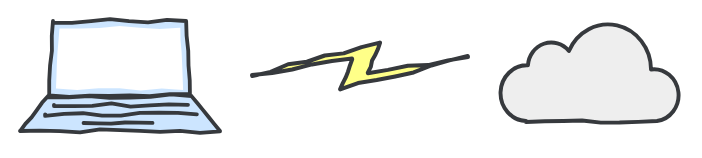 <mxfile version="24.6.1" type="device" pages="12">
  <diagram name="Page-1" id="giJiRi_B1vZiz0ElgAHh">
    <mxGraphModel dx="3354" dy="1916" grid="1" gridSize="10" guides="1" tooltips="1" connect="1" arrows="1" fold="1" page="1" pageScale="1" pageWidth="827" pageHeight="1169" math="0" shadow="0">
      <root>
        <mxCell id="0" />
        <mxCell id="1" parent="0" />
        <mxCell id="P0gQjjE_uZuw4zWnXb0h-6" value="" style="rounded=0;whiteSpace=wrap;html=1;sketch=1;hachureGap=4;jiggle=2;curveFitting=1;fontFamily=Architects Daughter;fontSource=https%3A%2F%2Ffonts.googleapis.com%2Fcss%3Ffamily%3DArchitects%2BDaughter;strokeColor=none;" parent="1" vertex="1">
          <mxGeometry x="150" y="82.5" width="350" height="77.5" as="geometry" />
        </mxCell>
        <mxCell id="P0gQjjE_uZuw4zWnXb0h-3" value="" style="verticalAlign=top;verticalLabelPosition=bottom;labelPosition=center;align=center;html=1;outlineConnect=0;fillColor=#cce5ff;strokeColor=#36393d;gradientDirection=north;strokeWidth=2;shape=mxgraph.networks.laptop;sketch=1;hachureGap=4;jiggle=2;curveFitting=1;fontFamily=Architects Daughter;fontSource=https%3A%2F%2Ffonts.googleapis.com%2Fcss%3Ffamily%3DArchitects%2BDaughter;sketchStyle=comic;" parent="1" vertex="1">
          <mxGeometry x="160" y="92.5" width="100" height="55" as="geometry" />
        </mxCell>
        <mxCell id="P0gQjjE_uZuw4zWnXb0h-4" value="" style="html=1;outlineConnect=0;fillColor=#ffff88;strokeColor=#36393d;gradientDirection=north;strokeWidth=2;shape=mxgraph.networks.comm_link_edge;html=1;rounded=0;sketch=1;hachureGap=4;jiggle=2;curveFitting=1;fontFamily=Architects Daughter;fontSource=https%3A%2F%2Ffonts.googleapis.com%2Fcss%3Ffamily%3DArchitects%2BDaughter;sketchStyle=comic;" parent="1" edge="1">
          <mxGeometry width="100" height="100" relative="1" as="geometry">
            <mxPoint x="270" y="120" as="sourcePoint" />
            <mxPoint x="390" y="110" as="targetPoint" />
          </mxGeometry>
        </mxCell>
        <mxCell id="P0gQjjE_uZuw4zWnXb0h-5" value="" style="html=1;outlineConnect=0;fillColor=#eeeeee;strokeColor=#36393d;gradientDirection=north;strokeWidth=2;shape=mxgraph.networks.cloud;sketch=1;hachureGap=4;jiggle=2;curveFitting=1;fontFamily=Architects Daughter;fontSource=https%3A%2F%2Ffonts.googleapis.com%2Fcss%3Ffamily%3DArchitects%2BDaughter;sketchStyle=comic;" parent="1" vertex="1">
          <mxGeometry x="400" y="92.5" width="90" height="50" as="geometry" />
        </mxCell>
      </root>
    </mxGraphModel>
  </diagram>
  <diagram name="Copy of Page-3" id="1le5Mj7yQz53D0qZ_LUn">
    <mxGraphModel dx="1597" dy="912" grid="1" gridSize="10" guides="1" tooltips="1" connect="1" arrows="1" fold="1" page="1" pageScale="1" pageWidth="827" pageHeight="1169" math="0" shadow="0">
      <root>
        <mxCell id="hAhV7w4rvLpmVSuOg67q-0" />
        <mxCell id="hAhV7w4rvLpmVSuOg67q-1" parent="hAhV7w4rvLpmVSuOg67q-0" />
        <mxCell id="hAhV7w4rvLpmVSuOg67q-2" value="StudyM8" style="strokeWidth=1;shadow=0;dashed=0;align=center;html=1;shape=mxgraph.mockup.containers.window;align=left;verticalAlign=top;spacingLeft=8;strokeColor2=#008cff;strokeColor3=#c4c4c4;fontColor=#666666;mainText=;fontSize=17;labelBackgroundColor=none;whiteSpace=wrap;sketch=1;hachureGap=4;jiggle=2;curveFitting=1;fontFamily=Architects Daughter;fontSource=https%3A%2F%2Ffonts.googleapis.com%2Fcss%3Ffamily%3DArchitects%2BDaughter;sketchStyle=comic;" vertex="1" parent="hAhV7w4rvLpmVSuOg67q-1">
          <mxGeometry x="120" y="40" width="550" height="380" as="geometry" />
        </mxCell>
        <mxCell id="hAhV7w4rvLpmVSuOg67q-3" value="" style="rounded=0;whiteSpace=wrap;html=1;sketch=1;hachureGap=4;jiggle=2;curveFitting=1;fontFamily=Architects Daughter;fontSource=https%3A%2F%2Ffonts.googleapis.com%2Fcss%3Ffamily%3DArchitects%2BDaughter;sketchStyle=comic;fillColor=#66B2FF;strokeColor=#66B2FF;" vertex="1" parent="hAhV7w4rvLpmVSuOg67q-1">
          <mxGeometry x="120" y="70" width="550" height="30" as="geometry" />
        </mxCell>
        <mxCell id="hAhV7w4rvLpmVSuOg67q-4" value="Account" style="text;html=1;align=center;verticalAlign=middle;whiteSpace=wrap;rounded=0;fontFamily=Architects Daughter;fontSource=https%3A%2F%2Ffonts.googleapis.com%2Fcss%3Ffamily%3DArchitects%2BDaughter;" vertex="1" parent="hAhV7w4rvLpmVSuOg67q-1">
          <mxGeometry x="550" y="70" width="60" height="30" as="geometry" />
        </mxCell>
        <mxCell id="hAhV7w4rvLpmVSuOg67q-5" value="Logout" style="text;html=1;align=center;verticalAlign=middle;whiteSpace=wrap;rounded=0;fontFamily=Architects Daughter;fontSource=https%3A%2F%2Ffonts.googleapis.com%2Fcss%3Ffamily%3DArchitects%2BDaughter;" vertex="1" parent="hAhV7w4rvLpmVSuOg67q-1">
          <mxGeometry x="610" y="70" width="60" height="30" as="geometry" />
        </mxCell>
        <mxCell id="hAhV7w4rvLpmVSuOg67q-6" value="StudyM8" style="text;html=1;align=center;verticalAlign=middle;whiteSpace=wrap;rounded=0;fontFamily=Architects Daughter;fontSource=https%3A%2F%2Ffonts.googleapis.com%2Fcss%3Ffamily%3DArchitects%2BDaughter;" vertex="1" parent="hAhV7w4rvLpmVSuOg67q-1">
          <mxGeometry x="150" y="70" width="60" height="30" as="geometry" />
        </mxCell>
        <mxCell id="hAhV7w4rvLpmVSuOg67q-7" value="" style="group" vertex="1" connectable="0" parent="hAhV7w4rvLpmVSuOg67q-1">
          <mxGeometry x="129.996" y="80" width="20.004" height="10" as="geometry" />
        </mxCell>
        <mxCell id="hAhV7w4rvLpmVSuOg67q-8" value="" style="endArrow=none;html=1;rounded=0;sketch=1;hachureGap=4;jiggle=2;curveFitting=1;fontFamily=Architects Daughter;fontSource=https%3A%2F%2Ffonts.googleapis.com%2Fcss%3Ffamily%3DArchitects%2BDaughter;sketchStyle=comic;strokeWidth=3;" edge="1" parent="hAhV7w4rvLpmVSuOg67q-7">
          <mxGeometry width="50" height="50" relative="1" as="geometry">
            <mxPoint x="20.004" y="5" as="sourcePoint" />
            <mxPoint y="5" as="targetPoint" />
          </mxGeometry>
        </mxCell>
        <mxCell id="hAhV7w4rvLpmVSuOg67q-9" value="" style="endArrow=none;html=1;rounded=0;sketch=1;hachureGap=4;jiggle=2;curveFitting=1;fontFamily=Architects Daughter;fontSource=https%3A%2F%2Ffonts.googleapis.com%2Fcss%3Ffamily%3DArchitects%2BDaughter;sketchStyle=comic;strokeWidth=3;" edge="1" parent="hAhV7w4rvLpmVSuOg67q-7">
          <mxGeometry width="50" height="50" relative="1" as="geometry">
            <mxPoint x="20.004" y="10" as="sourcePoint" />
            <mxPoint y="10" as="targetPoint" />
          </mxGeometry>
        </mxCell>
        <mxCell id="hAhV7w4rvLpmVSuOg67q-10" value="" style="endArrow=none;html=1;rounded=0;sketch=1;hachureGap=4;jiggle=2;curveFitting=1;fontFamily=Architects Daughter;fontSource=https%3A%2F%2Ffonts.googleapis.com%2Fcss%3Ffamily%3DArchitects%2BDaughter;sketchStyle=comic;strokeWidth=3;" edge="1" parent="hAhV7w4rvLpmVSuOg67q-7">
          <mxGeometry width="50" height="50" relative="1" as="geometry">
            <mxPoint x="20.004" as="sourcePoint" />
            <mxPoint as="targetPoint" />
          </mxGeometry>
        </mxCell>
        <mxCell id="hAhV7w4rvLpmVSuOg67q-11" value="Home" style="text;html=1;align=left;verticalAlign=middle;whiteSpace=wrap;rounded=0;fontFamily=Architects Daughter;fontSource=https%3A%2F%2Ffonts.googleapis.com%2Fcss%3Ffamily%3DArchitects%2BDaughter;" vertex="1" parent="hAhV7w4rvLpmVSuOg67q-1">
          <mxGeometry x="130" y="100" width="60" height="30" as="geometry" />
        </mxCell>
        <mxCell id="hAhV7w4rvLpmVSuOg67q-12" value="Calendar" style="text;html=1;align=left;verticalAlign=middle;whiteSpace=wrap;rounded=0;fontFamily=Architects Daughter;fontSource=https%3A%2F%2Ffonts.googleapis.com%2Fcss%3Ffamily%3DArchitects%2BDaughter;" vertex="1" parent="hAhV7w4rvLpmVSuOg67q-1">
          <mxGeometry x="130" y="120" width="60" height="30" as="geometry" />
        </mxCell>
        <mxCell id="hAhV7w4rvLpmVSuOg67q-13" value="Add" style="text;html=1;align=left;verticalAlign=middle;whiteSpace=wrap;rounded=0;fontFamily=Architects Daughter;fontSource=https%3A%2F%2Ffonts.googleapis.com%2Fcss%3Ffamily%3DArchitects%2BDaughter;" vertex="1" parent="hAhV7w4rvLpmVSuOg67q-1">
          <mxGeometry x="130" y="140" width="60" height="30" as="geometry" />
        </mxCell>
        <mxCell id="hAhV7w4rvLpmVSuOg67q-14" value="" style="rounded=0;whiteSpace=wrap;html=1;sketch=1;hachureGap=4;jiggle=2;curveFitting=1;fontFamily=Architects Daughter;fontSource=https%3A%2F%2Ffonts.googleapis.com%2Fcss%3Ffamily%3DArchitects%2BDaughter;sketchStyle=comic;fillColor=#f5f5f5;fontColor=#333333;strokeColor=none;" vertex="1" parent="hAhV7w4rvLpmVSuOg67q-1">
          <mxGeometry x="190" y="100" width="480" height="320" as="geometry" />
        </mxCell>
        <mxCell id="Uf15o4kbLAlQmrA6_Hhd-0" value="HOME" style="text;html=1;align=center;verticalAlign=middle;whiteSpace=wrap;rounded=0;fontFamily=Architects Daughter;fontSource=https%3A%2F%2Ffonts.googleapis.com%2Fcss%3Ffamily%3DArchitects%2BDaughter;fontSize=17;" vertex="1" parent="hAhV7w4rvLpmVSuOg67q-1">
          <mxGeometry x="330" y="100" width="200" height="30" as="geometry" />
        </mxCell>
        <mxCell id="Uf15o4kbLAlQmrA6_Hhd-1" value="" style="rounded=0;whiteSpace=wrap;html=1;sketch=1;hachureGap=4;jiggle=2;curveFitting=1;fontFamily=Architects Daughter;fontSource=https%3A%2F%2Ffonts.googleapis.com%2Fcss%3Ffamily%3DArchitects%2BDaughter;sketchStyle=comic;" vertex="1" parent="hAhV7w4rvLpmVSuOg67q-1">
          <mxGeometry x="220" y="130" width="440" height="40" as="geometry" />
        </mxCell>
        <mxCell id="WIk_L1ZBKBKIv4WdYoNi-0" value="Lorem ipsum dolor sit amet, consectetur adipiscing elit, sed do eiusmod&amp;nbsp;" style="text;html=1;align=left;verticalAlign=middle;whiteSpace=wrap;rounded=0;fontFamily=Architects Daughter;fontSource=https%3A%2F%2Ffonts.googleapis.com%2Fcss%3Ffamily%3DArchitects%2BDaughter;" vertex="1" parent="hAhV7w4rvLpmVSuOg67q-1">
          <mxGeometry x="230" y="135" width="420" height="30" as="geometry" />
        </mxCell>
        <mxCell id="WIk_L1ZBKBKIv4WdYoNi-2" value="" style="rounded=0;whiteSpace=wrap;html=1;sketch=1;hachureGap=4;jiggle=2;curveFitting=1;fontFamily=Architects Daughter;fontSource=https%3A%2F%2Ffonts.googleapis.com%2Fcss%3Ffamily%3DArchitects%2BDaughter;sketchStyle=comic;fillColor=#CCCCCC;fontColor=#333333;strokeColor=#666666;" vertex="1" parent="hAhV7w4rvLpmVSuOg67q-1">
          <mxGeometry x="220" y="180" width="440" height="190" as="geometry" />
        </mxCell>
        <mxCell id="WIk_L1ZBKBKIv4WdYoNi-12" value="" style="group" vertex="1" connectable="0" parent="hAhV7w4rvLpmVSuOg67q-1">
          <mxGeometry x="230" y="190" width="420" height="50" as="geometry" />
        </mxCell>
        <mxCell id="WIk_L1ZBKBKIv4WdYoNi-3" value="" style="rounded=0;whiteSpace=wrap;html=1;sketch=1;hachureGap=4;jiggle=2;curveFitting=1;sketchStyle=comic;strokeColor=default;align=center;verticalAlign=middle;fontFamily=Architects Daughter;fontSource=https%3A%2F%2Ffonts.googleapis.com%2Fcss%3Ffamily%3DArchitects%2BDaughter;fontSize=12;fontColor=default;fillColor=default;" vertex="1" parent="WIk_L1ZBKBKIv4WdYoNi-12">
          <mxGeometry width="420" height="50" as="geometry" />
        </mxCell>
        <mxCell id="WIk_L1ZBKBKIv4WdYoNi-5" value="" style="rounded=0;whiteSpace=wrap;html=1;sketch=1;hachureGap=4;jiggle=2;curveFitting=1;sketchStyle=comic;strokeColor=default;align=center;verticalAlign=middle;fontFamily=Architects Daughter;fontSource=https%3A%2F%2Ffonts.googleapis.com%2Fcss%3Ffamily%3DArchitects%2BDaughter;fontSize=12;fontColor=default;fillColor=default;" vertex="1" parent="WIk_L1ZBKBKIv4WdYoNi-12">
          <mxGeometry x="10" y="20" width="10" height="10" as="geometry" />
        </mxCell>
        <mxCell id="WIk_L1ZBKBKIv4WdYoNi-6" value="Subject" style="text;html=1;align=left;verticalAlign=middle;whiteSpace=wrap;rounded=0;fontFamily=Architects Daughter;fontSource=https%3A%2F%2Ffonts.googleapis.com%2Fcss%3Ffamily%3DArchitects%2BDaughter;" vertex="1" parent="WIk_L1ZBKBKIv4WdYoNi-12">
          <mxGeometry x="30" y="10" width="60" height="30" as="geometry" />
        </mxCell>
        <mxCell id="WIk_L1ZBKBKIv4WdYoNi-7" value="Details" style="text;html=1;align=left;verticalAlign=middle;whiteSpace=wrap;rounded=0;fontFamily=Architects Daughter;fontSource=https%3A%2F%2Ffonts.googleapis.com%2Fcss%3Ffamily%3DArchitects%2BDaughter;" vertex="1" parent="WIk_L1ZBKBKIv4WdYoNi-12">
          <mxGeometry x="120" y="10" width="60" height="30" as="geometry" />
        </mxCell>
        <mxCell id="WIk_L1ZBKBKIv4WdYoNi-8" value="Start Date" style="text;html=1;align=left;verticalAlign=middle;whiteSpace=wrap;rounded=0;fontFamily=Architects Daughter;fontSource=https%3A%2F%2Ffonts.googleapis.com%2Fcss%3Ffamily%3DArchitects%2BDaughter;" vertex="1" parent="WIk_L1ZBKBKIv4WdYoNi-12">
          <mxGeometry x="220" y="10" width="70" height="30" as="geometry" />
        </mxCell>
        <mxCell id="WIk_L1ZBKBKIv4WdYoNi-9" value="Due Date" style="text;html=1;align=left;verticalAlign=middle;whiteSpace=wrap;rounded=0;fontFamily=Architects Daughter;fontSource=https%3A%2F%2Ffonts.googleapis.com%2Fcss%3Ffamily%3DArchitects%2BDaughter;" vertex="1" parent="WIk_L1ZBKBKIv4WdYoNi-12">
          <mxGeometry x="300" y="10" width="70" height="30" as="geometry" />
        </mxCell>
        <mxCell id="WIk_L1ZBKBKIv4WdYoNi-10" value="Edit" style="strokeWidth=1;shadow=0;dashed=0;align=center;html=1;shape=mxgraph.mockup.buttons.button;strokeColor=#666666;fontColor=#ffffff;mainText=;buttonStyle=round;fontSize=12;fontStyle=1;fillColor=#66B2FF;whiteSpace=wrap;rounded=0;sketch=1;hachureGap=4;jiggle=2;curveFitting=1;sketchStyle=comic;verticalAlign=middle;fontFamily=Architects Daughter;fontSource=https%3A%2F%2Ffonts.googleapis.com%2Fcss%3Ffamily%3DArchitects%2BDaughter;" vertex="1" parent="WIk_L1ZBKBKIv4WdYoNi-12">
          <mxGeometry x="370" y="10" width="40" height="30" as="geometry" />
        </mxCell>
        <mxCell id="WIk_L1ZBKBKIv4WdYoNi-13" value="" style="group" vertex="1" connectable="0" parent="hAhV7w4rvLpmVSuOg67q-1">
          <mxGeometry x="230" y="250" width="420" height="50" as="geometry" />
        </mxCell>
        <mxCell id="WIk_L1ZBKBKIv4WdYoNi-14" value="" style="rounded=0;whiteSpace=wrap;html=1;sketch=1;hachureGap=4;jiggle=2;curveFitting=1;sketchStyle=comic;strokeColor=default;align=center;verticalAlign=middle;fontFamily=Architects Daughter;fontSource=https%3A%2F%2Ffonts.googleapis.com%2Fcss%3Ffamily%3DArchitects%2BDaughter;fontSize=12;fontColor=default;fillColor=default;" vertex="1" parent="WIk_L1ZBKBKIv4WdYoNi-13">
          <mxGeometry width="420" height="50" as="geometry" />
        </mxCell>
        <mxCell id="WIk_L1ZBKBKIv4WdYoNi-15" value="" style="rounded=0;whiteSpace=wrap;html=1;sketch=1;hachureGap=4;jiggle=2;curveFitting=1;sketchStyle=comic;strokeColor=default;align=center;verticalAlign=middle;fontFamily=Architects Daughter;fontSource=https%3A%2F%2Ffonts.googleapis.com%2Fcss%3Ffamily%3DArchitects%2BDaughter;fontSize=12;fontColor=default;fillColor=default;" vertex="1" parent="WIk_L1ZBKBKIv4WdYoNi-13">
          <mxGeometry x="10" y="20" width="10" height="10" as="geometry" />
        </mxCell>
        <mxCell id="WIk_L1ZBKBKIv4WdYoNi-16" value="Subject" style="text;html=1;align=left;verticalAlign=middle;whiteSpace=wrap;rounded=0;fontFamily=Architects Daughter;fontSource=https%3A%2F%2Ffonts.googleapis.com%2Fcss%3Ffamily%3DArchitects%2BDaughter;" vertex="1" parent="WIk_L1ZBKBKIv4WdYoNi-13">
          <mxGeometry x="30" y="10" width="60" height="30" as="geometry" />
        </mxCell>
        <mxCell id="WIk_L1ZBKBKIv4WdYoNi-17" value="Details" style="text;html=1;align=left;verticalAlign=middle;whiteSpace=wrap;rounded=0;fontFamily=Architects Daughter;fontSource=https%3A%2F%2Ffonts.googleapis.com%2Fcss%3Ffamily%3DArchitects%2BDaughter;" vertex="1" parent="WIk_L1ZBKBKIv4WdYoNi-13">
          <mxGeometry x="120" y="10" width="60" height="30" as="geometry" />
        </mxCell>
        <mxCell id="WIk_L1ZBKBKIv4WdYoNi-18" value="Start Date" style="text;html=1;align=left;verticalAlign=middle;whiteSpace=wrap;rounded=0;fontFamily=Architects Daughter;fontSource=https%3A%2F%2Ffonts.googleapis.com%2Fcss%3Ffamily%3DArchitects%2BDaughter;" vertex="1" parent="WIk_L1ZBKBKIv4WdYoNi-13">
          <mxGeometry x="220" y="10" width="70" height="30" as="geometry" />
        </mxCell>
        <mxCell id="WIk_L1ZBKBKIv4WdYoNi-19" value="Due Date" style="text;html=1;align=left;verticalAlign=middle;whiteSpace=wrap;rounded=0;fontFamily=Architects Daughter;fontSource=https%3A%2F%2Ffonts.googleapis.com%2Fcss%3Ffamily%3DArchitects%2BDaughter;" vertex="1" parent="WIk_L1ZBKBKIv4WdYoNi-13">
          <mxGeometry x="300" y="10" width="70" height="30" as="geometry" />
        </mxCell>
        <mxCell id="WIk_L1ZBKBKIv4WdYoNi-20" value="Edit" style="strokeWidth=1;shadow=0;dashed=0;align=center;html=1;shape=mxgraph.mockup.buttons.button;strokeColor=#666666;fontColor=#ffffff;mainText=;buttonStyle=round;fontSize=12;fontStyle=1;fillColor=#66B2FF;whiteSpace=wrap;rounded=0;sketch=1;hachureGap=4;jiggle=2;curveFitting=1;sketchStyle=comic;verticalAlign=middle;fontFamily=Architects Daughter;fontSource=https%3A%2F%2Ffonts.googleapis.com%2Fcss%3Ffamily%3DArchitects%2BDaughter;" vertex="1" parent="WIk_L1ZBKBKIv4WdYoNi-13">
          <mxGeometry x="370" y="10" width="40" height="30" as="geometry" />
        </mxCell>
        <mxCell id="WIk_L1ZBKBKIv4WdYoNi-21" value="" style="group" vertex="1" connectable="0" parent="hAhV7w4rvLpmVSuOg67q-1">
          <mxGeometry x="230" y="310" width="420" height="50" as="geometry" />
        </mxCell>
        <mxCell id="WIk_L1ZBKBKIv4WdYoNi-22" value="" style="rounded=0;whiteSpace=wrap;html=1;sketch=1;hachureGap=4;jiggle=2;curveFitting=1;sketchStyle=comic;strokeColor=default;align=center;verticalAlign=middle;fontFamily=Architects Daughter;fontSource=https%3A%2F%2Ffonts.googleapis.com%2Fcss%3Ffamily%3DArchitects%2BDaughter;fontSize=12;fontColor=default;fillColor=default;" vertex="1" parent="WIk_L1ZBKBKIv4WdYoNi-21">
          <mxGeometry width="420" height="50" as="geometry" />
        </mxCell>
        <mxCell id="WIk_L1ZBKBKIv4WdYoNi-23" value="" style="rounded=0;whiteSpace=wrap;html=1;sketch=1;hachureGap=4;jiggle=2;curveFitting=1;sketchStyle=comic;strokeColor=default;align=center;verticalAlign=middle;fontFamily=Architects Daughter;fontSource=https%3A%2F%2Ffonts.googleapis.com%2Fcss%3Ffamily%3DArchitects%2BDaughter;fontSize=12;fontColor=default;fillColor=default;" vertex="1" parent="WIk_L1ZBKBKIv4WdYoNi-21">
          <mxGeometry x="10" y="20" width="10" height="10" as="geometry" />
        </mxCell>
        <mxCell id="WIk_L1ZBKBKIv4WdYoNi-24" value="Subject" style="text;html=1;align=left;verticalAlign=middle;whiteSpace=wrap;rounded=0;fontFamily=Architects Daughter;fontSource=https%3A%2F%2Ffonts.googleapis.com%2Fcss%3Ffamily%3DArchitects%2BDaughter;" vertex="1" parent="WIk_L1ZBKBKIv4WdYoNi-21">
          <mxGeometry x="30" y="10" width="60" height="30" as="geometry" />
        </mxCell>
        <mxCell id="WIk_L1ZBKBKIv4WdYoNi-25" value="Details" style="text;html=1;align=left;verticalAlign=middle;whiteSpace=wrap;rounded=0;fontFamily=Architects Daughter;fontSource=https%3A%2F%2Ffonts.googleapis.com%2Fcss%3Ffamily%3DArchitects%2BDaughter;" vertex="1" parent="WIk_L1ZBKBKIv4WdYoNi-21">
          <mxGeometry x="120" y="10" width="60" height="30" as="geometry" />
        </mxCell>
        <mxCell id="WIk_L1ZBKBKIv4WdYoNi-26" value="Start Date" style="text;html=1;align=left;verticalAlign=middle;whiteSpace=wrap;rounded=0;fontFamily=Architects Daughter;fontSource=https%3A%2F%2Ffonts.googleapis.com%2Fcss%3Ffamily%3DArchitects%2BDaughter;" vertex="1" parent="WIk_L1ZBKBKIv4WdYoNi-21">
          <mxGeometry x="220" y="10" width="70" height="30" as="geometry" />
        </mxCell>
        <mxCell id="WIk_L1ZBKBKIv4WdYoNi-27" value="Due Date" style="text;html=1;align=left;verticalAlign=middle;whiteSpace=wrap;rounded=0;fontFamily=Architects Daughter;fontSource=https%3A%2F%2Ffonts.googleapis.com%2Fcss%3Ffamily%3DArchitects%2BDaughter;" vertex="1" parent="WIk_L1ZBKBKIv4WdYoNi-21">
          <mxGeometry x="300" y="10" width="70" height="30" as="geometry" />
        </mxCell>
        <mxCell id="WIk_L1ZBKBKIv4WdYoNi-28" value="Edit" style="strokeWidth=1;shadow=0;dashed=0;align=center;html=1;shape=mxgraph.mockup.buttons.button;strokeColor=#666666;fontColor=#ffffff;mainText=;buttonStyle=round;fontSize=12;fontStyle=1;fillColor=#66B2FF;whiteSpace=wrap;rounded=0;sketch=1;hachureGap=4;jiggle=2;curveFitting=1;sketchStyle=comic;verticalAlign=middle;fontFamily=Architects Daughter;fontSource=https%3A%2F%2Ffonts.googleapis.com%2Fcss%3Ffamily%3DArchitects%2BDaughter;" vertex="1" parent="WIk_L1ZBKBKIv4WdYoNi-21">
          <mxGeometry x="370" y="10" width="40" height="30" as="geometry" />
        </mxCell>
        <mxCell id="skRgdUAucra5pz7qwHac-0" value="" style="rounded=0;whiteSpace=wrap;html=1;sketch=1;hachureGap=4;jiggle=2;curveFitting=1;fontFamily=Architects Daughter;fontSource=https%3A%2F%2Ffonts.googleapis.com%2Fcss%3Ffamily%3DArchitects%2BDaughter;sketchStyle=comic;fillColor=none;" vertex="1" parent="hAhV7w4rvLpmVSuOg67q-1">
          <mxGeometry x="880" y="250" width="550" height="380" as="geometry" />
        </mxCell>
      </root>
    </mxGraphModel>
  </diagram>
  <diagram name="Copy of Page-1" id="luMk424OWlQLeBjcll5E">
    <mxGraphModel dx="4181" dy="1916" grid="1" gridSize="10" guides="1" tooltips="1" connect="1" arrows="1" fold="1" page="1" pageScale="1" pageWidth="827" pageHeight="1169" math="0" shadow="0">
      <root>
        <mxCell id="CHAV7JMO22JpAD2Qeacz-0" />
        <mxCell id="CHAV7JMO22JpAD2Qeacz-1" parent="CHAV7JMO22JpAD2Qeacz-0" />
        <mxCell id="CHAV7JMO22JpAD2Qeacz-2" value="" style="rounded=0;whiteSpace=wrap;html=1;sketch=1;hachureGap=4;jiggle=2;curveFitting=1;fontFamily=Architects Daughter;fontSource=https%3A%2F%2Ffonts.googleapis.com%2Fcss%3Ffamily%3DArchitects%2BDaughter;strokeColor=none;" parent="CHAV7JMO22JpAD2Qeacz-1" vertex="1">
          <mxGeometry x="-200" y="50" width="1060" height="300" as="geometry" />
        </mxCell>
        <mxCell id="UpxxwuPuqb1IjoHhgrm0-9" value="" style="rounded=1;whiteSpace=wrap;html=1;sketch=1;hachureGap=4;jiggle=2;curveFitting=1;fontFamily=Architects Daughter;fontSource=https%3A%2F%2Ffonts.googleapis.com%2Fcss%3Ffamily%3DArchitects%2BDaughter;fontSize=11;labelBackgroundColor=default;sketchStyle=comic;fillColor=#ffcc99;strokeColor=#36393d;strokeWidth=2;" parent="CHAV7JMO22JpAD2Qeacz-1" vertex="1">
          <mxGeometry x="500" y="70" width="350" height="220" as="geometry" />
        </mxCell>
        <mxCell id="UpxxwuPuqb1IjoHhgrm0-4" value="" style="rounded=1;whiteSpace=wrap;html=1;sketch=1;hachureGap=4;jiggle=2;curveFitting=1;fontFamily=Architects Daughter;fontSource=https%3A%2F%2Ffonts.googleapis.com%2Fcss%3Ffamily%3DArchitects%2BDaughter;fontSize=11;labelBackgroundColor=default;sketchStyle=comic;fillColor=#66B2FF;strokeColor=#36393d;strokeWidth=2;" parent="CHAV7JMO22JpAD2Qeacz-1" vertex="1">
          <mxGeometry x="-190" y="70" width="520" height="220" as="geometry" />
        </mxCell>
        <mxCell id="CHAV7JMO22JpAD2Qeacz-3" value="" style="verticalAlign=top;verticalLabelPosition=bottom;labelPosition=center;align=center;html=1;outlineConnect=0;fillColor=#cce5ff;strokeColor=#36393d;gradientDirection=north;strokeWidth=2;shape=mxgraph.networks.laptop;sketch=1;hachureGap=4;jiggle=2;curveFitting=1;fontFamily=Architects Daughter;fontSource=https%3A%2F%2Ffonts.googleapis.com%2Fcss%3Ffamily%3DArchitects%2BDaughter;sketchStyle=comic;" parent="CHAV7JMO22JpAD2Qeacz-1" vertex="1">
          <mxGeometry x="60" y="95" width="250" height="137.5" as="geometry" />
        </mxCell>
        <mxCell id="CHAV7JMO22JpAD2Qeacz-4" value="" style="html=1;outlineConnect=0;fillColor=#ffff88;strokeColor=#36393d;gradientDirection=north;strokeWidth=2;shape=mxgraph.networks.comm_link_edge;html=1;rounded=0;sketch=1;hachureGap=4;jiggle=2;curveFitting=1;fontFamily=Architects Daughter;fontSource=https%3A%2F%2Ffonts.googleapis.com%2Fcss%3Ffamily%3DArchitects%2BDaughter;sketchStyle=comic;" parent="CHAV7JMO22JpAD2Qeacz-1" edge="1">
          <mxGeometry width="100" height="100" relative="1" as="geometry">
            <mxPoint x="340" y="169" as="sourcePoint" />
            <mxPoint x="490" y="160" as="targetPoint" />
          </mxGeometry>
        </mxCell>
        <mxCell id="jKiXzvuY2DUPYyTyBOtI-0" value="" style="verticalAlign=top;verticalLabelPosition=bottom;labelPosition=center;align=center;html=1;outlineConnect=0;fillColor=#cce5ff;strokeColor=#36393d;gradientDirection=north;strokeWidth=2;shape=mxgraph.networks.server;sketch=1;hachureGap=4;jiggle=2;curveFitting=1;fontFamily=Architects Daughter;fontSource=https%3A%2F%2Ffonts.googleapis.com%2Fcss%3Ffamily%3DArchitects%2BDaughter;sketchStyle=comic;" parent="CHAV7JMO22JpAD2Qeacz-1" vertex="1">
          <mxGeometry x="520" y="90" width="132.75" height="147.5" as="geometry" />
        </mxCell>
        <mxCell id="UpxxwuPuqb1IjoHhgrm0-0" value="" style="verticalAlign=top;verticalLabelPosition=bottom;labelPosition=center;align=center;html=1;outlineConnect=0;fillColor=#cce5ff;strokeColor=#36393d;gradientDirection=north;strokeWidth=2;shape=mxgraph.networks.storage;sketch=1;hachureGap=4;jiggle=2;curveFitting=1;fontFamily=Architects Daughter;fontSource=https%3A%2F%2Ffonts.googleapis.com%2Fcss%3Ffamily%3DArchitects%2BDaughter;fontSize=11;labelBackgroundColor=default;sketchStyle=comic;" parent="CHAV7JMO22JpAD2Qeacz-1" vertex="1">
          <mxGeometry x="680" y="90" width="150" height="150" as="geometry" />
        </mxCell>
        <mxCell id="UpxxwuPuqb1IjoHhgrm0-1" value="Browser" style="strokeWidth=2;shadow=0;dashed=0;align=center;html=1;shape=mxgraph.mockup.containers.window;align=left;verticalAlign=top;spacingLeft=8;strokeColor2=#008cff;strokeColor3=#c4c4c4;fontColor=#666666;mainText=;fontSize=17;labelBackgroundColor=none;whiteSpace=wrap;sketch=1;hachureGap=4;jiggle=2;curveFitting=1;fontFamily=Architects Daughter;fontSource=https%3A%2F%2Ffonts.googleapis.com%2Fcss%3Ffamily%3DArchitects%2BDaughter;sketchStyle=comic;" parent="CHAV7JMO22JpAD2Qeacz-1" vertex="1">
          <mxGeometry x="-170" y="92.5" width="202.63" height="140" as="geometry" />
        </mxCell>
        <mxCell id="UpxxwuPuqb1IjoHhgrm0-5" value="Device" style="text;html=1;align=center;verticalAlign=middle;whiteSpace=wrap;rounded=0;fontFamily=Architects Daughter;fontSource=https%3A%2F%2Ffonts.googleapis.com%2Fcss%3Ffamily%3DArchitects%2BDaughter;fontSize=30;fontColor=default;labelBackgroundColor=none;" parent="CHAV7JMO22JpAD2Qeacz-1" vertex="1">
          <mxGeometry x="155" y="240" width="60" height="30" as="geometry" />
        </mxCell>
        <mxCell id="UpxxwuPuqb1IjoHhgrm0-6" value="Application" style="text;html=1;align=center;verticalAlign=middle;whiteSpace=wrap;rounded=0;fontFamily=Architects Daughter;fontSource=https%3A%2F%2Ffonts.googleapis.com%2Fcss%3Ffamily%3DArchitects%2BDaughter;fontSize=30;fontColor=default;labelBackgroundColor=none;" parent="CHAV7JMO22JpAD2Qeacz-1" vertex="1">
          <mxGeometry x="-98.68" y="240" width="60" height="30" as="geometry" />
        </mxCell>
        <mxCell id="UpxxwuPuqb1IjoHhgrm0-7" value="Server" style="text;html=1;align=center;verticalAlign=middle;whiteSpace=wrap;rounded=0;fontFamily=Architects Daughter;fontSource=https%3A%2F%2Ffonts.googleapis.com%2Fcss%3Ffamily%3DArchitects%2BDaughter;fontSize=30;fontColor=default;labelBackgroundColor=none;" parent="CHAV7JMO22JpAD2Qeacz-1" vertex="1">
          <mxGeometry x="556.37" y="240" width="60" height="30" as="geometry" />
        </mxCell>
        <mxCell id="UpxxwuPuqb1IjoHhgrm0-8" value="Database" style="text;html=1;align=center;verticalAlign=middle;whiteSpace=wrap;rounded=0;fontFamily=Architects Daughter;fontSource=https%3A%2F%2Ffonts.googleapis.com%2Fcss%3Ffamily%3DArchitects%2BDaughter;fontSize=30;fontColor=default;labelBackgroundColor=none;" parent="CHAV7JMO22JpAD2Qeacz-1" vertex="1">
          <mxGeometry x="725" y="240" width="60" height="30" as="geometry" />
        </mxCell>
        <mxCell id="UpxxwuPuqb1IjoHhgrm0-11" value="Frontend" style="text;html=1;align=center;verticalAlign=middle;whiteSpace=wrap;rounded=0;fontFamily=Architects Daughter;fontSource=https%3A%2F%2Ffonts.googleapis.com%2Fcss%3Ffamily%3DArchitects%2BDaughter;fontSize=50;fontColor=default;labelBackgroundColor=none;" parent="CHAV7JMO22JpAD2Qeacz-1" vertex="1">
          <mxGeometry x="-65" y="310" width="270" height="30" as="geometry" />
        </mxCell>
        <mxCell id="UpxxwuPuqb1IjoHhgrm0-12" value="Backend" style="text;html=1;align=center;verticalAlign=middle;whiteSpace=wrap;rounded=0;fontFamily=Architects Daughter;fontSource=https%3A%2F%2Ffonts.googleapis.com%2Fcss%3Ffamily%3DArchitects%2BDaughter;fontSize=50;fontColor=default;labelBackgroundColor=none;" parent="CHAV7JMO22JpAD2Qeacz-1" vertex="1">
          <mxGeometry x="540" y="310" width="270" height="30" as="geometry" />
        </mxCell>
      </root>
    </mxGraphModel>
  </diagram>
  <diagram id="A3R_kTwxKuRiqS6ylIQ9" name="template">
    <mxGraphModel dx="1597" dy="912" grid="1" gridSize="10" guides="1" tooltips="1" connect="1" arrows="1" fold="1" page="1" pageScale="1" pageWidth="827" pageHeight="1169" math="0" shadow="0">
      <root>
        <mxCell id="0" />
        <mxCell id="1" parent="0" />
        <mxCell id="jnSL00_dW4SY5JVgzkX7-1" value="StudyM8" style="strokeWidth=1;shadow=0;dashed=0;align=center;html=1;shape=mxgraph.mockup.containers.window;align=left;verticalAlign=top;spacingLeft=8;strokeColor2=#008cff;strokeColor3=#c4c4c4;fontColor=#666666;mainText=;fontSize=17;labelBackgroundColor=none;whiteSpace=wrap;sketch=1;hachureGap=4;jiggle=2;curveFitting=1;fontFamily=Architects Daughter;fontSource=https%3A%2F%2Ffonts.googleapis.com%2Fcss%3Ffamily%3DArchitects%2BDaughter;sketchStyle=comic;" parent="1" vertex="1">
          <mxGeometry x="120" y="40" width="830" height="570" as="geometry" />
        </mxCell>
        <mxCell id="jnSL00_dW4SY5JVgzkX7-34" value="" style="rounded=0;whiteSpace=wrap;html=1;sketch=1;hachureGap=4;jiggle=2;curveFitting=1;fontFamily=Architects Daughter;fontSource=https%3A%2F%2Ffonts.googleapis.com%2Fcss%3Ffamily%3DArchitects%2BDaughter;sketchStyle=comic;fillColor=#66B2FF;strokeColor=#66B2FF;" parent="1" vertex="1">
          <mxGeometry x="120" y="70" width="830" height="40" as="geometry" />
        </mxCell>
        <mxCell id="jnSL00_dW4SY5JVgzkX7-2" value="Account" style="text;html=1;align=center;verticalAlign=middle;whiteSpace=wrap;rounded=0;fontFamily=Architects Daughter;fontSource=https%3A%2F%2Ffonts.googleapis.com%2Fcss%3Ffamily%3DArchitects%2BDaughter;fontSize=17;" parent="1" vertex="1">
          <mxGeometry x="810" y="75" width="60" height="30" as="geometry" />
        </mxCell>
        <mxCell id="jnSL00_dW4SY5JVgzkX7-3" value="Logout" style="text;html=1;align=center;verticalAlign=middle;whiteSpace=wrap;rounded=0;fontFamily=Architects Daughter;fontSource=https%3A%2F%2Ffonts.googleapis.com%2Fcss%3Ffamily%3DArchitects%2BDaughter;fontSize=17;" parent="1" vertex="1">
          <mxGeometry x="880" y="75" width="60" height="30" as="geometry" />
        </mxCell>
        <mxCell id="jnSL00_dW4SY5JVgzkX7-28" value="StudyM8" style="text;html=1;align=left;verticalAlign=middle;whiteSpace=wrap;rounded=0;fontFamily=Architects Daughter;fontSource=https%3A%2F%2Ffonts.googleapis.com%2Fcss%3Ffamily%3DArchitects%2BDaughter;fontSize=17;" parent="1" vertex="1">
          <mxGeometry x="160" y="75" width="90" height="30" as="geometry" />
        </mxCell>
        <mxCell id="jnSL00_dW4SY5JVgzkX7-33" value="" style="group" parent="1" vertex="1" connectable="0">
          <mxGeometry x="129.996" y="85" width="20.004" height="10" as="geometry" />
        </mxCell>
        <mxCell id="jnSL00_dW4SY5JVgzkX7-30" value="" style="endArrow=none;html=1;rounded=0;sketch=1;hachureGap=4;jiggle=2;curveFitting=1;fontFamily=Architects Daughter;fontSource=https%3A%2F%2Ffonts.googleapis.com%2Fcss%3Ffamily%3DArchitects%2BDaughter;sketchStyle=comic;strokeWidth=3;" parent="jnSL00_dW4SY5JVgzkX7-33" edge="1">
          <mxGeometry width="50" height="50" relative="1" as="geometry">
            <mxPoint x="20.004" y="5" as="sourcePoint" />
            <mxPoint y="5" as="targetPoint" />
          </mxGeometry>
        </mxCell>
        <mxCell id="jnSL00_dW4SY5JVgzkX7-31" value="" style="endArrow=none;html=1;rounded=0;sketch=1;hachureGap=4;jiggle=2;curveFitting=1;fontFamily=Architects Daughter;fontSource=https%3A%2F%2Ffonts.googleapis.com%2Fcss%3Ffamily%3DArchitects%2BDaughter;sketchStyle=comic;strokeWidth=3;" parent="jnSL00_dW4SY5JVgzkX7-33" edge="1">
          <mxGeometry width="50" height="50" relative="1" as="geometry">
            <mxPoint x="20.004" y="10" as="sourcePoint" />
            <mxPoint y="10" as="targetPoint" />
          </mxGeometry>
        </mxCell>
        <mxCell id="jnSL00_dW4SY5JVgzkX7-32" value="" style="endArrow=none;html=1;rounded=0;sketch=1;hachureGap=4;jiggle=2;curveFitting=1;fontFamily=Architects Daughter;fontSource=https%3A%2F%2Ffonts.googleapis.com%2Fcss%3Ffamily%3DArchitects%2BDaughter;sketchStyle=comic;strokeWidth=3;" parent="jnSL00_dW4SY5JVgzkX7-33" edge="1">
          <mxGeometry width="50" height="50" relative="1" as="geometry">
            <mxPoint x="20.004" as="sourcePoint" />
            <mxPoint as="targetPoint" />
          </mxGeometry>
        </mxCell>
        <mxCell id="jnSL00_dW4SY5JVgzkX7-35" value="Home" style="text;html=1;align=left;verticalAlign=middle;whiteSpace=wrap;rounded=0;fontFamily=Architects Daughter;fontSource=https%3A%2F%2Ffonts.googleapis.com%2Fcss%3Ffamily%3DArchitects%2BDaughter;fontSize=17;" parent="1" vertex="1">
          <mxGeometry x="130" y="120" width="60" height="30" as="geometry" />
        </mxCell>
        <mxCell id="jnSL00_dW4SY5JVgzkX7-36" value="Calendar" style="text;html=1;align=left;verticalAlign=middle;whiteSpace=wrap;rounded=0;fontFamily=Architects Daughter;fontSource=https%3A%2F%2Ffonts.googleapis.com%2Fcss%3Ffamily%3DArchitects%2BDaughter;fontSize=17;" parent="1" vertex="1">
          <mxGeometry x="130" y="150" width="60" height="30" as="geometry" />
        </mxCell>
        <mxCell id="jnSL00_dW4SY5JVgzkX7-37" value="Add" style="text;html=1;align=left;verticalAlign=middle;whiteSpace=wrap;rounded=0;fontFamily=Architects Daughter;fontSource=https%3A%2F%2Ffonts.googleapis.com%2Fcss%3Ffamily%3DArchitects%2BDaughter;fontSize=17;" parent="1" vertex="1">
          <mxGeometry x="130" y="180" width="60" height="30" as="geometry" />
        </mxCell>
        <mxCell id="jnSL00_dW4SY5JVgzkX7-38" value="" style="rounded=0;whiteSpace=wrap;html=1;sketch=1;hachureGap=4;jiggle=2;curveFitting=1;fontFamily=Architects Daughter;fontSource=https%3A%2F%2Ffonts.googleapis.com%2Fcss%3Ffamily%3DArchitects%2BDaughter;sketchStyle=comic;fillColor=#f5f5f5;fontColor=#333333;strokeColor=none;" parent="1" vertex="1">
          <mxGeometry x="240" y="110" width="710" height="500" as="geometry" />
        </mxCell>
        <mxCell id="QiapqmlhdQBHGOQZld96-1" value="" style="rounded=0;whiteSpace=wrap;html=1;sketch=1;hachureGap=4;jiggle=2;curveFitting=1;fontFamily=Architects Daughter;fontSource=https%3A%2F%2Ffonts.googleapis.com%2Fcss%3Ffamily%3DArchitects%2BDaughter;sketchStyle=comic;fillColor=none;" parent="1" vertex="1">
          <mxGeometry x="120" y="40" width="830" height="570" as="geometry" />
        </mxCell>
        <mxCell id="bop9EaE4noh6EUr2TlXT-1" value="Register" style="text;html=1;align=center;verticalAlign=middle;whiteSpace=wrap;rounded=0;fontFamily=Architects Daughter;fontSource=https%3A%2F%2Ffonts.googleapis.com%2Fcss%3Ffamily%3DArchitects%2BDaughter;fontSize=17;" vertex="1" parent="1">
          <mxGeometry x="670" y="75" width="60" height="30" as="geometry" />
        </mxCell>
        <mxCell id="bop9EaE4noh6EUr2TlXT-2" value="Login" style="text;html=1;align=center;verticalAlign=middle;whiteSpace=wrap;rounded=0;fontFamily=Architects Daughter;fontSource=https%3A%2F%2Ffonts.googleapis.com%2Fcss%3Ffamily%3DArchitects%2BDaughter;fontSize=17;" vertex="1" parent="1">
          <mxGeometry x="740" y="75" width="60" height="30" as="geometry" />
        </mxCell>
      </root>
    </mxGraphModel>
  </diagram>
  <diagram name="Welcome" id="dNzLmgvWGB_7sQkdkp_N">
    <mxGraphModel dx="1193" dy="1589" grid="1" gridSize="10" guides="1" tooltips="1" connect="1" arrows="1" fold="1" page="1" pageScale="1" pageWidth="827" pageHeight="1169" math="0" shadow="0">
      <root>
        <mxCell id="uIBrecSswWw_w9mLA2FB-0" />
        <mxCell id="uIBrecSswWw_w9mLA2FB-1" parent="uIBrecSswWw_w9mLA2FB-0" />
        <mxCell id="uIBrecSswWw_w9mLA2FB-2" value="" style="group" vertex="1" connectable="0" parent="uIBrecSswWw_w9mLA2FB-1">
          <mxGeometry x="120" y="30" width="830" height="570" as="geometry" />
        </mxCell>
        <mxCell id="uIBrecSswWw_w9mLA2FB-3" value="StudyM8" style="strokeWidth=1;shadow=0;dashed=0;align=center;html=1;shape=mxgraph.mockup.containers.window;align=left;verticalAlign=top;spacingLeft=8;strokeColor2=#008cff;strokeColor3=#c4c4c4;fontColor=#666666;mainText=;fontSize=17;labelBackgroundColor=none;whiteSpace=wrap;sketch=1;hachureGap=4;jiggle=2;curveFitting=1;fontFamily=Architects Daughter;fontSource=https%3A%2F%2Ffonts.googleapis.com%2Fcss%3Ffamily%3DArchitects%2BDaughter;sketchStyle=comic;" vertex="1" parent="uIBrecSswWw_w9mLA2FB-2">
          <mxGeometry width="830" height="570" as="geometry" />
        </mxCell>
        <mxCell id="uIBrecSswWw_w9mLA2FB-4" value="" style="rounded=0;whiteSpace=wrap;html=1;sketch=1;hachureGap=4;jiggle=2;curveFitting=1;fontFamily=Architects Daughter;fontSource=https%3A%2F%2Ffonts.googleapis.com%2Fcss%3Ffamily%3DArchitects%2BDaughter;sketchStyle=comic;fillColor=#66B2FF;strokeColor=#66B2FF;" vertex="1" parent="uIBrecSswWw_w9mLA2FB-2">
          <mxGeometry y="30" width="830" height="40" as="geometry" />
        </mxCell>
        <mxCell id="uIBrecSswWw_w9mLA2FB-5" value="Register" style="text;html=1;align=center;verticalAlign=middle;whiteSpace=wrap;rounded=0;fontFamily=Architects Daughter;fontSource=https%3A%2F%2Ffonts.googleapis.com%2Fcss%3Ffamily%3DArchitects%2BDaughter;fontSize=17;" vertex="1" parent="uIBrecSswWw_w9mLA2FB-2">
          <mxGeometry x="690" y="35" width="60" height="30" as="geometry" />
        </mxCell>
        <mxCell id="uIBrecSswWw_w9mLA2FB-6" value="Login" style="text;html=1;align=center;verticalAlign=middle;whiteSpace=wrap;rounded=0;fontFamily=Architects Daughter;fontSource=https%3A%2F%2Ffonts.googleapis.com%2Fcss%3Ffamily%3DArchitects%2BDaughter;fontSize=17;" vertex="1" parent="uIBrecSswWw_w9mLA2FB-2">
          <mxGeometry x="760" y="35" width="60" height="30" as="geometry" />
        </mxCell>
        <mxCell id="uIBrecSswWw_w9mLA2FB-7" value="StudyM8" style="text;html=1;align=left;verticalAlign=middle;whiteSpace=wrap;rounded=0;fontFamily=Architects Daughter;fontSource=https%3A%2F%2Ffonts.googleapis.com%2Fcss%3Ffamily%3DArchitects%2BDaughter;fontSize=17;" vertex="1" parent="uIBrecSswWw_w9mLA2FB-2">
          <mxGeometry x="40" y="35" width="90" height="30" as="geometry" />
        </mxCell>
        <mxCell id="uIBrecSswWw_w9mLA2FB-8" value="" style="group" vertex="1" connectable="0" parent="uIBrecSswWw_w9mLA2FB-2">
          <mxGeometry x="9.996" y="45" width="20.004" height="10" as="geometry" />
        </mxCell>
        <mxCell id="uIBrecSswWw_w9mLA2FB-9" value="" style="endArrow=none;html=1;rounded=0;sketch=1;hachureGap=4;jiggle=2;curveFitting=1;fontFamily=Architects Daughter;fontSource=https%3A%2F%2Ffonts.googleapis.com%2Fcss%3Ffamily%3DArchitects%2BDaughter;sketchStyle=comic;strokeWidth=3;" edge="1" parent="uIBrecSswWw_w9mLA2FB-8">
          <mxGeometry width="50" height="50" relative="1" as="geometry">
            <mxPoint x="20.004" y="5" as="sourcePoint" />
            <mxPoint y="5" as="targetPoint" />
          </mxGeometry>
        </mxCell>
        <mxCell id="uIBrecSswWw_w9mLA2FB-10" value="" style="endArrow=none;html=1;rounded=0;sketch=1;hachureGap=4;jiggle=2;curveFitting=1;fontFamily=Architects Daughter;fontSource=https%3A%2F%2Ffonts.googleapis.com%2Fcss%3Ffamily%3DArchitects%2BDaughter;sketchStyle=comic;strokeWidth=3;" edge="1" parent="uIBrecSswWw_w9mLA2FB-8">
          <mxGeometry width="50" height="50" relative="1" as="geometry">
            <mxPoint x="20.004" y="10" as="sourcePoint" />
            <mxPoint y="10" as="targetPoint" />
          </mxGeometry>
        </mxCell>
        <mxCell id="uIBrecSswWw_w9mLA2FB-11" value="" style="endArrow=none;html=1;rounded=0;sketch=1;hachureGap=4;jiggle=2;curveFitting=1;fontFamily=Architects Daughter;fontSource=https%3A%2F%2Ffonts.googleapis.com%2Fcss%3Ffamily%3DArchitects%2BDaughter;sketchStyle=comic;strokeWidth=3;" edge="1" parent="uIBrecSswWw_w9mLA2FB-8">
          <mxGeometry width="50" height="50" relative="1" as="geometry">
            <mxPoint x="20.004" as="sourcePoint" />
            <mxPoint as="targetPoint" />
          </mxGeometry>
        </mxCell>
        <mxCell id="uIBrecSswWw_w9mLA2FB-12" value="Home" style="text;html=1;align=left;verticalAlign=middle;whiteSpace=wrap;rounded=0;fontFamily=Architects Daughter;fontSource=https%3A%2F%2Ffonts.googleapis.com%2Fcss%3Ffamily%3DArchitects%2BDaughter;fontSize=17;" vertex="1" parent="uIBrecSswWw_w9mLA2FB-2">
          <mxGeometry x="10" y="80" width="60" height="30" as="geometry" />
        </mxCell>
        <mxCell id="uIBrecSswWw_w9mLA2FB-13" value="Calendar" style="text;html=1;align=left;verticalAlign=middle;whiteSpace=wrap;rounded=0;fontFamily=Architects Daughter;fontSource=https%3A%2F%2Ffonts.googleapis.com%2Fcss%3Ffamily%3DArchitects%2BDaughter;fontSize=17;" vertex="1" parent="uIBrecSswWw_w9mLA2FB-2">
          <mxGeometry x="10" y="110" width="60" height="30" as="geometry" />
        </mxCell>
        <mxCell id="uIBrecSswWw_w9mLA2FB-14" value="Add" style="text;html=1;align=left;verticalAlign=middle;whiteSpace=wrap;rounded=0;fontFamily=Architects Daughter;fontSource=https%3A%2F%2Ffonts.googleapis.com%2Fcss%3Ffamily%3DArchitects%2BDaughter;fontSize=17;" vertex="1" parent="uIBrecSswWw_w9mLA2FB-2">
          <mxGeometry x="10" y="140" width="60" height="30" as="geometry" />
        </mxCell>
        <mxCell id="uIBrecSswWw_w9mLA2FB-15" value="" style="rounded=0;whiteSpace=wrap;html=1;sketch=1;hachureGap=4;jiggle=2;curveFitting=1;fontFamily=Architects Daughter;fontSource=https%3A%2F%2Ffonts.googleapis.com%2Fcss%3Ffamily%3DArchitects%2BDaughter;sketchStyle=comic;fillColor=#f5f5f5;fontColor=#333333;strokeColor=none;" vertex="1" parent="uIBrecSswWw_w9mLA2FB-2">
          <mxGeometry x="120" y="70" width="710" height="500" as="geometry" />
        </mxCell>
        <mxCell id="uIBrecSswWw_w9mLA2FB-16" value="" style="rounded=0;whiteSpace=wrap;html=1;sketch=1;hachureGap=4;jiggle=2;curveFitting=1;fontFamily=Architects Daughter;fontSource=https%3A%2F%2Ffonts.googleapis.com%2Fcss%3Ffamily%3DArchitects%2BDaughter;sketchStyle=comic;fillColor=none;" vertex="1" parent="uIBrecSswWw_w9mLA2FB-2">
          <mxGeometry width="830" height="570" as="geometry" />
        </mxCell>
        <mxCell id="E_pmsMOGsqVp4K35n3IG-12" value="" style="rounded=0;whiteSpace=wrap;html=1;sketch=1;hachureGap=4;jiggle=2;curveFitting=1;fontFamily=Architects Daughter;fontSource=https%3A%2F%2Ffonts.googleapis.com%2Fcss%3Ffamily%3DArchitects%2BDaughter;sketchStyle=comic;strokeColor=#FFFFFF;" vertex="1" parent="uIBrecSswWw_w9mLA2FB-2">
          <mxGeometry x="270" y="90" width="410" height="470" as="geometry" />
        </mxCell>
        <mxCell id="E_pmsMOGsqVp4K35n3IG-11" value="Welcome to StudyM8" style="text;html=1;align=center;verticalAlign=middle;whiteSpace=wrap;rounded=0;fontFamily=Architects Daughter;fontSource=https%3A%2F%2Ffonts.googleapis.com%2Fcss%3Ffamily%3DArchitects%2BDaughter;fontSize=25;" vertex="1" parent="uIBrecSswWw_w9mLA2FB-2">
          <mxGeometry x="347.5" y="100" width="255" height="30" as="geometry" />
        </mxCell>
        <mxCell id="E_pmsMOGsqVp4K35n3IG-14" value="" style="rounded=0;whiteSpace=wrap;html=1;sketch=1;hachureGap=4;jiggle=2;curveFitting=1;fontFamily=Architects Daughter;fontSource=https%3A%2F%2Ffonts.googleapis.com%2Fcss%3Ffamily%3DArchitects%2BDaughter;sketchStyle=comic;strokeColor=#666666;fillColor=#f5f5f5;fontColor=#333333;" vertex="1" parent="uIBrecSswWw_w9mLA2FB-2">
          <mxGeometry x="280" y="410" width="390" height="140" as="geometry" />
        </mxCell>
        <mxCell id="E_pmsMOGsqVp4K35n3IG-13" value="" style="verticalLabelPosition=bottom;shadow=0;dashed=0;align=center;html=1;verticalAlign=top;strokeWidth=1;shape=mxgraph.mockup.graphics.simpleIcon;strokeColor=#000000;sketch=1;hachureGap=4;jiggle=2;curveFitting=1;fontFamily=Architects Daughter;fontSource=https%3A%2F%2Ffonts.googleapis.com%2Fcss%3Ffamily%3DArchitects%2BDaughter;sketchStyle=comic;" vertex="1" parent="uIBrecSswWw_w9mLA2FB-2">
          <mxGeometry x="294" y="140" width="366" height="220" as="geometry" />
        </mxCell>
        <mxCell id="E_pmsMOGsqVp4K35n3IG-18" value="Lorem ipsum dolor sit amet, consectetur adipiscing elit, sed do eiusmod tempor incididunt" style="text;html=1;align=left;verticalAlign=middle;whiteSpace=wrap;rounded=0;fontFamily=Architects Daughter;fontSource=https%3A%2F%2Ffonts.googleapis.com%2Fcss%3Ffamily%3DArchitects%2BDaughter;fontSize=17;" vertex="1" parent="uIBrecSswWw_w9mLA2FB-2">
          <mxGeometry x="290" y="370" width="370" height="30" as="geometry" />
        </mxCell>
        <mxCell id="E_pmsMOGsqVp4K35n3IG-15" value="" style="verticalLabelPosition=bottom;shadow=0;dashed=0;align=center;html=1;verticalAlign=top;strokeWidth=1;shape=mxgraph.mockup.graphics.simpleIcon;strokeColor=#000000;sketch=1;hachureGap=4;jiggle=2;curveFitting=1;fontFamily=Architects Daughter;fontSource=https%3A%2F%2Ffonts.googleapis.com%2Fcss%3Ffamily%3DArchitects%2BDaughter;sketchStyle=comic;" vertex="1" parent="uIBrecSswWw_w9mLA2FB-2">
          <mxGeometry x="427" y="420" width="100" height="100" as="geometry" />
        </mxCell>
        <mxCell id="E_pmsMOGsqVp4K35n3IG-20" value="Lorem ipsum" style="text;html=1;align=center;verticalAlign=middle;whiteSpace=wrap;rounded=0;fontFamily=Architects Daughter;fontSource=https%3A%2F%2Ffonts.googleapis.com%2Fcss%3Ffamily%3DArchitects%2BDaughter;fontSize=17;" vertex="1" parent="uIBrecSswWw_w9mLA2FB-2">
          <mxGeometry x="420.5" y="520" width="113" height="20" as="geometry" />
        </mxCell>
        <mxCell id="zA8laQcA1mPsm3VAvPdu-0" value="" style="verticalLabelPosition=bottom;shadow=0;dashed=0;align=center;html=1;verticalAlign=top;strokeWidth=1;shape=mxgraph.mockup.graphics.simpleIcon;strokeColor=#000000;sketch=1;hachureGap=4;jiggle=2;curveFitting=1;fontFamily=Architects Daughter;fontSource=https%3A%2F%2Ffonts.googleapis.com%2Fcss%3Ffamily%3DArchitects%2BDaughter;sketchStyle=comic;" vertex="1" parent="uIBrecSswWw_w9mLA2FB-2">
          <mxGeometry x="556.5" y="420" width="100" height="100" as="geometry" />
        </mxCell>
        <mxCell id="zA8laQcA1mPsm3VAvPdu-1" value="Lorem ipsum" style="text;html=1;align=center;verticalAlign=middle;whiteSpace=wrap;rounded=0;fontFamily=Architects Daughter;fontSource=https%3A%2F%2Ffonts.googleapis.com%2Fcss%3Ffamily%3DArchitects%2BDaughter;fontSize=17;" vertex="1" parent="uIBrecSswWw_w9mLA2FB-2">
          <mxGeometry x="550" y="520" width="113" height="20" as="geometry" />
        </mxCell>
        <mxCell id="zA8laQcA1mPsm3VAvPdu-2" value="" style="verticalLabelPosition=bottom;shadow=0;dashed=0;align=center;html=1;verticalAlign=top;strokeWidth=1;shape=mxgraph.mockup.graphics.simpleIcon;strokeColor=#000000;sketch=1;hachureGap=4;jiggle=2;curveFitting=1;fontFamily=Architects Daughter;fontSource=https%3A%2F%2Ffonts.googleapis.com%2Fcss%3Ffamily%3DArchitects%2BDaughter;sketchStyle=comic;" vertex="1" parent="uIBrecSswWw_w9mLA2FB-2">
          <mxGeometry x="296.5" y="420" width="100" height="100" as="geometry" />
        </mxCell>
        <mxCell id="zA8laQcA1mPsm3VAvPdu-3" value="Lorem ipsum" style="text;html=1;align=center;verticalAlign=middle;whiteSpace=wrap;rounded=0;fontFamily=Architects Daughter;fontSource=https%3A%2F%2Ffonts.googleapis.com%2Fcss%3Ffamily%3DArchitects%2BDaughter;fontSize=17;" vertex="1" parent="uIBrecSswWw_w9mLA2FB-2">
          <mxGeometry x="290" y="520" width="113" height="20" as="geometry" />
        </mxCell>
      </root>
    </mxGraphModel>
  </diagram>
  <diagram name="Home" id="18-EkhDd8nV1EwVLO82j">
    <mxGraphModel dx="988" dy="1315" grid="1" gridSize="10" guides="1" tooltips="1" connect="1" arrows="1" fold="1" page="1" pageScale="1" pageWidth="827" pageHeight="1169" math="0" shadow="0">
      <root>
        <mxCell id="BboeayTxOycIQip-aqJQ-0" />
        <mxCell id="BboeayTxOycIQip-aqJQ-1" parent="BboeayTxOycIQip-aqJQ-0" />
        <mxCell id="BboeayTxOycIQip-aqJQ-3" value="StudyM8" style="strokeWidth=1;shadow=0;dashed=0;align=center;html=1;shape=mxgraph.mockup.containers.window;align=left;verticalAlign=top;spacingLeft=8;strokeColor2=#008cff;strokeColor3=#c4c4c4;fontColor=#666666;mainText=;fontSize=17;labelBackgroundColor=none;whiteSpace=wrap;sketch=1;hachureGap=4;jiggle=2;curveFitting=1;fontFamily=Architects Daughter;fontSource=https%3A%2F%2Ffonts.googleapis.com%2Fcss%3Ffamily%3DArchitects%2BDaughter;sketchStyle=comic;" vertex="1" parent="BboeayTxOycIQip-aqJQ-1">
          <mxGeometry x="120" y="50" width="830" height="570" as="geometry" />
        </mxCell>
        <mxCell id="BboeayTxOycIQip-aqJQ-4" value="" style="rounded=0;whiteSpace=wrap;html=1;sketch=1;hachureGap=4;jiggle=2;curveFitting=1;fontFamily=Architects Daughter;fontSource=https%3A%2F%2Ffonts.googleapis.com%2Fcss%3Ffamily%3DArchitects%2BDaughter;sketchStyle=comic;fillColor=#66B2FF;strokeColor=#66B2FF;" vertex="1" parent="BboeayTxOycIQip-aqJQ-1">
          <mxGeometry x="120" y="80" width="830" height="40" as="geometry" />
        </mxCell>
        <mxCell id="BboeayTxOycIQip-aqJQ-5" value="Account" style="text;html=1;align=center;verticalAlign=middle;whiteSpace=wrap;rounded=0;fontFamily=Architects Daughter;fontSource=https%3A%2F%2Ffonts.googleapis.com%2Fcss%3Ffamily%3DArchitects%2BDaughter;fontSize=17;" vertex="1" parent="BboeayTxOycIQip-aqJQ-1">
          <mxGeometry x="810" y="85" width="60" height="30" as="geometry" />
        </mxCell>
        <mxCell id="BboeayTxOycIQip-aqJQ-6" value="Logout" style="text;html=1;align=center;verticalAlign=middle;whiteSpace=wrap;rounded=0;fontFamily=Architects Daughter;fontSource=https%3A%2F%2Ffonts.googleapis.com%2Fcss%3Ffamily%3DArchitects%2BDaughter;fontSize=17;" vertex="1" parent="BboeayTxOycIQip-aqJQ-1">
          <mxGeometry x="880" y="85" width="60" height="30" as="geometry" />
        </mxCell>
        <mxCell id="BboeayTxOycIQip-aqJQ-7" value="StudyM8" style="text;html=1;align=left;verticalAlign=middle;whiteSpace=wrap;rounded=0;fontFamily=Architects Daughter;fontSource=https%3A%2F%2Ffonts.googleapis.com%2Fcss%3Ffamily%3DArchitects%2BDaughter;fontSize=17;" vertex="1" parent="BboeayTxOycIQip-aqJQ-1">
          <mxGeometry x="160" y="85" width="90" height="30" as="geometry" />
        </mxCell>
        <mxCell id="BboeayTxOycIQip-aqJQ-8" value="" style="group" vertex="1" connectable="0" parent="BboeayTxOycIQip-aqJQ-1">
          <mxGeometry x="129.996" y="95" width="20.004" height="10" as="geometry" />
        </mxCell>
        <mxCell id="BboeayTxOycIQip-aqJQ-9" value="" style="endArrow=none;html=1;rounded=0;sketch=1;hachureGap=4;jiggle=2;curveFitting=1;fontFamily=Architects Daughter;fontSource=https%3A%2F%2Ffonts.googleapis.com%2Fcss%3Ffamily%3DArchitects%2BDaughter;sketchStyle=comic;strokeWidth=3;" edge="1" parent="BboeayTxOycIQip-aqJQ-8">
          <mxGeometry width="50" height="50" relative="1" as="geometry">
            <mxPoint x="20.004" y="5" as="sourcePoint" />
            <mxPoint y="5" as="targetPoint" />
          </mxGeometry>
        </mxCell>
        <mxCell id="BboeayTxOycIQip-aqJQ-10" value="" style="endArrow=none;html=1;rounded=0;sketch=1;hachureGap=4;jiggle=2;curveFitting=1;fontFamily=Architects Daughter;fontSource=https%3A%2F%2Ffonts.googleapis.com%2Fcss%3Ffamily%3DArchitects%2BDaughter;sketchStyle=comic;strokeWidth=3;" edge="1" parent="BboeayTxOycIQip-aqJQ-8">
          <mxGeometry width="50" height="50" relative="1" as="geometry">
            <mxPoint x="20.004" y="10" as="sourcePoint" />
            <mxPoint y="10" as="targetPoint" />
          </mxGeometry>
        </mxCell>
        <mxCell id="BboeayTxOycIQip-aqJQ-11" value="" style="endArrow=none;html=1;rounded=0;sketch=1;hachureGap=4;jiggle=2;curveFitting=1;fontFamily=Architects Daughter;fontSource=https%3A%2F%2Ffonts.googleapis.com%2Fcss%3Ffamily%3DArchitects%2BDaughter;sketchStyle=comic;strokeWidth=3;" edge="1" parent="BboeayTxOycIQip-aqJQ-8">
          <mxGeometry width="50" height="50" relative="1" as="geometry">
            <mxPoint x="20.004" as="sourcePoint" />
            <mxPoint as="targetPoint" />
          </mxGeometry>
        </mxCell>
        <mxCell id="BboeayTxOycIQip-aqJQ-12" value="Home" style="text;html=1;align=left;verticalAlign=middle;whiteSpace=wrap;rounded=0;fontFamily=Architects Daughter;fontSource=https%3A%2F%2Ffonts.googleapis.com%2Fcss%3Ffamily%3DArchitects%2BDaughter;fontSize=17;" vertex="1" parent="BboeayTxOycIQip-aqJQ-1">
          <mxGeometry x="130" y="130" width="60" height="30" as="geometry" />
        </mxCell>
        <mxCell id="BboeayTxOycIQip-aqJQ-13" value="Calendar" style="text;html=1;align=left;verticalAlign=middle;whiteSpace=wrap;rounded=0;fontFamily=Architects Daughter;fontSource=https%3A%2F%2Ffonts.googleapis.com%2Fcss%3Ffamily%3DArchitects%2BDaughter;fontSize=17;" vertex="1" parent="BboeayTxOycIQip-aqJQ-1">
          <mxGeometry x="130" y="160" width="60" height="30" as="geometry" />
        </mxCell>
        <mxCell id="BboeayTxOycIQip-aqJQ-14" value="Add" style="text;html=1;align=left;verticalAlign=middle;whiteSpace=wrap;rounded=0;fontFamily=Architects Daughter;fontSource=https%3A%2F%2Ffonts.googleapis.com%2Fcss%3Ffamily%3DArchitects%2BDaughter;fontSize=17;" vertex="1" parent="BboeayTxOycIQip-aqJQ-1">
          <mxGeometry x="130" y="190" width="60" height="30" as="geometry" />
        </mxCell>
        <mxCell id="BboeayTxOycIQip-aqJQ-15" value="" style="rounded=0;whiteSpace=wrap;html=1;sketch=1;hachureGap=4;jiggle=2;curveFitting=1;fontFamily=Architects Daughter;fontSource=https%3A%2F%2Ffonts.googleapis.com%2Fcss%3Ffamily%3DArchitects%2BDaughter;sketchStyle=comic;fillColor=#f5f5f5;fontColor=#333333;strokeColor=none;" vertex="1" parent="BboeayTxOycIQip-aqJQ-1">
          <mxGeometry x="240" y="120" width="710" height="500" as="geometry" />
        </mxCell>
        <mxCell id="NzJs8vnq0J3xxk2On1mo-0" value="" style="rounded=0;whiteSpace=wrap;html=1;sketch=1;hachureGap=4;jiggle=2;curveFitting=1;fontFamily=Architects Daughter;fontSource=https%3A%2F%2Ffonts.googleapis.com%2Fcss%3Ffamily%3DArchitects%2BDaughter;sketchStyle=comic;fillColor=none;" vertex="1" parent="BboeayTxOycIQip-aqJQ-1">
          <mxGeometry x="120" y="50" width="830" height="570" as="geometry" />
        </mxCell>
        <mxCell id="HWsZU8I_cTj7xmXDwlhC-0" value="HOME" style="text;html=1;align=center;verticalAlign=middle;whiteSpace=wrap;rounded=0;fontFamily=Architects Daughter;fontSource=https%3A%2F%2Ffonts.googleapis.com%2Fcss%3Ffamily%3DArchitects%2BDaughter;fontSize=25;" vertex="1" parent="BboeayTxOycIQip-aqJQ-1">
          <mxGeometry x="495" y="130" width="200" height="30" as="geometry" />
        </mxCell>
        <mxCell id="J4blfYYHLNxY3XsJomMD-0" value="" style="group" vertex="1" connectable="0" parent="BboeayTxOycIQip-aqJQ-1">
          <mxGeometry x="300" y="160" width="590" height="40" as="geometry" />
        </mxCell>
        <mxCell id="HWsZU8I_cTj7xmXDwlhC-1" value="" style="rounded=0;whiteSpace=wrap;html=1;sketch=1;hachureGap=4;jiggle=2;curveFitting=1;fontFamily=Architects Daughter;fontSource=https%3A%2F%2Ffonts.googleapis.com%2Fcss%3Ffamily%3DArchitects%2BDaughter;sketchStyle=comic;" vertex="1" parent="J4blfYYHLNxY3XsJomMD-0">
          <mxGeometry width="590" height="40" as="geometry" />
        </mxCell>
        <mxCell id="HWsZU8I_cTj7xmXDwlhC-2" value="Lorem ipsum dolor sit amet, consectetur adipiscing elit, sed do eiusmod&amp;nbsp;" style="text;html=1;align=left;verticalAlign=middle;whiteSpace=wrap;rounded=0;fontFamily=Architects Daughter;fontSource=https%3A%2F%2Ffonts.googleapis.com%2Fcss%3Ffamily%3DArchitects%2BDaughter;fontSize=17;" vertex="1" parent="J4blfYYHLNxY3XsJomMD-0">
          <mxGeometry x="10" y="5" width="580" height="30" as="geometry" />
        </mxCell>
        <mxCell id="HWsZU8I_cTj7xmXDwlhC-3" value="" style="rounded=0;whiteSpace=wrap;html=1;sketch=1;hachureGap=4;jiggle=2;curveFitting=1;fontFamily=Architects Daughter;fontSource=https%3A%2F%2Ffonts.googleapis.com%2Fcss%3Ffamily%3DArchitects%2BDaughter;sketchStyle=comic;fillColor=#CCCCCC;fontColor=#333333;strokeColor=#666666;" vertex="1" parent="BboeayTxOycIQip-aqJQ-1">
          <mxGeometry x="300" y="210" width="590" height="370" as="geometry" />
        </mxCell>
        <mxCell id="J4blfYYHLNxY3XsJomMD-2" value="" style="group" vertex="1" connectable="0" parent="BboeayTxOycIQip-aqJQ-1">
          <mxGeometry x="310" y="220" width="570" height="50" as="geometry" />
        </mxCell>
        <mxCell id="HWsZU8I_cTj7xmXDwlhC-5" value="" style="rounded=0;whiteSpace=wrap;html=1;sketch=1;hachureGap=4;jiggle=2;curveFitting=1;sketchStyle=comic;strokeColor=default;align=center;verticalAlign=middle;fontFamily=Architects Daughter;fontSource=https%3A%2F%2Ffonts.googleapis.com%2Fcss%3Ffamily%3DArchitects%2BDaughter;fontSize=12;fontColor=default;fillColor=default;container=0;" vertex="1" parent="J4blfYYHLNxY3XsJomMD-2">
          <mxGeometry width="570" height="50" as="geometry" />
        </mxCell>
        <mxCell id="HWsZU8I_cTj7xmXDwlhC-6" value="" style="rounded=0;whiteSpace=wrap;html=1;sketch=1;hachureGap=4;jiggle=2;curveFitting=1;sketchStyle=comic;strokeColor=default;align=center;verticalAlign=middle;fontFamily=Architects Daughter;fontSource=https%3A%2F%2Ffonts.googleapis.com%2Fcss%3Ffamily%3DArchitects%2BDaughter;fontSize=12;fontColor=default;fillColor=default;container=0;" vertex="1" parent="J4blfYYHLNxY3XsJomMD-2">
          <mxGeometry x="10" y="20" width="10" height="10" as="geometry" />
        </mxCell>
        <mxCell id="HWsZU8I_cTj7xmXDwlhC-7" value="Subject" style="text;html=1;align=left;verticalAlign=middle;whiteSpace=wrap;rounded=0;fontFamily=Architects Daughter;fontSource=https%3A%2F%2Ffonts.googleapis.com%2Fcss%3Ffamily%3DArchitects%2BDaughter;container=0;fontSize=17;" vertex="1" parent="J4blfYYHLNxY3XsJomMD-2">
          <mxGeometry x="30" y="10" width="60" height="30" as="geometry" />
        </mxCell>
        <mxCell id="HWsZU8I_cTj7xmXDwlhC-8" value="Details" style="text;html=1;align=left;verticalAlign=middle;whiteSpace=wrap;rounded=0;fontFamily=Architects Daughter;fontSource=https%3A%2F%2Ffonts.googleapis.com%2Fcss%3Ffamily%3DArchitects%2BDaughter;container=0;fontSize=17;" vertex="1" parent="J4blfYYHLNxY3XsJomMD-2">
          <mxGeometry x="160" y="10" width="60" height="30" as="geometry" />
        </mxCell>
        <mxCell id="HWsZU8I_cTj7xmXDwlhC-9" value="Start Date" style="text;html=1;align=left;verticalAlign=middle;whiteSpace=wrap;rounded=0;fontFamily=Architects Daughter;fontSource=https%3A%2F%2Ffonts.googleapis.com%2Fcss%3Ffamily%3DArchitects%2BDaughter;container=0;fontSize=17;" vertex="1" parent="J4blfYYHLNxY3XsJomMD-2">
          <mxGeometry x="295" y="10" width="90" height="30" as="geometry" />
        </mxCell>
        <mxCell id="HWsZU8I_cTj7xmXDwlhC-10" value="Due Date" style="text;html=1;align=left;verticalAlign=middle;whiteSpace=wrap;rounded=0;fontFamily=Architects Daughter;fontSource=https%3A%2F%2Ffonts.googleapis.com%2Fcss%3Ffamily%3DArchitects%2BDaughter;container=0;fontSize=17;" vertex="1" parent="J4blfYYHLNxY3XsJomMD-2">
          <mxGeometry x="420" y="10" width="90" height="30" as="geometry" />
        </mxCell>
        <mxCell id="HWsZU8I_cTj7xmXDwlhC-11" value="Edit" style="strokeWidth=1;shadow=0;dashed=0;align=center;html=1;shape=mxgraph.mockup.buttons.button;strokeColor=#666666;fontColor=#ffffff;mainText=;buttonStyle=round;fontSize=17;fontStyle=1;fillColor=#66B2FF;whiteSpace=wrap;rounded=0;sketch=1;hachureGap=4;jiggle=2;curveFitting=1;sketchStyle=comic;verticalAlign=middle;fontFamily=Architects Daughter;fontSource=https%3A%2F%2Ffonts.googleapis.com%2Fcss%3Ffamily%3DArchitects%2BDaughter;container=0;" vertex="1" parent="J4blfYYHLNxY3XsJomMD-2">
          <mxGeometry x="517" y="10" width="40" height="30" as="geometry" />
        </mxCell>
        <mxCell id="J4blfYYHLNxY3XsJomMD-3" value="" style="group" vertex="1" connectable="0" parent="BboeayTxOycIQip-aqJQ-1">
          <mxGeometry x="310" y="280" width="570" height="50" as="geometry" />
        </mxCell>
        <mxCell id="J4blfYYHLNxY3XsJomMD-4" value="" style="rounded=0;whiteSpace=wrap;html=1;sketch=1;hachureGap=4;jiggle=2;curveFitting=1;sketchStyle=comic;strokeColor=default;align=center;verticalAlign=middle;fontFamily=Architects Daughter;fontSource=https%3A%2F%2Ffonts.googleapis.com%2Fcss%3Ffamily%3DArchitects%2BDaughter;fontSize=12;fontColor=default;fillColor=default;container=0;" vertex="1" parent="J4blfYYHLNxY3XsJomMD-3">
          <mxGeometry width="570" height="50" as="geometry" />
        </mxCell>
        <mxCell id="J4blfYYHLNxY3XsJomMD-5" value="" style="rounded=0;whiteSpace=wrap;html=1;sketch=1;hachureGap=4;jiggle=2;curveFitting=1;sketchStyle=comic;strokeColor=default;align=center;verticalAlign=middle;fontFamily=Architects Daughter;fontSource=https%3A%2F%2Ffonts.googleapis.com%2Fcss%3Ffamily%3DArchitects%2BDaughter;fontSize=12;fontColor=default;fillColor=default;container=0;" vertex="1" parent="J4blfYYHLNxY3XsJomMD-3">
          <mxGeometry x="10" y="20" width="10" height="10" as="geometry" />
        </mxCell>
        <mxCell id="J4blfYYHLNxY3XsJomMD-6" value="Subject" style="text;html=1;align=left;verticalAlign=middle;whiteSpace=wrap;rounded=0;fontFamily=Architects Daughter;fontSource=https%3A%2F%2Ffonts.googleapis.com%2Fcss%3Ffamily%3DArchitects%2BDaughter;container=0;fontSize=17;" vertex="1" parent="J4blfYYHLNxY3XsJomMD-3">
          <mxGeometry x="30" y="10" width="60" height="30" as="geometry" />
        </mxCell>
        <mxCell id="J4blfYYHLNxY3XsJomMD-7" value="Details" style="text;html=1;align=left;verticalAlign=middle;whiteSpace=wrap;rounded=0;fontFamily=Architects Daughter;fontSource=https%3A%2F%2Ffonts.googleapis.com%2Fcss%3Ffamily%3DArchitects%2BDaughter;container=0;fontSize=17;" vertex="1" parent="J4blfYYHLNxY3XsJomMD-3">
          <mxGeometry x="160" y="10" width="60" height="30" as="geometry" />
        </mxCell>
        <mxCell id="J4blfYYHLNxY3XsJomMD-8" value="Start Date" style="text;html=1;align=left;verticalAlign=middle;whiteSpace=wrap;rounded=0;fontFamily=Architects Daughter;fontSource=https%3A%2F%2Ffonts.googleapis.com%2Fcss%3Ffamily%3DArchitects%2BDaughter;container=0;fontSize=17;" vertex="1" parent="J4blfYYHLNxY3XsJomMD-3">
          <mxGeometry x="295" y="10" width="90" height="30" as="geometry" />
        </mxCell>
        <mxCell id="J4blfYYHLNxY3XsJomMD-9" value="Due Date" style="text;html=1;align=left;verticalAlign=middle;whiteSpace=wrap;rounded=0;fontFamily=Architects Daughter;fontSource=https%3A%2F%2Ffonts.googleapis.com%2Fcss%3Ffamily%3DArchitects%2BDaughter;container=0;fontSize=17;" vertex="1" parent="J4blfYYHLNxY3XsJomMD-3">
          <mxGeometry x="420" y="10" width="90" height="30" as="geometry" />
        </mxCell>
        <mxCell id="J4blfYYHLNxY3XsJomMD-10" value="Edit" style="strokeWidth=1;shadow=0;dashed=0;align=center;html=1;shape=mxgraph.mockup.buttons.button;strokeColor=#666666;fontColor=#ffffff;mainText=;buttonStyle=round;fontSize=17;fontStyle=1;fillColor=#66B2FF;whiteSpace=wrap;rounded=0;sketch=1;hachureGap=4;jiggle=2;curveFitting=1;sketchStyle=comic;verticalAlign=middle;fontFamily=Architects Daughter;fontSource=https%3A%2F%2Ffonts.googleapis.com%2Fcss%3Ffamily%3DArchitects%2BDaughter;container=0;" vertex="1" parent="J4blfYYHLNxY3XsJomMD-3">
          <mxGeometry x="517" y="10" width="40" height="30" as="geometry" />
        </mxCell>
        <mxCell id="J4blfYYHLNxY3XsJomMD-11" value="" style="group" vertex="1" connectable="0" parent="BboeayTxOycIQip-aqJQ-1">
          <mxGeometry x="310" y="340" width="570" height="50" as="geometry" />
        </mxCell>
        <mxCell id="J4blfYYHLNxY3XsJomMD-12" value="" style="rounded=0;whiteSpace=wrap;html=1;sketch=1;hachureGap=4;jiggle=2;curveFitting=1;sketchStyle=comic;strokeColor=default;align=center;verticalAlign=middle;fontFamily=Architects Daughter;fontSource=https%3A%2F%2Ffonts.googleapis.com%2Fcss%3Ffamily%3DArchitects%2BDaughter;fontSize=12;fontColor=default;fillColor=default;container=0;" vertex="1" parent="J4blfYYHLNxY3XsJomMD-11">
          <mxGeometry width="570" height="50" as="geometry" />
        </mxCell>
        <mxCell id="J4blfYYHLNxY3XsJomMD-13" value="" style="rounded=0;whiteSpace=wrap;html=1;sketch=1;hachureGap=4;jiggle=2;curveFitting=1;sketchStyle=comic;strokeColor=default;align=center;verticalAlign=middle;fontFamily=Architects Daughter;fontSource=https%3A%2F%2Ffonts.googleapis.com%2Fcss%3Ffamily%3DArchitects%2BDaughter;fontSize=12;fontColor=default;fillColor=default;container=0;" vertex="1" parent="J4blfYYHLNxY3XsJomMD-11">
          <mxGeometry x="10" y="20" width="10" height="10" as="geometry" />
        </mxCell>
        <mxCell id="J4blfYYHLNxY3XsJomMD-14" value="Subject" style="text;html=1;align=left;verticalAlign=middle;whiteSpace=wrap;rounded=0;fontFamily=Architects Daughter;fontSource=https%3A%2F%2Ffonts.googleapis.com%2Fcss%3Ffamily%3DArchitects%2BDaughter;container=0;fontSize=17;" vertex="1" parent="J4blfYYHLNxY3XsJomMD-11">
          <mxGeometry x="30" y="10" width="60" height="30" as="geometry" />
        </mxCell>
        <mxCell id="J4blfYYHLNxY3XsJomMD-15" value="Details" style="text;html=1;align=left;verticalAlign=middle;whiteSpace=wrap;rounded=0;fontFamily=Architects Daughter;fontSource=https%3A%2F%2Ffonts.googleapis.com%2Fcss%3Ffamily%3DArchitects%2BDaughter;container=0;fontSize=17;" vertex="1" parent="J4blfYYHLNxY3XsJomMD-11">
          <mxGeometry x="160" y="10" width="60" height="30" as="geometry" />
        </mxCell>
        <mxCell id="J4blfYYHLNxY3XsJomMD-16" value="Start Date" style="text;html=1;align=left;verticalAlign=middle;whiteSpace=wrap;rounded=0;fontFamily=Architects Daughter;fontSource=https%3A%2F%2Ffonts.googleapis.com%2Fcss%3Ffamily%3DArchitects%2BDaughter;container=0;fontSize=17;" vertex="1" parent="J4blfYYHLNxY3XsJomMD-11">
          <mxGeometry x="295" y="10" width="90" height="30" as="geometry" />
        </mxCell>
        <mxCell id="J4blfYYHLNxY3XsJomMD-17" value="Due Date" style="text;html=1;align=left;verticalAlign=middle;whiteSpace=wrap;rounded=0;fontFamily=Architects Daughter;fontSource=https%3A%2F%2Ffonts.googleapis.com%2Fcss%3Ffamily%3DArchitects%2BDaughter;container=0;fontSize=17;" vertex="1" parent="J4blfYYHLNxY3XsJomMD-11">
          <mxGeometry x="420" y="10" width="90" height="30" as="geometry" />
        </mxCell>
        <mxCell id="J4blfYYHLNxY3XsJomMD-18" value="Edit" style="strokeWidth=1;shadow=0;dashed=0;align=center;html=1;shape=mxgraph.mockup.buttons.button;strokeColor=#666666;fontColor=#ffffff;mainText=;buttonStyle=round;fontSize=17;fontStyle=1;fillColor=#66B2FF;whiteSpace=wrap;rounded=0;sketch=1;hachureGap=4;jiggle=2;curveFitting=1;sketchStyle=comic;verticalAlign=middle;fontFamily=Architects Daughter;fontSource=https%3A%2F%2Ffonts.googleapis.com%2Fcss%3Ffamily%3DArchitects%2BDaughter;container=0;" vertex="1" parent="J4blfYYHLNxY3XsJomMD-11">
          <mxGeometry x="517" y="10" width="40" height="30" as="geometry" />
        </mxCell>
        <mxCell id="J4blfYYHLNxY3XsJomMD-19" value="" style="group" vertex="1" connectable="0" parent="BboeayTxOycIQip-aqJQ-1">
          <mxGeometry x="310" y="400" width="570" height="50" as="geometry" />
        </mxCell>
        <mxCell id="J4blfYYHLNxY3XsJomMD-20" value="" style="rounded=0;whiteSpace=wrap;html=1;sketch=1;hachureGap=4;jiggle=2;curveFitting=1;sketchStyle=comic;strokeColor=default;align=center;verticalAlign=middle;fontFamily=Architects Daughter;fontSource=https%3A%2F%2Ffonts.googleapis.com%2Fcss%3Ffamily%3DArchitects%2BDaughter;fontSize=12;fontColor=default;fillColor=default;container=0;" vertex="1" parent="J4blfYYHLNxY3XsJomMD-19">
          <mxGeometry width="570" height="50" as="geometry" />
        </mxCell>
        <mxCell id="J4blfYYHLNxY3XsJomMD-21" value="" style="rounded=0;whiteSpace=wrap;html=1;sketch=1;hachureGap=4;jiggle=2;curveFitting=1;sketchStyle=comic;strokeColor=default;align=center;verticalAlign=middle;fontFamily=Architects Daughter;fontSource=https%3A%2F%2Ffonts.googleapis.com%2Fcss%3Ffamily%3DArchitects%2BDaughter;fontSize=12;fontColor=default;fillColor=default;container=0;" vertex="1" parent="J4blfYYHLNxY3XsJomMD-19">
          <mxGeometry x="10" y="20" width="10" height="10" as="geometry" />
        </mxCell>
        <mxCell id="J4blfYYHLNxY3XsJomMD-22" value="Subject" style="text;html=1;align=left;verticalAlign=middle;whiteSpace=wrap;rounded=0;fontFamily=Architects Daughter;fontSource=https%3A%2F%2Ffonts.googleapis.com%2Fcss%3Ffamily%3DArchitects%2BDaughter;container=0;fontSize=17;" vertex="1" parent="J4blfYYHLNxY3XsJomMD-19">
          <mxGeometry x="30" y="10" width="60" height="30" as="geometry" />
        </mxCell>
        <mxCell id="J4blfYYHLNxY3XsJomMD-23" value="Details" style="text;html=1;align=left;verticalAlign=middle;whiteSpace=wrap;rounded=0;fontFamily=Architects Daughter;fontSource=https%3A%2F%2Ffonts.googleapis.com%2Fcss%3Ffamily%3DArchitects%2BDaughter;container=0;fontSize=17;" vertex="1" parent="J4blfYYHLNxY3XsJomMD-19">
          <mxGeometry x="160" y="10" width="60" height="30" as="geometry" />
        </mxCell>
        <mxCell id="J4blfYYHLNxY3XsJomMD-24" value="Start Date" style="text;html=1;align=left;verticalAlign=middle;whiteSpace=wrap;rounded=0;fontFamily=Architects Daughter;fontSource=https%3A%2F%2Ffonts.googleapis.com%2Fcss%3Ffamily%3DArchitects%2BDaughter;container=0;fontSize=17;" vertex="1" parent="J4blfYYHLNxY3XsJomMD-19">
          <mxGeometry x="295" y="10" width="90" height="30" as="geometry" />
        </mxCell>
        <mxCell id="J4blfYYHLNxY3XsJomMD-25" value="Due Date" style="text;html=1;align=left;verticalAlign=middle;whiteSpace=wrap;rounded=0;fontFamily=Architects Daughter;fontSource=https%3A%2F%2Ffonts.googleapis.com%2Fcss%3Ffamily%3DArchitects%2BDaughter;container=0;fontSize=17;" vertex="1" parent="J4blfYYHLNxY3XsJomMD-19">
          <mxGeometry x="420" y="10" width="90" height="30" as="geometry" />
        </mxCell>
        <mxCell id="J4blfYYHLNxY3XsJomMD-26" value="Edit" style="strokeWidth=1;shadow=0;dashed=0;align=center;html=1;shape=mxgraph.mockup.buttons.button;strokeColor=#666666;fontColor=#ffffff;mainText=;buttonStyle=round;fontSize=17;fontStyle=1;fillColor=#66B2FF;whiteSpace=wrap;rounded=0;sketch=1;hachureGap=4;jiggle=2;curveFitting=1;sketchStyle=comic;verticalAlign=middle;fontFamily=Architects Daughter;fontSource=https%3A%2F%2Ffonts.googleapis.com%2Fcss%3Ffamily%3DArchitects%2BDaughter;container=0;" vertex="1" parent="J4blfYYHLNxY3XsJomMD-19">
          <mxGeometry x="517" y="10" width="40" height="30" as="geometry" />
        </mxCell>
        <mxCell id="J4blfYYHLNxY3XsJomMD-27" value="" style="group" vertex="1" connectable="0" parent="BboeayTxOycIQip-aqJQ-1">
          <mxGeometry x="310" y="460" width="570" height="50" as="geometry" />
        </mxCell>
        <mxCell id="J4blfYYHLNxY3XsJomMD-28" value="" style="rounded=0;whiteSpace=wrap;html=1;sketch=1;hachureGap=4;jiggle=2;curveFitting=1;sketchStyle=comic;strokeColor=default;align=center;verticalAlign=middle;fontFamily=Architects Daughter;fontSource=https%3A%2F%2Ffonts.googleapis.com%2Fcss%3Ffamily%3DArchitects%2BDaughter;fontSize=12;fontColor=default;fillColor=default;container=0;" vertex="1" parent="J4blfYYHLNxY3XsJomMD-27">
          <mxGeometry width="570" height="50" as="geometry" />
        </mxCell>
        <mxCell id="J4blfYYHLNxY3XsJomMD-29" value="" style="rounded=0;whiteSpace=wrap;html=1;sketch=1;hachureGap=4;jiggle=2;curveFitting=1;sketchStyle=comic;strokeColor=default;align=center;verticalAlign=middle;fontFamily=Architects Daughter;fontSource=https%3A%2F%2Ffonts.googleapis.com%2Fcss%3Ffamily%3DArchitects%2BDaughter;fontSize=12;fontColor=default;fillColor=default;container=0;" vertex="1" parent="J4blfYYHLNxY3XsJomMD-27">
          <mxGeometry x="10" y="20" width="10" height="10" as="geometry" />
        </mxCell>
        <mxCell id="J4blfYYHLNxY3XsJomMD-30" value="Subject" style="text;html=1;align=left;verticalAlign=middle;whiteSpace=wrap;rounded=0;fontFamily=Architects Daughter;fontSource=https%3A%2F%2Ffonts.googleapis.com%2Fcss%3Ffamily%3DArchitects%2BDaughter;container=0;fontSize=17;" vertex="1" parent="J4blfYYHLNxY3XsJomMD-27">
          <mxGeometry x="30" y="10" width="60" height="30" as="geometry" />
        </mxCell>
        <mxCell id="J4blfYYHLNxY3XsJomMD-31" value="Details" style="text;html=1;align=left;verticalAlign=middle;whiteSpace=wrap;rounded=0;fontFamily=Architects Daughter;fontSource=https%3A%2F%2Ffonts.googleapis.com%2Fcss%3Ffamily%3DArchitects%2BDaughter;container=0;fontSize=17;" vertex="1" parent="J4blfYYHLNxY3XsJomMD-27">
          <mxGeometry x="160" y="10" width="60" height="30" as="geometry" />
        </mxCell>
        <mxCell id="J4blfYYHLNxY3XsJomMD-32" value="Start Date" style="text;html=1;align=left;verticalAlign=middle;whiteSpace=wrap;rounded=0;fontFamily=Architects Daughter;fontSource=https%3A%2F%2Ffonts.googleapis.com%2Fcss%3Ffamily%3DArchitects%2BDaughter;container=0;fontSize=17;" vertex="1" parent="J4blfYYHLNxY3XsJomMD-27">
          <mxGeometry x="295" y="10" width="90" height="30" as="geometry" />
        </mxCell>
        <mxCell id="J4blfYYHLNxY3XsJomMD-33" value="Due Date" style="text;html=1;align=left;verticalAlign=middle;whiteSpace=wrap;rounded=0;fontFamily=Architects Daughter;fontSource=https%3A%2F%2Ffonts.googleapis.com%2Fcss%3Ffamily%3DArchitects%2BDaughter;container=0;fontSize=17;" vertex="1" parent="J4blfYYHLNxY3XsJomMD-27">
          <mxGeometry x="420" y="10" width="90" height="30" as="geometry" />
        </mxCell>
        <mxCell id="J4blfYYHLNxY3XsJomMD-34" value="Edit" style="strokeWidth=1;shadow=0;dashed=0;align=center;html=1;shape=mxgraph.mockup.buttons.button;strokeColor=#666666;fontColor=#ffffff;mainText=;buttonStyle=round;fontSize=17;fontStyle=1;fillColor=#66B2FF;whiteSpace=wrap;rounded=0;sketch=1;hachureGap=4;jiggle=2;curveFitting=1;sketchStyle=comic;verticalAlign=middle;fontFamily=Architects Daughter;fontSource=https%3A%2F%2Ffonts.googleapis.com%2Fcss%3Ffamily%3DArchitects%2BDaughter;container=0;" vertex="1" parent="J4blfYYHLNxY3XsJomMD-27">
          <mxGeometry x="517" y="10" width="40" height="30" as="geometry" />
        </mxCell>
        <mxCell id="J4blfYYHLNxY3XsJomMD-35" value="" style="group" vertex="1" connectable="0" parent="BboeayTxOycIQip-aqJQ-1">
          <mxGeometry x="310" y="520" width="570" height="50" as="geometry" />
        </mxCell>
        <mxCell id="J4blfYYHLNxY3XsJomMD-36" value="" style="rounded=0;whiteSpace=wrap;html=1;sketch=1;hachureGap=4;jiggle=2;curveFitting=1;sketchStyle=comic;strokeColor=default;align=center;verticalAlign=middle;fontFamily=Architects Daughter;fontSource=https%3A%2F%2Ffonts.googleapis.com%2Fcss%3Ffamily%3DArchitects%2BDaughter;fontSize=12;fontColor=default;fillColor=default;container=0;" vertex="1" parent="J4blfYYHLNxY3XsJomMD-35">
          <mxGeometry width="570" height="50" as="geometry" />
        </mxCell>
        <mxCell id="J4blfYYHLNxY3XsJomMD-37" value="" style="rounded=0;whiteSpace=wrap;html=1;sketch=1;hachureGap=4;jiggle=2;curveFitting=1;sketchStyle=comic;strokeColor=default;align=center;verticalAlign=middle;fontFamily=Architects Daughter;fontSource=https%3A%2F%2Ffonts.googleapis.com%2Fcss%3Ffamily%3DArchitects%2BDaughter;fontSize=12;fontColor=default;fillColor=default;container=0;" vertex="1" parent="J4blfYYHLNxY3XsJomMD-35">
          <mxGeometry x="10" y="20" width="10" height="10" as="geometry" />
        </mxCell>
        <mxCell id="J4blfYYHLNxY3XsJomMD-38" value="Subject" style="text;html=1;align=left;verticalAlign=middle;whiteSpace=wrap;rounded=0;fontFamily=Architects Daughter;fontSource=https%3A%2F%2Ffonts.googleapis.com%2Fcss%3Ffamily%3DArchitects%2BDaughter;container=0;fontSize=17;" vertex="1" parent="J4blfYYHLNxY3XsJomMD-35">
          <mxGeometry x="30" y="10" width="60" height="30" as="geometry" />
        </mxCell>
        <mxCell id="J4blfYYHLNxY3XsJomMD-39" value="Details" style="text;html=1;align=left;verticalAlign=middle;whiteSpace=wrap;rounded=0;fontFamily=Architects Daughter;fontSource=https%3A%2F%2Ffonts.googleapis.com%2Fcss%3Ffamily%3DArchitects%2BDaughter;container=0;fontSize=17;" vertex="1" parent="J4blfYYHLNxY3XsJomMD-35">
          <mxGeometry x="160" y="10" width="60" height="30" as="geometry" />
        </mxCell>
        <mxCell id="J4blfYYHLNxY3XsJomMD-40" value="Start Date" style="text;html=1;align=left;verticalAlign=middle;whiteSpace=wrap;rounded=0;fontFamily=Architects Daughter;fontSource=https%3A%2F%2Ffonts.googleapis.com%2Fcss%3Ffamily%3DArchitects%2BDaughter;container=0;fontSize=17;" vertex="1" parent="J4blfYYHLNxY3XsJomMD-35">
          <mxGeometry x="295" y="10" width="90" height="30" as="geometry" />
        </mxCell>
        <mxCell id="J4blfYYHLNxY3XsJomMD-41" value="Due Date" style="text;html=1;align=left;verticalAlign=middle;whiteSpace=wrap;rounded=0;fontFamily=Architects Daughter;fontSource=https%3A%2F%2Ffonts.googleapis.com%2Fcss%3Ffamily%3DArchitects%2BDaughter;container=0;fontSize=17;" vertex="1" parent="J4blfYYHLNxY3XsJomMD-35">
          <mxGeometry x="420" y="10" width="90" height="30" as="geometry" />
        </mxCell>
        <mxCell id="J4blfYYHLNxY3XsJomMD-42" value="Edit" style="strokeWidth=1;shadow=0;dashed=0;align=center;html=1;shape=mxgraph.mockup.buttons.button;strokeColor=#666666;fontColor=#ffffff;mainText=;buttonStyle=round;fontSize=17;fontStyle=1;fillColor=#66B2FF;whiteSpace=wrap;rounded=0;sketch=1;hachureGap=4;jiggle=2;curveFitting=1;sketchStyle=comic;verticalAlign=middle;fontFamily=Architects Daughter;fontSource=https%3A%2F%2Ffonts.googleapis.com%2Fcss%3Ffamily%3DArchitects%2BDaughter;container=0;" vertex="1" parent="J4blfYYHLNxY3XsJomMD-35">
          <mxGeometry x="517" y="10" width="40" height="30" as="geometry" />
        </mxCell>
      </root>
    </mxGraphModel>
  </diagram>
  <diagram name="Edit" id="hhIkUo3mE-srbavRXHMJ">
    <mxGraphModel dx="1193" dy="1589" grid="1" gridSize="10" guides="1" tooltips="1" connect="1" arrows="1" fold="1" page="1" pageScale="1" pageWidth="827" pageHeight="1169" math="0" shadow="0">
      <root>
        <mxCell id="8cwOqWFqbzdHoanF78kP-0" />
        <mxCell id="8cwOqWFqbzdHoanF78kP-1" parent="8cwOqWFqbzdHoanF78kP-0" />
        <mxCell id="8cwOqWFqbzdHoanF78kP-2" value="" style="group" vertex="1" connectable="0" parent="8cwOqWFqbzdHoanF78kP-1">
          <mxGeometry x="120" y="40" width="830" height="570" as="geometry" />
        </mxCell>
        <mxCell id="8cwOqWFqbzdHoanF78kP-3" value="StudyM8" style="strokeWidth=1;shadow=0;dashed=0;align=center;html=1;shape=mxgraph.mockup.containers.window;align=left;verticalAlign=top;spacingLeft=8;strokeColor2=#008cff;strokeColor3=#c4c4c4;fontColor=#666666;mainText=;fontSize=17;labelBackgroundColor=none;whiteSpace=wrap;sketch=1;hachureGap=4;jiggle=2;curveFitting=1;fontFamily=Architects Daughter;fontSource=https%3A%2F%2Ffonts.googleapis.com%2Fcss%3Ffamily%3DArchitects%2BDaughter;sketchStyle=comic;" vertex="1" parent="8cwOqWFqbzdHoanF78kP-2">
          <mxGeometry width="830" height="570" as="geometry" />
        </mxCell>
        <mxCell id="8cwOqWFqbzdHoanF78kP-4" value="" style="rounded=0;whiteSpace=wrap;html=1;sketch=1;hachureGap=4;jiggle=2;curveFitting=1;fontFamily=Architects Daughter;fontSource=https%3A%2F%2Ffonts.googleapis.com%2Fcss%3Ffamily%3DArchitects%2BDaughter;sketchStyle=comic;fillColor=#66B2FF;strokeColor=#66B2FF;" vertex="1" parent="8cwOqWFqbzdHoanF78kP-2">
          <mxGeometry y="30" width="830" height="40" as="geometry" />
        </mxCell>
        <mxCell id="8cwOqWFqbzdHoanF78kP-5" value="Account" style="text;html=1;align=center;verticalAlign=middle;whiteSpace=wrap;rounded=0;fontFamily=Architects Daughter;fontSource=https%3A%2F%2Ffonts.googleapis.com%2Fcss%3Ffamily%3DArchitects%2BDaughter;fontSize=17;" vertex="1" parent="8cwOqWFqbzdHoanF78kP-2">
          <mxGeometry x="690" y="35" width="60" height="30" as="geometry" />
        </mxCell>
        <mxCell id="8cwOqWFqbzdHoanF78kP-6" value="Logout" style="text;html=1;align=center;verticalAlign=middle;whiteSpace=wrap;rounded=0;fontFamily=Architects Daughter;fontSource=https%3A%2F%2Ffonts.googleapis.com%2Fcss%3Ffamily%3DArchitects%2BDaughter;fontSize=17;" vertex="1" parent="8cwOqWFqbzdHoanF78kP-2">
          <mxGeometry x="760" y="35" width="60" height="30" as="geometry" />
        </mxCell>
        <mxCell id="8cwOqWFqbzdHoanF78kP-7" value="StudyM8" style="text;html=1;align=left;verticalAlign=middle;whiteSpace=wrap;rounded=0;fontFamily=Architects Daughter;fontSource=https%3A%2F%2Ffonts.googleapis.com%2Fcss%3Ffamily%3DArchitects%2BDaughter;fontSize=17;" vertex="1" parent="8cwOqWFqbzdHoanF78kP-2">
          <mxGeometry x="40" y="35" width="90" height="30" as="geometry" />
        </mxCell>
        <mxCell id="8cwOqWFqbzdHoanF78kP-8" value="" style="group" vertex="1" connectable="0" parent="8cwOqWFqbzdHoanF78kP-2">
          <mxGeometry x="9.996" y="45" width="20.004" height="10" as="geometry" />
        </mxCell>
        <mxCell id="8cwOqWFqbzdHoanF78kP-9" value="" style="endArrow=none;html=1;rounded=0;sketch=1;hachureGap=4;jiggle=2;curveFitting=1;fontFamily=Architects Daughter;fontSource=https%3A%2F%2Ffonts.googleapis.com%2Fcss%3Ffamily%3DArchitects%2BDaughter;sketchStyle=comic;strokeWidth=3;" edge="1" parent="8cwOqWFqbzdHoanF78kP-8">
          <mxGeometry width="50" height="50" relative="1" as="geometry">
            <mxPoint x="20.004" y="5" as="sourcePoint" />
            <mxPoint y="5" as="targetPoint" />
          </mxGeometry>
        </mxCell>
        <mxCell id="8cwOqWFqbzdHoanF78kP-10" value="" style="endArrow=none;html=1;rounded=0;sketch=1;hachureGap=4;jiggle=2;curveFitting=1;fontFamily=Architects Daughter;fontSource=https%3A%2F%2Ffonts.googleapis.com%2Fcss%3Ffamily%3DArchitects%2BDaughter;sketchStyle=comic;strokeWidth=3;" edge="1" parent="8cwOqWFqbzdHoanF78kP-8">
          <mxGeometry width="50" height="50" relative="1" as="geometry">
            <mxPoint x="20.004" y="10" as="sourcePoint" />
            <mxPoint y="10" as="targetPoint" />
          </mxGeometry>
        </mxCell>
        <mxCell id="8cwOqWFqbzdHoanF78kP-11" value="" style="endArrow=none;html=1;rounded=0;sketch=1;hachureGap=4;jiggle=2;curveFitting=1;fontFamily=Architects Daughter;fontSource=https%3A%2F%2Ffonts.googleapis.com%2Fcss%3Ffamily%3DArchitects%2BDaughter;sketchStyle=comic;strokeWidth=3;" edge="1" parent="8cwOqWFqbzdHoanF78kP-8">
          <mxGeometry width="50" height="50" relative="1" as="geometry">
            <mxPoint x="20.004" as="sourcePoint" />
            <mxPoint as="targetPoint" />
          </mxGeometry>
        </mxCell>
        <mxCell id="8cwOqWFqbzdHoanF78kP-12" value="Home" style="text;html=1;align=left;verticalAlign=middle;whiteSpace=wrap;rounded=0;fontFamily=Architects Daughter;fontSource=https%3A%2F%2Ffonts.googleapis.com%2Fcss%3Ffamily%3DArchitects%2BDaughter;fontSize=17;" vertex="1" parent="8cwOqWFqbzdHoanF78kP-2">
          <mxGeometry x="10" y="80" width="60" height="30" as="geometry" />
        </mxCell>
        <mxCell id="8cwOqWFqbzdHoanF78kP-13" value="Calendar" style="text;html=1;align=left;verticalAlign=middle;whiteSpace=wrap;rounded=0;fontFamily=Architects Daughter;fontSource=https%3A%2F%2Ffonts.googleapis.com%2Fcss%3Ffamily%3DArchitects%2BDaughter;fontSize=17;" vertex="1" parent="8cwOqWFqbzdHoanF78kP-2">
          <mxGeometry x="10" y="110" width="60" height="30" as="geometry" />
        </mxCell>
        <mxCell id="8cwOqWFqbzdHoanF78kP-14" value="Add" style="text;html=1;align=left;verticalAlign=middle;whiteSpace=wrap;rounded=0;fontFamily=Architects Daughter;fontSource=https%3A%2F%2Ffonts.googleapis.com%2Fcss%3Ffamily%3DArchitects%2BDaughter;fontSize=17;" vertex="1" parent="8cwOqWFqbzdHoanF78kP-2">
          <mxGeometry x="10" y="140" width="60" height="30" as="geometry" />
        </mxCell>
        <mxCell id="8cwOqWFqbzdHoanF78kP-15" value="" style="rounded=0;whiteSpace=wrap;html=1;sketch=1;hachureGap=4;jiggle=2;curveFitting=1;fontFamily=Architects Daughter;fontSource=https%3A%2F%2Ffonts.googleapis.com%2Fcss%3Ffamily%3DArchitects%2BDaughter;sketchStyle=comic;fillColor=#f5f5f5;fontColor=#333333;strokeColor=none;" vertex="1" parent="8cwOqWFqbzdHoanF78kP-2">
          <mxGeometry x="120" y="70" width="710" height="500" as="geometry" />
        </mxCell>
        <mxCell id="siVF49jua85D6MshvgYM-0" value="" style="rounded=0;whiteSpace=wrap;html=1;sketch=1;hachureGap=4;jiggle=2;curveFitting=1;fontFamily=Architects Daughter;fontSource=https%3A%2F%2Ffonts.googleapis.com%2Fcss%3Ffamily%3DArchitects%2BDaughter;sketchStyle=comic;fillColor=none;" vertex="1" parent="8cwOqWFqbzdHoanF78kP-2">
          <mxGeometry width="830" height="570" as="geometry" />
        </mxCell>
        <mxCell id="gIqbnkrDwW7wBHQ64qFO-0" value="HOME" style="text;html=1;align=center;verticalAlign=middle;whiteSpace=wrap;rounded=0;fontFamily=Architects Daughter;fontSource=https%3A%2F%2Ffonts.googleapis.com%2Fcss%3Ffamily%3DArchitects%2BDaughter;fontSize=25;" vertex="1" parent="8cwOqWFqbzdHoanF78kP-1">
          <mxGeometry x="495" y="120" width="200" height="30" as="geometry" />
        </mxCell>
        <mxCell id="gIqbnkrDwW7wBHQ64qFO-1" value="" style="group" vertex="1" connectable="0" parent="8cwOqWFqbzdHoanF78kP-1">
          <mxGeometry x="300" y="150" width="590" height="40" as="geometry" />
        </mxCell>
        <mxCell id="gIqbnkrDwW7wBHQ64qFO-2" value="" style="rounded=0;whiteSpace=wrap;html=1;sketch=1;hachureGap=4;jiggle=2;curveFitting=1;fontFamily=Architects Daughter;fontSource=https%3A%2F%2Ffonts.googleapis.com%2Fcss%3Ffamily%3DArchitects%2BDaughter;sketchStyle=comic;" vertex="1" parent="gIqbnkrDwW7wBHQ64qFO-1">
          <mxGeometry width="590" height="40" as="geometry" />
        </mxCell>
        <mxCell id="gIqbnkrDwW7wBHQ64qFO-3" value="Lorem ipsum dolor sit amet, consectetur adipiscing elit, sed do eiusmod&amp;nbsp;" style="text;html=1;align=left;verticalAlign=middle;whiteSpace=wrap;rounded=0;fontFamily=Architects Daughter;fontSource=https%3A%2F%2Ffonts.googleapis.com%2Fcss%3Ffamily%3DArchitects%2BDaughter;fontSize=17;" vertex="1" parent="gIqbnkrDwW7wBHQ64qFO-1">
          <mxGeometry x="10" y="5" width="580" height="30" as="geometry" />
        </mxCell>
        <mxCell id="gIqbnkrDwW7wBHQ64qFO-4" value="" style="rounded=0;whiteSpace=wrap;html=1;sketch=1;hachureGap=4;jiggle=2;curveFitting=1;fontFamily=Architects Daughter;fontSource=https%3A%2F%2Ffonts.googleapis.com%2Fcss%3Ffamily%3DArchitects%2BDaughter;sketchStyle=comic;fillColor=#CCCCCC;fontColor=#333333;strokeColor=#666666;" vertex="1" parent="8cwOqWFqbzdHoanF78kP-1">
          <mxGeometry x="300" y="200" width="590" height="370" as="geometry" />
        </mxCell>
        <mxCell id="bRGxKVCtqIbAsXsd5eVR-9" value="" style="group" vertex="1" connectable="0" parent="8cwOqWFqbzdHoanF78kP-1">
          <mxGeometry x="310" y="330" width="570" height="50" as="geometry" />
        </mxCell>
        <mxCell id="bRGxKVCtqIbAsXsd5eVR-10" value="" style="rounded=0;whiteSpace=wrap;html=1;sketch=1;hachureGap=4;jiggle=2;curveFitting=1;sketchStyle=comic;strokeColor=default;align=center;verticalAlign=middle;fontFamily=Architects Daughter;fontSource=https%3A%2F%2Ffonts.googleapis.com%2Fcss%3Ffamily%3DArchitects%2BDaughter;fontSize=12;fontColor=default;fillColor=default;container=0;" vertex="1" parent="bRGxKVCtqIbAsXsd5eVR-9">
          <mxGeometry width="570" height="50" as="geometry" />
        </mxCell>
        <mxCell id="bRGxKVCtqIbAsXsd5eVR-11" value="" style="rounded=0;whiteSpace=wrap;html=1;sketch=1;hachureGap=4;jiggle=2;curveFitting=1;sketchStyle=comic;strokeColor=default;align=center;verticalAlign=middle;fontFamily=Architects Daughter;fontSource=https%3A%2F%2Ffonts.googleapis.com%2Fcss%3Ffamily%3DArchitects%2BDaughter;fontSize=12;fontColor=default;fillColor=default;container=0;" vertex="1" parent="bRGxKVCtqIbAsXsd5eVR-9">
          <mxGeometry x="10" y="20" width="10" height="10" as="geometry" />
        </mxCell>
        <mxCell id="bRGxKVCtqIbAsXsd5eVR-12" value="Subject" style="text;html=1;align=left;verticalAlign=middle;whiteSpace=wrap;rounded=0;fontFamily=Architects Daughter;fontSource=https%3A%2F%2Ffonts.googleapis.com%2Fcss%3Ffamily%3DArchitects%2BDaughter;container=0;fontSize=17;" vertex="1" parent="bRGxKVCtqIbAsXsd5eVR-9">
          <mxGeometry x="30" y="10" width="60" height="30" as="geometry" />
        </mxCell>
        <mxCell id="bRGxKVCtqIbAsXsd5eVR-13" value="Details" style="text;html=1;align=left;verticalAlign=middle;whiteSpace=wrap;rounded=0;fontFamily=Architects Daughter;fontSource=https%3A%2F%2Ffonts.googleapis.com%2Fcss%3Ffamily%3DArchitects%2BDaughter;container=0;fontSize=17;" vertex="1" parent="bRGxKVCtqIbAsXsd5eVR-9">
          <mxGeometry x="160" y="10" width="60" height="30" as="geometry" />
        </mxCell>
        <mxCell id="bRGxKVCtqIbAsXsd5eVR-14" value="Start Date" style="text;html=1;align=left;verticalAlign=middle;whiteSpace=wrap;rounded=0;fontFamily=Architects Daughter;fontSource=https%3A%2F%2Ffonts.googleapis.com%2Fcss%3Ffamily%3DArchitects%2BDaughter;container=0;fontSize=17;" vertex="1" parent="bRGxKVCtqIbAsXsd5eVR-9">
          <mxGeometry x="295" y="10" width="90" height="30" as="geometry" />
        </mxCell>
        <mxCell id="bRGxKVCtqIbAsXsd5eVR-15" value="Due Date" style="text;html=1;align=left;verticalAlign=middle;whiteSpace=wrap;rounded=0;fontFamily=Architects Daughter;fontSource=https%3A%2F%2Ffonts.googleapis.com%2Fcss%3Ffamily%3DArchitects%2BDaughter;container=0;fontSize=17;" vertex="1" parent="bRGxKVCtqIbAsXsd5eVR-9">
          <mxGeometry x="420" y="10" width="90" height="30" as="geometry" />
        </mxCell>
        <mxCell id="bRGxKVCtqIbAsXsd5eVR-16" value="Edit" style="strokeWidth=1;shadow=0;dashed=0;align=center;html=1;shape=mxgraph.mockup.buttons.button;strokeColor=#666666;fontColor=#ffffff;mainText=;buttonStyle=round;fontSize=17;fontStyle=1;fillColor=#66B2FF;whiteSpace=wrap;rounded=0;sketch=1;hachureGap=4;jiggle=2;curveFitting=1;sketchStyle=comic;verticalAlign=middle;fontFamily=Architects Daughter;fontSource=https%3A%2F%2Ffonts.googleapis.com%2Fcss%3Ffamily%3DArchitects%2BDaughter;container=0;" vertex="1" parent="bRGxKVCtqIbAsXsd5eVR-9">
          <mxGeometry x="517" y="10" width="40" height="30" as="geometry" />
        </mxCell>
        <mxCell id="bRGxKVCtqIbAsXsd5eVR-17" value="" style="group" vertex="1" connectable="0" parent="8cwOqWFqbzdHoanF78kP-1">
          <mxGeometry x="310" y="390" width="570" height="50" as="geometry" />
        </mxCell>
        <mxCell id="bRGxKVCtqIbAsXsd5eVR-18" value="" style="rounded=0;whiteSpace=wrap;html=1;sketch=1;hachureGap=4;jiggle=2;curveFitting=1;sketchStyle=comic;strokeColor=default;align=center;verticalAlign=middle;fontFamily=Architects Daughter;fontSource=https%3A%2F%2Ffonts.googleapis.com%2Fcss%3Ffamily%3DArchitects%2BDaughter;fontSize=12;fontColor=default;fillColor=default;container=0;" vertex="1" parent="bRGxKVCtqIbAsXsd5eVR-17">
          <mxGeometry width="570" height="50" as="geometry" />
        </mxCell>
        <mxCell id="bRGxKVCtqIbAsXsd5eVR-19" value="" style="rounded=0;whiteSpace=wrap;html=1;sketch=1;hachureGap=4;jiggle=2;curveFitting=1;sketchStyle=comic;strokeColor=default;align=center;verticalAlign=middle;fontFamily=Architects Daughter;fontSource=https%3A%2F%2Ffonts.googleapis.com%2Fcss%3Ffamily%3DArchitects%2BDaughter;fontSize=12;fontColor=default;fillColor=default;container=0;" vertex="1" parent="bRGxKVCtqIbAsXsd5eVR-17">
          <mxGeometry x="10" y="20" width="10" height="10" as="geometry" />
        </mxCell>
        <mxCell id="bRGxKVCtqIbAsXsd5eVR-20" value="Subject" style="text;html=1;align=left;verticalAlign=middle;whiteSpace=wrap;rounded=0;fontFamily=Architects Daughter;fontSource=https%3A%2F%2Ffonts.googleapis.com%2Fcss%3Ffamily%3DArchitects%2BDaughter;container=0;fontSize=17;" vertex="1" parent="bRGxKVCtqIbAsXsd5eVR-17">
          <mxGeometry x="30" y="10" width="60" height="30" as="geometry" />
        </mxCell>
        <mxCell id="bRGxKVCtqIbAsXsd5eVR-21" value="Details" style="text;html=1;align=left;verticalAlign=middle;whiteSpace=wrap;rounded=0;fontFamily=Architects Daughter;fontSource=https%3A%2F%2Ffonts.googleapis.com%2Fcss%3Ffamily%3DArchitects%2BDaughter;container=0;fontSize=17;" vertex="1" parent="bRGxKVCtqIbAsXsd5eVR-17">
          <mxGeometry x="160" y="10" width="60" height="30" as="geometry" />
        </mxCell>
        <mxCell id="bRGxKVCtqIbAsXsd5eVR-22" value="Start Date" style="text;html=1;align=left;verticalAlign=middle;whiteSpace=wrap;rounded=0;fontFamily=Architects Daughter;fontSource=https%3A%2F%2Ffonts.googleapis.com%2Fcss%3Ffamily%3DArchitects%2BDaughter;container=0;fontSize=17;" vertex="1" parent="bRGxKVCtqIbAsXsd5eVR-17">
          <mxGeometry x="295" y="10" width="90" height="30" as="geometry" />
        </mxCell>
        <mxCell id="bRGxKVCtqIbAsXsd5eVR-23" value="Due Date" style="text;html=1;align=left;verticalAlign=middle;whiteSpace=wrap;rounded=0;fontFamily=Architects Daughter;fontSource=https%3A%2F%2Ffonts.googleapis.com%2Fcss%3Ffamily%3DArchitects%2BDaughter;container=0;fontSize=17;" vertex="1" parent="bRGxKVCtqIbAsXsd5eVR-17">
          <mxGeometry x="420" y="10" width="90" height="30" as="geometry" />
        </mxCell>
        <mxCell id="bRGxKVCtqIbAsXsd5eVR-24" value="Edit" style="strokeWidth=1;shadow=0;dashed=0;align=center;html=1;shape=mxgraph.mockup.buttons.button;strokeColor=#666666;fontColor=#ffffff;mainText=;buttonStyle=round;fontSize=17;fontStyle=1;fillColor=#66B2FF;whiteSpace=wrap;rounded=0;sketch=1;hachureGap=4;jiggle=2;curveFitting=1;sketchStyle=comic;verticalAlign=middle;fontFamily=Architects Daughter;fontSource=https%3A%2F%2Ffonts.googleapis.com%2Fcss%3Ffamily%3DArchitects%2BDaughter;container=0;" vertex="1" parent="bRGxKVCtqIbAsXsd5eVR-17">
          <mxGeometry x="517" y="10" width="40" height="30" as="geometry" />
        </mxCell>
        <mxCell id="bRGxKVCtqIbAsXsd5eVR-25" value="" style="group" vertex="1" connectable="0" parent="8cwOqWFqbzdHoanF78kP-1">
          <mxGeometry x="310" y="450" width="570" height="50" as="geometry" />
        </mxCell>
        <mxCell id="bRGxKVCtqIbAsXsd5eVR-26" value="" style="rounded=0;whiteSpace=wrap;html=1;sketch=1;hachureGap=4;jiggle=2;curveFitting=1;sketchStyle=comic;strokeColor=default;align=center;verticalAlign=middle;fontFamily=Architects Daughter;fontSource=https%3A%2F%2Ffonts.googleapis.com%2Fcss%3Ffamily%3DArchitects%2BDaughter;fontSize=12;fontColor=default;fillColor=default;container=0;" vertex="1" parent="bRGxKVCtqIbAsXsd5eVR-25">
          <mxGeometry width="570" height="50" as="geometry" />
        </mxCell>
        <mxCell id="bRGxKVCtqIbAsXsd5eVR-27" value="" style="rounded=0;whiteSpace=wrap;html=1;sketch=1;hachureGap=4;jiggle=2;curveFitting=1;sketchStyle=comic;strokeColor=default;align=center;verticalAlign=middle;fontFamily=Architects Daughter;fontSource=https%3A%2F%2Ffonts.googleapis.com%2Fcss%3Ffamily%3DArchitects%2BDaughter;fontSize=12;fontColor=default;fillColor=default;container=0;" vertex="1" parent="bRGxKVCtqIbAsXsd5eVR-25">
          <mxGeometry x="10" y="20" width="10" height="10" as="geometry" />
        </mxCell>
        <mxCell id="bRGxKVCtqIbAsXsd5eVR-28" value="Subject" style="text;html=1;align=left;verticalAlign=middle;whiteSpace=wrap;rounded=0;fontFamily=Architects Daughter;fontSource=https%3A%2F%2Ffonts.googleapis.com%2Fcss%3Ffamily%3DArchitects%2BDaughter;container=0;fontSize=17;" vertex="1" parent="bRGxKVCtqIbAsXsd5eVR-25">
          <mxGeometry x="30" y="10" width="60" height="30" as="geometry" />
        </mxCell>
        <mxCell id="bRGxKVCtqIbAsXsd5eVR-29" value="Details" style="text;html=1;align=left;verticalAlign=middle;whiteSpace=wrap;rounded=0;fontFamily=Architects Daughter;fontSource=https%3A%2F%2Ffonts.googleapis.com%2Fcss%3Ffamily%3DArchitects%2BDaughter;container=0;fontSize=17;" vertex="1" parent="bRGxKVCtqIbAsXsd5eVR-25">
          <mxGeometry x="160" y="10" width="60" height="30" as="geometry" />
        </mxCell>
        <mxCell id="bRGxKVCtqIbAsXsd5eVR-30" value="Start Date" style="text;html=1;align=left;verticalAlign=middle;whiteSpace=wrap;rounded=0;fontFamily=Architects Daughter;fontSource=https%3A%2F%2Ffonts.googleapis.com%2Fcss%3Ffamily%3DArchitects%2BDaughter;container=0;fontSize=17;" vertex="1" parent="bRGxKVCtqIbAsXsd5eVR-25">
          <mxGeometry x="295" y="10" width="90" height="30" as="geometry" />
        </mxCell>
        <mxCell id="bRGxKVCtqIbAsXsd5eVR-31" value="Due Date" style="text;html=1;align=left;verticalAlign=middle;whiteSpace=wrap;rounded=0;fontFamily=Architects Daughter;fontSource=https%3A%2F%2Ffonts.googleapis.com%2Fcss%3Ffamily%3DArchitects%2BDaughter;container=0;fontSize=17;" vertex="1" parent="bRGxKVCtqIbAsXsd5eVR-25">
          <mxGeometry x="420" y="10" width="90" height="30" as="geometry" />
        </mxCell>
        <mxCell id="bRGxKVCtqIbAsXsd5eVR-32" value="Edit" style="strokeWidth=1;shadow=0;dashed=0;align=center;html=1;shape=mxgraph.mockup.buttons.button;strokeColor=#666666;fontColor=#ffffff;mainText=;buttonStyle=round;fontSize=17;fontStyle=1;fillColor=#66B2FF;whiteSpace=wrap;rounded=0;sketch=1;hachureGap=4;jiggle=2;curveFitting=1;sketchStyle=comic;verticalAlign=middle;fontFamily=Architects Daughter;fontSource=https%3A%2F%2Ffonts.googleapis.com%2Fcss%3Ffamily%3DArchitects%2BDaughter;container=0;" vertex="1" parent="bRGxKVCtqIbAsXsd5eVR-25">
          <mxGeometry x="517" y="10" width="40" height="30" as="geometry" />
        </mxCell>
        <mxCell id="bRGxKVCtqIbAsXsd5eVR-33" value="" style="group" vertex="1" connectable="0" parent="8cwOqWFqbzdHoanF78kP-1">
          <mxGeometry x="310" y="510" width="570" height="50" as="geometry" />
        </mxCell>
        <mxCell id="bRGxKVCtqIbAsXsd5eVR-34" value="" style="rounded=0;whiteSpace=wrap;html=1;sketch=1;hachureGap=4;jiggle=2;curveFitting=1;sketchStyle=comic;strokeColor=default;align=center;verticalAlign=middle;fontFamily=Architects Daughter;fontSource=https%3A%2F%2Ffonts.googleapis.com%2Fcss%3Ffamily%3DArchitects%2BDaughter;fontSize=12;fontColor=default;fillColor=default;container=0;" vertex="1" parent="bRGxKVCtqIbAsXsd5eVR-33">
          <mxGeometry width="570" height="50" as="geometry" />
        </mxCell>
        <mxCell id="bRGxKVCtqIbAsXsd5eVR-35" value="" style="rounded=0;whiteSpace=wrap;html=1;sketch=1;hachureGap=4;jiggle=2;curveFitting=1;sketchStyle=comic;strokeColor=default;align=center;verticalAlign=middle;fontFamily=Architects Daughter;fontSource=https%3A%2F%2Ffonts.googleapis.com%2Fcss%3Ffamily%3DArchitects%2BDaughter;fontSize=12;fontColor=default;fillColor=default;container=0;" vertex="1" parent="bRGxKVCtqIbAsXsd5eVR-33">
          <mxGeometry x="10" y="20" width="10" height="10" as="geometry" />
        </mxCell>
        <mxCell id="bRGxKVCtqIbAsXsd5eVR-36" value="Subject" style="text;html=1;align=left;verticalAlign=middle;whiteSpace=wrap;rounded=0;fontFamily=Architects Daughter;fontSource=https%3A%2F%2Ffonts.googleapis.com%2Fcss%3Ffamily%3DArchitects%2BDaughter;container=0;fontSize=17;" vertex="1" parent="bRGxKVCtqIbAsXsd5eVR-33">
          <mxGeometry x="30" y="10" width="60" height="30" as="geometry" />
        </mxCell>
        <mxCell id="bRGxKVCtqIbAsXsd5eVR-37" value="Details" style="text;html=1;align=left;verticalAlign=middle;whiteSpace=wrap;rounded=0;fontFamily=Architects Daughter;fontSource=https%3A%2F%2Ffonts.googleapis.com%2Fcss%3Ffamily%3DArchitects%2BDaughter;container=0;fontSize=17;" vertex="1" parent="bRGxKVCtqIbAsXsd5eVR-33">
          <mxGeometry x="160" y="10" width="60" height="30" as="geometry" />
        </mxCell>
        <mxCell id="bRGxKVCtqIbAsXsd5eVR-38" value="Start Date" style="text;html=1;align=left;verticalAlign=middle;whiteSpace=wrap;rounded=0;fontFamily=Architects Daughter;fontSource=https%3A%2F%2Ffonts.googleapis.com%2Fcss%3Ffamily%3DArchitects%2BDaughter;container=0;fontSize=17;" vertex="1" parent="bRGxKVCtqIbAsXsd5eVR-33">
          <mxGeometry x="295" y="10" width="90" height="30" as="geometry" />
        </mxCell>
        <mxCell id="bRGxKVCtqIbAsXsd5eVR-39" value="Due Date" style="text;html=1;align=left;verticalAlign=middle;whiteSpace=wrap;rounded=0;fontFamily=Architects Daughter;fontSource=https%3A%2F%2Ffonts.googleapis.com%2Fcss%3Ffamily%3DArchitects%2BDaughter;container=0;fontSize=17;" vertex="1" parent="bRGxKVCtqIbAsXsd5eVR-33">
          <mxGeometry x="420" y="10" width="90" height="30" as="geometry" />
        </mxCell>
        <mxCell id="bRGxKVCtqIbAsXsd5eVR-40" value="Edit" style="strokeWidth=1;shadow=0;dashed=0;align=center;html=1;shape=mxgraph.mockup.buttons.button;strokeColor=#666666;fontColor=#ffffff;mainText=;buttonStyle=round;fontSize=17;fontStyle=1;fillColor=#66B2FF;whiteSpace=wrap;rounded=0;sketch=1;hachureGap=4;jiggle=2;curveFitting=1;sketchStyle=comic;verticalAlign=middle;fontFamily=Architects Daughter;fontSource=https%3A%2F%2Ffonts.googleapis.com%2Fcss%3Ffamily%3DArchitects%2BDaughter;container=0;" vertex="1" parent="bRGxKVCtqIbAsXsd5eVR-33">
          <mxGeometry x="517" y="10" width="40" height="30" as="geometry" />
        </mxCell>
        <mxCell id="mIcV_H2MfdNLsyM8VKAZ-0" value="" style="group" vertex="1" connectable="0" parent="8cwOqWFqbzdHoanF78kP-1">
          <mxGeometry x="310" y="210" width="570" height="215" as="geometry" />
        </mxCell>
        <mxCell id="mIcV_H2MfdNLsyM8VKAZ-1" value="" style="rounded=0;whiteSpace=wrap;html=1;sketch=1;hachureGap=4;jiggle=2;curveFitting=1;sketchStyle=comic;strokeColor=default;align=center;verticalAlign=middle;fontFamily=Architects Daughter;fontSource=https%3A%2F%2Ffonts.googleapis.com%2Fcss%3Ffamily%3DArchitects%2BDaughter;fontSize=12;fontColor=default;fillColor=default;container=0;" vertex="1" parent="mIcV_H2MfdNLsyM8VKAZ-0">
          <mxGeometry width="570" height="50" as="geometry" />
        </mxCell>
        <mxCell id="mIcV_H2MfdNLsyM8VKAZ-2" value="" style="rounded=0;whiteSpace=wrap;html=1;sketch=1;hachureGap=4;jiggle=2;curveFitting=1;sketchStyle=comic;strokeColor=default;align=center;verticalAlign=middle;fontFamily=Architects Daughter;fontSource=https%3A%2F%2Ffonts.googleapis.com%2Fcss%3Ffamily%3DArchitects%2BDaughter;fontSize=12;fontColor=default;fillColor=default;container=0;" vertex="1" parent="mIcV_H2MfdNLsyM8VKAZ-0">
          <mxGeometry x="10" y="20" width="10" height="10" as="geometry" />
        </mxCell>
        <mxCell id="mIcV_H2MfdNLsyM8VKAZ-3" value="Save" style="strokeWidth=1;shadow=0;dashed=0;align=center;html=1;shape=mxgraph.mockup.buttons.button;strokeColor=#666666;fontColor=#ffffff;mainText=;buttonStyle=round;fontSize=17;fontStyle=1;fillColor=#66B2FF;whiteSpace=wrap;rounded=0;sketch=1;hachureGap=4;jiggle=2;curveFitting=1;sketchStyle=comic;verticalAlign=middle;fontFamily=Architects Daughter;fontSource=https%3A%2F%2Ffonts.googleapis.com%2Fcss%3Ffamily%3DArchitects%2BDaughter;container=0;" vertex="1" parent="mIcV_H2MfdNLsyM8VKAZ-0">
          <mxGeometry x="517" y="10" width="40" height="30" as="geometry" />
        </mxCell>
        <mxCell id="mIcV_H2MfdNLsyM8VKAZ-4" value="Subject" style="text;html=1;align=left;verticalAlign=middle;whiteSpace=wrap;rounded=0;fontFamily=Architects Daughter;fontSource=https%3A%2F%2Ffonts.googleapis.com%2Fcss%3Ffamily%3DArchitects%2BDaughter;strokeColor=default;sketch=1;curveFitting=1;jiggle=2;sketchStyle=comic;fontSize=17;" vertex="1" parent="mIcV_H2MfdNLsyM8VKAZ-0">
          <mxGeometry x="30" y="10" width="110" height="30" as="geometry" />
        </mxCell>
        <mxCell id="mIcV_H2MfdNLsyM8VKAZ-5" value="Details" style="text;html=1;align=left;verticalAlign=middle;whiteSpace=wrap;rounded=0;fontFamily=Architects Daughter;fontSource=https%3A%2F%2Ffonts.googleapis.com%2Fcss%3Ffamily%3DArchitects%2BDaughter;strokeColor=default;sketch=1;curveFitting=1;jiggle=2;sketchStyle=comic;fontSize=17;" vertex="1" parent="mIcV_H2MfdNLsyM8VKAZ-0">
          <mxGeometry x="160" y="10" width="140" height="30" as="geometry" />
        </mxCell>
        <mxCell id="mIcV_H2MfdNLsyM8VKAZ-6" value="" style="dashed=0;align=center;fontSize=17;shape=rect;fillColor=#ffffff;strokeColor=#cccccc;rounded=0;sketch=1;hachureGap=4;jiggle=2;curveFitting=1;sketchStyle=comic;verticalAlign=middle;fontFamily=Architects Daughter;fontSource=https%3A%2F%2Ffonts.googleapis.com%2Fcss%3Ffamily%3DArchitects%2BDaughter;fontColor=default;" vertex="1" parent="mIcV_H2MfdNLsyM8VKAZ-0">
          <mxGeometry x="320" y="10" width="80" height="30" as="geometry" />
        </mxCell>
        <mxCell id="mIcV_H2MfdNLsyM8VKAZ-7" value="Start" style="text;fontColor=default;verticalAlign=middle;spacingLeft=13;fontSize=12;html=1;whiteSpace=wrap;align=left;fontFamily=Architects Daughter;fontSource=https%3A%2F%2Ffonts.googleapis.com%2Fcss%3Ffamily%3DArchitects%2BDaughter;strokeColor=default;" vertex="1" parent="mIcV_H2MfdNLsyM8VKAZ-6">
          <mxGeometry width="80" height="30" as="geometry" />
        </mxCell>
        <mxCell id="mIcV_H2MfdNLsyM8VKAZ-8" value="" style="shape=rect;fillColor=none;strokeColor=#000000;resizeHeight=1;rounded=0;sketch=1;hachureGap=4;jiggle=2;curveFitting=1;sketchStyle=comic;align=center;verticalAlign=middle;fontFamily=Architects Daughter;fontSource=https%3A%2F%2Ffonts.googleapis.com%2Fcss%3Ffamily%3DArchitects%2BDaughter;fontSize=12;fontColor=default;" vertex="1" parent="mIcV_H2MfdNLsyM8VKAZ-6">
          <mxGeometry x="1" width="21" height="30" relative="1" as="geometry">
            <mxPoint x="-21" as="offset" />
          </mxGeometry>
        </mxCell>
        <mxCell id="mIcV_H2MfdNLsyM8VKAZ-9" value="" style="dashed=0;html=1;shape=mxgraph.gmdl.triangle;fillColor=#000000;strokeColor=none;rounded=0;sketch=1;hachureGap=4;jiggle=2;curveFitting=1;sketchStyle=comic;align=center;verticalAlign=middle;fontFamily=Architects Daughter;fontSource=https%3A%2F%2Ffonts.googleapis.com%2Fcss%3Ffamily%3DArchitects%2BDaughter;fontSize=12;fontColor=default;" vertex="1" parent="mIcV_H2MfdNLsyM8VKAZ-8">
          <mxGeometry x="0.5" y="0.5" width="10" height="5" relative="1" as="geometry">
            <mxPoint x="-5" y="-2.5" as="offset" />
          </mxGeometry>
        </mxCell>
        <mxCell id="mIcV_H2MfdNLsyM8VKAZ-10" value="" style="dashed=0;align=center;fontSize=17;shape=rect;fillColor=#ffffff;strokeColor=#cccccc;rounded=0;sketch=1;hachureGap=4;jiggle=2;curveFitting=1;sketchStyle=comic;verticalAlign=middle;fontFamily=Architects Daughter;fontSource=https%3A%2F%2Ffonts.googleapis.com%2Fcss%3Ffamily%3DArchitects%2BDaughter;fontColor=default;" vertex="1" parent="mIcV_H2MfdNLsyM8VKAZ-0">
          <mxGeometry x="420" y="10" width="80" height="30" as="geometry" />
        </mxCell>
        <mxCell id="mIcV_H2MfdNLsyM8VKAZ-11" value="Due" style="text;fontColor=default;verticalAlign=middle;spacingLeft=13;fontSize=12;html=1;whiteSpace=wrap;align=left;fontFamily=Architects Daughter;fontSource=https%3A%2F%2Ffonts.googleapis.com%2Fcss%3Ffamily%3DArchitects%2BDaughter;strokeColor=default;" vertex="1" parent="mIcV_H2MfdNLsyM8VKAZ-10">
          <mxGeometry width="80" height="30" as="geometry" />
        </mxCell>
        <mxCell id="mIcV_H2MfdNLsyM8VKAZ-12" value="" style="shape=rect;fillColor=none;strokeColor=#000000;resizeHeight=1;rounded=0;sketch=1;hachureGap=4;jiggle=2;curveFitting=1;sketchStyle=comic;align=center;verticalAlign=middle;fontFamily=Architects Daughter;fontSource=https%3A%2F%2Ffonts.googleapis.com%2Fcss%3Ffamily%3DArchitects%2BDaughter;fontSize=12;fontColor=default;" vertex="1" parent="mIcV_H2MfdNLsyM8VKAZ-10">
          <mxGeometry x="1" width="21" height="30" relative="1" as="geometry">
            <mxPoint x="-21" as="offset" />
          </mxGeometry>
        </mxCell>
        <mxCell id="mIcV_H2MfdNLsyM8VKAZ-13" value="" style="dashed=0;html=1;shape=mxgraph.gmdl.triangle;fillColor=#000000;strokeColor=none;rounded=0;sketch=1;hachureGap=4;jiggle=2;curveFitting=1;sketchStyle=comic;align=center;verticalAlign=middle;fontFamily=Architects Daughter;fontSource=https%3A%2F%2Ffonts.googleapis.com%2Fcss%3Ffamily%3DArchitects%2BDaughter;fontSize=12;fontColor=default;" vertex="1" parent="mIcV_H2MfdNLsyM8VKAZ-12">
          <mxGeometry x="0.5" y="0.5" width="10" height="5" relative="1" as="geometry">
            <mxPoint x="-5" y="-2.5" as="offset" />
          </mxGeometry>
        </mxCell>
        <mxCell id="bRGxKVCtqIbAsXsd5eVR-0" value="" style="group" vertex="1" connectable="0" parent="mIcV_H2MfdNLsyM8VKAZ-0">
          <mxGeometry y="60" width="570" height="50" as="geometry" />
        </mxCell>
        <mxCell id="bRGxKVCtqIbAsXsd5eVR-1" value="" style="rounded=0;whiteSpace=wrap;html=1;sketch=1;hachureGap=4;jiggle=2;curveFitting=1;sketchStyle=comic;strokeColor=default;align=center;verticalAlign=middle;fontFamily=Architects Daughter;fontSource=https%3A%2F%2Ffonts.googleapis.com%2Fcss%3Ffamily%3DArchitects%2BDaughter;fontSize=12;fontColor=default;fillColor=default;container=0;" vertex="1" parent="bRGxKVCtqIbAsXsd5eVR-0">
          <mxGeometry width="570" height="50" as="geometry" />
        </mxCell>
        <mxCell id="bRGxKVCtqIbAsXsd5eVR-2" value="" style="rounded=0;whiteSpace=wrap;html=1;sketch=1;hachureGap=4;jiggle=2;curveFitting=1;sketchStyle=comic;strokeColor=default;align=center;verticalAlign=middle;fontFamily=Architects Daughter;fontSource=https%3A%2F%2Ffonts.googleapis.com%2Fcss%3Ffamily%3DArchitects%2BDaughter;fontSize=12;fontColor=default;fillColor=default;container=0;" vertex="1" parent="bRGxKVCtqIbAsXsd5eVR-0">
          <mxGeometry x="10" y="20" width="10" height="10" as="geometry" />
        </mxCell>
        <mxCell id="bRGxKVCtqIbAsXsd5eVR-3" value="Subject" style="text;html=1;align=left;verticalAlign=middle;whiteSpace=wrap;rounded=0;fontFamily=Architects Daughter;fontSource=https%3A%2F%2Ffonts.googleapis.com%2Fcss%3Ffamily%3DArchitects%2BDaughter;container=0;fontSize=17;" vertex="1" parent="bRGxKVCtqIbAsXsd5eVR-0">
          <mxGeometry x="30" y="10" width="60" height="30" as="geometry" />
        </mxCell>
        <mxCell id="bRGxKVCtqIbAsXsd5eVR-4" value="Details" style="text;html=1;align=left;verticalAlign=middle;whiteSpace=wrap;rounded=0;fontFamily=Architects Daughter;fontSource=https%3A%2F%2Ffonts.googleapis.com%2Fcss%3Ffamily%3DArchitects%2BDaughter;container=0;fontSize=17;" vertex="1" parent="bRGxKVCtqIbAsXsd5eVR-0">
          <mxGeometry x="160" y="10" width="60" height="30" as="geometry" />
        </mxCell>
        <mxCell id="bRGxKVCtqIbAsXsd5eVR-5" value="Start Date" style="text;html=1;align=left;verticalAlign=middle;whiteSpace=wrap;rounded=0;fontFamily=Architects Daughter;fontSource=https%3A%2F%2Ffonts.googleapis.com%2Fcss%3Ffamily%3DArchitects%2BDaughter;container=0;fontSize=17;" vertex="1" parent="bRGxKVCtqIbAsXsd5eVR-0">
          <mxGeometry x="295" y="10" width="90" height="30" as="geometry" />
        </mxCell>
        <mxCell id="bRGxKVCtqIbAsXsd5eVR-6" value="Due Date" style="text;html=1;align=left;verticalAlign=middle;whiteSpace=wrap;rounded=0;fontFamily=Architects Daughter;fontSource=https%3A%2F%2Ffonts.googleapis.com%2Fcss%3Ffamily%3DArchitects%2BDaughter;container=0;fontSize=17;" vertex="1" parent="bRGxKVCtqIbAsXsd5eVR-0">
          <mxGeometry x="420" y="10" width="90" height="30" as="geometry" />
        </mxCell>
        <mxCell id="bRGxKVCtqIbAsXsd5eVR-7" value="Edit" style="strokeWidth=1;shadow=0;dashed=0;align=center;html=1;shape=mxgraph.mockup.buttons.button;strokeColor=#666666;fontColor=#ffffff;mainText=;buttonStyle=round;fontSize=17;fontStyle=1;fillColor=#66B2FF;whiteSpace=wrap;rounded=0;sketch=1;hachureGap=4;jiggle=2;curveFitting=1;sketchStyle=comic;verticalAlign=middle;fontFamily=Architects Daughter;fontSource=https%3A%2F%2Ffonts.googleapis.com%2Fcss%3Ffamily%3DArchitects%2BDaughter;container=0;" vertex="1" parent="bRGxKVCtqIbAsXsd5eVR-0">
          <mxGeometry x="517" y="10" width="40" height="30" as="geometry" />
        </mxCell>
        <mxCell id="mIcV_H2MfdNLsyM8VKAZ-14" value="" style="group;fontSize=16;" vertex="1" connectable="0" parent="mIcV_H2MfdNLsyM8VKAZ-0">
          <mxGeometry x="240" y="40" width="160" height="175" as="geometry" />
        </mxCell>
        <mxCell id="mIcV_H2MfdNLsyM8VKAZ-15" value="" style="strokeWidth=1;shadow=0;dashed=0;align=center;html=1;shape=mxgraph.mockup.forms.rrect;rSize=5;strokeColor=#000000;fillColor=#ffffff;rounded=0;hachureGap=4;sketchStyle=comic;verticalAlign=middle;fontFamily=Architects Daughter;fontSource=https%3A%2F%2Ffonts.googleapis.com%2Fcss%3Ffamily%3DArchitects%2BDaughter;fontSize=12;fontColor=default;sketch=1;curveFitting=1;jiggle=2;container=0;" vertex="1" parent="mIcV_H2MfdNLsyM8VKAZ-14">
          <mxGeometry width="160" height="175" as="geometry" />
        </mxCell>
        <mxCell id="mIcV_H2MfdNLsyM8VKAZ-16" value="&amp;lt;" style="strokeWidth=1;shadow=0;dashed=0;align=center;html=1;shape=mxgraph.mockup.forms.rrect;rSize=4;strokeColor=#000000;fontColor=#000000;fontSize=19;fontStyle=1;rounded=0;sketch=1;hachureGap=4;jiggle=2;curveFitting=1;sketchStyle=comic;verticalAlign=middle;fontFamily=Architects Daughter;fontSource=https%3A%2F%2Ffonts.googleapis.com%2Fcss%3Ffamily%3DArchitects%2BDaughter;fillColor=default;" vertex="1" parent="mIcV_H2MfdNLsyM8VKAZ-14">
          <mxGeometry x="8" y="8" width="25" height="20" as="geometry" />
        </mxCell>
        <mxCell id="mIcV_H2MfdNLsyM8VKAZ-17" value="&amp;gt;" style="strokeWidth=1;shadow=0;dashed=0;align=center;html=1;shape=mxgraph.mockup.forms.rrect;rSize=4;strokeColor=#000000;fontColor=#000000;fontSize=19;fontStyle=1;rounded=0;sketch=1;hachureGap=4;jiggle=2;curveFitting=1;sketchStyle=comic;verticalAlign=middle;fontFamily=Architects Daughter;fontSource=https%3A%2F%2Ffonts.googleapis.com%2Fcss%3Ffamily%3DArchitects%2BDaughter;fillColor=default;" vertex="1" parent="mIcV_H2MfdNLsyM8VKAZ-14">
          <mxGeometry x="127" y="8" width="25" height="20" as="geometry" />
        </mxCell>
        <mxCell id="mIcV_H2MfdNLsyM8VKAZ-18" value="Mo" style="strokeWidth=1;shadow=0;dashed=0;align=center;html=1;shape=mxgraph.mockup.forms.anchor;fontColor=#000000;rounded=0;sketch=1;hachureGap=4;jiggle=2;curveFitting=1;sketchStyle=comic;strokeColor=#000000;verticalAlign=middle;fontFamily=Architects Daughter;fontSource=https%3A%2F%2Ffonts.googleapis.com%2Fcss%3Ffamily%3DArchitects%2BDaughter;fontSize=12;fillColor=default;" vertex="1" parent="mIcV_H2MfdNLsyM8VKAZ-14">
          <mxGeometry x="10" y="28" width="20" height="20" as="geometry" />
        </mxCell>
        <mxCell id="mIcV_H2MfdNLsyM8VKAZ-19" value="Tu" style="strokeWidth=1;shadow=0;dashed=0;align=center;html=1;shape=mxgraph.mockup.forms.anchor;fontColor=#000000;rounded=0;sketch=1;hachureGap=4;jiggle=2;curveFitting=1;sketchStyle=comic;strokeColor=#000000;verticalAlign=middle;fontFamily=Architects Daughter;fontSource=https%3A%2F%2Ffonts.googleapis.com%2Fcss%3Ffamily%3DArchitects%2BDaughter;fontSize=12;fillColor=default;" vertex="1" parent="mIcV_H2MfdNLsyM8VKAZ-14">
          <mxGeometry x="30" y="28" width="20" height="20" as="geometry" />
        </mxCell>
        <mxCell id="mIcV_H2MfdNLsyM8VKAZ-20" value="We" style="strokeWidth=1;shadow=0;dashed=0;align=center;html=1;shape=mxgraph.mockup.forms.anchor;fontColor=#000000;rounded=0;sketch=1;hachureGap=4;jiggle=2;curveFitting=1;sketchStyle=comic;strokeColor=#000000;verticalAlign=middle;fontFamily=Architects Daughter;fontSource=https%3A%2F%2Ffonts.googleapis.com%2Fcss%3Ffamily%3DArchitects%2BDaughter;fontSize=12;fillColor=default;" vertex="1" parent="mIcV_H2MfdNLsyM8VKAZ-14">
          <mxGeometry x="50" y="28" width="20" height="20" as="geometry" />
        </mxCell>
        <mxCell id="mIcV_H2MfdNLsyM8VKAZ-21" value="Th" style="strokeWidth=1;shadow=0;dashed=0;align=center;html=1;shape=mxgraph.mockup.forms.anchor;fontColor=#000000;rounded=0;sketch=1;hachureGap=4;jiggle=2;curveFitting=1;sketchStyle=comic;strokeColor=#000000;verticalAlign=middle;fontFamily=Architects Daughter;fontSource=https%3A%2F%2Ffonts.googleapis.com%2Fcss%3Ffamily%3DArchitects%2BDaughter;fontSize=12;fillColor=default;" vertex="1" parent="mIcV_H2MfdNLsyM8VKAZ-14">
          <mxGeometry x="70" y="28" width="20" height="20" as="geometry" />
        </mxCell>
        <mxCell id="mIcV_H2MfdNLsyM8VKAZ-22" value="Fr" style="strokeWidth=1;shadow=0;dashed=0;align=center;html=1;shape=mxgraph.mockup.forms.anchor;fontColor=#000000;rounded=0;sketch=1;hachureGap=4;jiggle=2;curveFitting=1;sketchStyle=comic;strokeColor=#000000;verticalAlign=middle;fontFamily=Architects Daughter;fontSource=https%3A%2F%2Ffonts.googleapis.com%2Fcss%3Ffamily%3DArchitects%2BDaughter;fontSize=12;fillColor=default;" vertex="1" parent="mIcV_H2MfdNLsyM8VKAZ-14">
          <mxGeometry x="90" y="28" width="20" height="20" as="geometry" />
        </mxCell>
        <mxCell id="mIcV_H2MfdNLsyM8VKAZ-23" value="Sa" style="strokeWidth=1;shadow=0;dashed=0;align=center;html=1;shape=mxgraph.mockup.forms.anchor;fontColor=#000000;rounded=0;sketch=1;hachureGap=4;jiggle=2;curveFitting=1;sketchStyle=comic;strokeColor=#000000;verticalAlign=middle;fontFamily=Architects Daughter;fontSource=https%3A%2F%2Ffonts.googleapis.com%2Fcss%3Ffamily%3DArchitects%2BDaughter;fontSize=12;fillColor=default;" vertex="1" parent="mIcV_H2MfdNLsyM8VKAZ-14">
          <mxGeometry x="110" y="28" width="20" height="20" as="geometry" />
        </mxCell>
        <mxCell id="mIcV_H2MfdNLsyM8VKAZ-24" value="Su" style="strokeWidth=1;shadow=0;dashed=0;align=center;html=1;shape=mxgraph.mockup.forms.anchor;fontColor=#000000;rounded=0;sketch=1;hachureGap=4;jiggle=2;curveFitting=1;sketchStyle=comic;strokeColor=#000000;verticalAlign=middle;fontFamily=Architects Daughter;fontSource=https%3A%2F%2Ffonts.googleapis.com%2Fcss%3Ffamily%3DArchitects%2BDaughter;fontSize=12;fillColor=default;" vertex="1" parent="mIcV_H2MfdNLsyM8VKAZ-14">
          <mxGeometry x="130" y="28" width="20" height="20" as="geometry" />
        </mxCell>
        <mxCell id="mIcV_H2MfdNLsyM8VKAZ-25" value="1" style="strokeWidth=1;shadow=0;dashed=0;align=center;html=1;shape=mxgraph.mockup.forms.rrect;rSize=0;strokeColor=#000000;fontColor=#000000;rounded=0;sketch=1;hachureGap=4;jiggle=2;curveFitting=1;sketchStyle=comic;verticalAlign=middle;fontFamily=Architects Daughter;fontSource=https%3A%2F%2Ffonts.googleapis.com%2Fcss%3Ffamily%3DArchitects%2BDaughter;fontSize=12;fillColor=default;" vertex="1" parent="mIcV_H2MfdNLsyM8VKAZ-14">
          <mxGeometry x="10" y="48" width="20" height="20" as="geometry" />
        </mxCell>
        <mxCell id="mIcV_H2MfdNLsyM8VKAZ-26" value="2" style="strokeWidth=1;shadow=0;dashed=0;align=center;html=1;shape=mxgraph.mockup.forms.rrect;rSize=0;strokeColor=#000000;fontColor=#000000;rounded=0;sketch=1;hachureGap=4;jiggle=2;curveFitting=1;sketchStyle=comic;verticalAlign=middle;fontFamily=Architects Daughter;fontSource=https%3A%2F%2Ffonts.googleapis.com%2Fcss%3Ffamily%3DArchitects%2BDaughter;fontSize=12;fillColor=default;" vertex="1" parent="mIcV_H2MfdNLsyM8VKAZ-14">
          <mxGeometry x="30" y="48" width="20" height="20" as="geometry" />
        </mxCell>
        <mxCell id="mIcV_H2MfdNLsyM8VKAZ-27" value="3" style="strokeWidth=1;shadow=0;dashed=0;align=center;html=1;shape=mxgraph.mockup.forms.rrect;rSize=0;strokeColor=#000000;fontColor=#000000;rounded=0;sketch=1;hachureGap=4;jiggle=2;curveFitting=1;sketchStyle=comic;verticalAlign=middle;fontFamily=Architects Daughter;fontSource=https%3A%2F%2Ffonts.googleapis.com%2Fcss%3Ffamily%3DArchitects%2BDaughter;fontSize=12;fillColor=default;" vertex="1" parent="mIcV_H2MfdNLsyM8VKAZ-14">
          <mxGeometry x="50" y="48" width="20" height="20" as="geometry" />
        </mxCell>
        <mxCell id="mIcV_H2MfdNLsyM8VKAZ-28" value="4" style="strokeWidth=1;shadow=0;dashed=0;align=center;html=1;shape=mxgraph.mockup.forms.rrect;rSize=0;strokeColor=#000000;fontColor=#000000;rounded=0;sketch=1;hachureGap=4;jiggle=2;curveFitting=1;sketchStyle=comic;verticalAlign=middle;fontFamily=Architects Daughter;fontSource=https%3A%2F%2Ffonts.googleapis.com%2Fcss%3Ffamily%3DArchitects%2BDaughter;fontSize=12;fillColor=default;" vertex="1" parent="mIcV_H2MfdNLsyM8VKAZ-14">
          <mxGeometry x="70" y="48" width="20" height="20" as="geometry" />
        </mxCell>
        <mxCell id="mIcV_H2MfdNLsyM8VKAZ-29" value="5" style="strokeWidth=1;shadow=0;dashed=0;align=center;html=1;shape=mxgraph.mockup.forms.rrect;rSize=0;strokeColor=#000000;fontColor=#000000;rounded=0;sketch=1;hachureGap=4;jiggle=2;curveFitting=1;sketchStyle=comic;verticalAlign=middle;fontFamily=Architects Daughter;fontSource=https%3A%2F%2Ffonts.googleapis.com%2Fcss%3Ffamily%3DArchitects%2BDaughter;fontSize=12;fillColor=default;" vertex="1" parent="mIcV_H2MfdNLsyM8VKAZ-14">
          <mxGeometry x="90" y="48" width="20" height="20" as="geometry" />
        </mxCell>
        <mxCell id="mIcV_H2MfdNLsyM8VKAZ-30" value="6" style="strokeWidth=1;shadow=0;dashed=0;align=center;html=1;shape=mxgraph.mockup.forms.rrect;rSize=0;strokeColor=#000000;fontColor=#000000;rounded=0;sketch=1;hachureGap=4;jiggle=2;curveFitting=1;sketchStyle=comic;verticalAlign=middle;fontFamily=Architects Daughter;fontSource=https%3A%2F%2Ffonts.googleapis.com%2Fcss%3Ffamily%3DArchitects%2BDaughter;fontSize=12;fillColor=default;" vertex="1" parent="mIcV_H2MfdNLsyM8VKAZ-14">
          <mxGeometry x="110" y="48" width="20" height="20" as="geometry" />
        </mxCell>
        <mxCell id="mIcV_H2MfdNLsyM8VKAZ-31" value="7" style="strokeWidth=1;shadow=0;dashed=0;align=center;html=1;shape=mxgraph.mockup.forms.rrect;rSize=0;strokeColor=#000000;fontColor=#000000;rounded=0;sketch=1;hachureGap=4;jiggle=2;curveFitting=1;sketchStyle=comic;verticalAlign=middle;fontFamily=Architects Daughter;fontSource=https%3A%2F%2Ffonts.googleapis.com%2Fcss%3Ffamily%3DArchitects%2BDaughter;fontSize=12;fillColor=default;" vertex="1" parent="mIcV_H2MfdNLsyM8VKAZ-14">
          <mxGeometry x="130" y="48" width="20" height="20" as="geometry" />
        </mxCell>
        <mxCell id="mIcV_H2MfdNLsyM8VKAZ-32" value="8" style="strokeWidth=1;shadow=0;dashed=0;align=center;html=1;shape=mxgraph.mockup.forms.rrect;rSize=0;strokeColor=#000000;fontColor=#000000;rounded=0;sketch=1;hachureGap=4;jiggle=2;curveFitting=1;sketchStyle=comic;verticalAlign=middle;fontFamily=Architects Daughter;fontSource=https%3A%2F%2Ffonts.googleapis.com%2Fcss%3Ffamily%3DArchitects%2BDaughter;fontSize=12;fillColor=default;" vertex="1" parent="mIcV_H2MfdNLsyM8VKAZ-14">
          <mxGeometry x="10" y="68" width="20" height="20" as="geometry" />
        </mxCell>
        <mxCell id="mIcV_H2MfdNLsyM8VKAZ-33" value="9" style="strokeWidth=1;shadow=0;dashed=0;align=center;html=1;shape=mxgraph.mockup.forms.rrect;rSize=0;strokeColor=#000000;fontColor=#000000;rounded=0;sketch=1;hachureGap=4;jiggle=2;curveFitting=1;sketchStyle=comic;verticalAlign=middle;fontFamily=Architects Daughter;fontSource=https%3A%2F%2Ffonts.googleapis.com%2Fcss%3Ffamily%3DArchitects%2BDaughter;fontSize=12;fillColor=default;" vertex="1" parent="mIcV_H2MfdNLsyM8VKAZ-14">
          <mxGeometry x="30" y="68" width="20" height="20" as="geometry" />
        </mxCell>
        <mxCell id="mIcV_H2MfdNLsyM8VKAZ-34" value="10" style="strokeWidth=1;shadow=0;dashed=0;align=center;html=1;shape=mxgraph.mockup.forms.rrect;rSize=0;strokeColor=#000000;fontColor=#000000;rounded=0;sketch=1;hachureGap=4;jiggle=2;curveFitting=1;sketchStyle=comic;verticalAlign=middle;fontFamily=Architects Daughter;fontSource=https%3A%2F%2Ffonts.googleapis.com%2Fcss%3Ffamily%3DArchitects%2BDaughter;fontSize=12;fillColor=default;" vertex="1" parent="mIcV_H2MfdNLsyM8VKAZ-14">
          <mxGeometry x="50" y="68" width="20" height="20" as="geometry" />
        </mxCell>
        <mxCell id="mIcV_H2MfdNLsyM8VKAZ-35" value="11" style="strokeWidth=1;shadow=0;dashed=0;align=center;html=1;shape=mxgraph.mockup.forms.rrect;rSize=0;strokeColor=#000000;fontColor=#000000;rounded=0;sketch=1;hachureGap=4;jiggle=2;curveFitting=1;sketchStyle=comic;verticalAlign=middle;fontFamily=Architects Daughter;fontSource=https%3A%2F%2Ffonts.googleapis.com%2Fcss%3Ffamily%3DArchitects%2BDaughter;fontSize=12;fillColor=default;" vertex="1" parent="mIcV_H2MfdNLsyM8VKAZ-14">
          <mxGeometry x="70" y="68" width="20" height="20" as="geometry" />
        </mxCell>
        <mxCell id="mIcV_H2MfdNLsyM8VKAZ-36" value="12" style="strokeWidth=1;shadow=0;dashed=0;align=center;html=1;shape=mxgraph.mockup.forms.rrect;rSize=0;strokeColor=#000000;fontColor=#000000;rounded=0;sketch=1;hachureGap=4;jiggle=2;curveFitting=1;sketchStyle=comic;verticalAlign=middle;fontFamily=Architects Daughter;fontSource=https%3A%2F%2Ffonts.googleapis.com%2Fcss%3Ffamily%3DArchitects%2BDaughter;fontSize=12;fillColor=default;" vertex="1" parent="mIcV_H2MfdNLsyM8VKAZ-14">
          <mxGeometry x="90" y="68" width="20" height="20" as="geometry" />
        </mxCell>
        <mxCell id="mIcV_H2MfdNLsyM8VKAZ-37" value="13" style="strokeWidth=1;shadow=0;dashed=0;align=center;html=1;shape=mxgraph.mockup.forms.rrect;rSize=0;strokeColor=#000000;fontColor=#000000;rounded=0;sketch=1;hachureGap=4;jiggle=2;curveFitting=1;sketchStyle=comic;verticalAlign=middle;fontFamily=Architects Daughter;fontSource=https%3A%2F%2Ffonts.googleapis.com%2Fcss%3Ffamily%3DArchitects%2BDaughter;fontSize=12;fillColor=default;" vertex="1" parent="mIcV_H2MfdNLsyM8VKAZ-14">
          <mxGeometry x="110" y="68" width="20" height="20" as="geometry" />
        </mxCell>
        <mxCell id="mIcV_H2MfdNLsyM8VKAZ-38" value="14" style="strokeWidth=1;shadow=0;dashed=0;align=center;html=1;shape=mxgraph.mockup.forms.rrect;rSize=0;strokeColor=#000000;fontColor=#000000;rounded=0;sketch=1;hachureGap=4;jiggle=2;curveFitting=1;sketchStyle=comic;verticalAlign=middle;fontFamily=Architects Daughter;fontSource=https%3A%2F%2Ffonts.googleapis.com%2Fcss%3Ffamily%3DArchitects%2BDaughter;fontSize=12;fillColor=default;" vertex="1" parent="mIcV_H2MfdNLsyM8VKAZ-14">
          <mxGeometry x="130" y="68" width="20" height="20" as="geometry" />
        </mxCell>
        <mxCell id="mIcV_H2MfdNLsyM8VKAZ-39" value="15" style="strokeWidth=1;shadow=0;dashed=0;align=center;html=1;shape=mxgraph.mockup.forms.rrect;rSize=0;strokeColor=#000000;fontColor=#000000;rounded=0;sketch=1;hachureGap=4;jiggle=2;curveFitting=1;sketchStyle=comic;verticalAlign=middle;fontFamily=Architects Daughter;fontSource=https%3A%2F%2Ffonts.googleapis.com%2Fcss%3Ffamily%3DArchitects%2BDaughter;fontSize=12;fillColor=default;" vertex="1" parent="mIcV_H2MfdNLsyM8VKAZ-14">
          <mxGeometry x="10" y="88" width="20" height="20" as="geometry" />
        </mxCell>
        <mxCell id="mIcV_H2MfdNLsyM8VKAZ-40" value="16" style="strokeWidth=1;shadow=0;dashed=0;align=center;html=1;shape=mxgraph.mockup.forms.rrect;rSize=0;strokeColor=#000000;fontColor=#000000;rounded=0;sketch=1;hachureGap=4;jiggle=2;curveFitting=1;sketchStyle=comic;verticalAlign=middle;fontFamily=Architects Daughter;fontSource=https%3A%2F%2Ffonts.googleapis.com%2Fcss%3Ffamily%3DArchitects%2BDaughter;fontSize=12;fillColor=default;" vertex="1" parent="mIcV_H2MfdNLsyM8VKAZ-14">
          <mxGeometry x="30" y="88" width="20" height="20" as="geometry" />
        </mxCell>
        <mxCell id="mIcV_H2MfdNLsyM8VKAZ-41" value="17" style="strokeWidth=1;shadow=0;dashed=0;align=center;html=1;shape=mxgraph.mockup.forms.rrect;rSize=0;strokeColor=#000000;fontColor=#000000;rounded=0;sketch=1;hachureGap=4;jiggle=2;curveFitting=1;sketchStyle=comic;verticalAlign=middle;fontFamily=Architects Daughter;fontSource=https%3A%2F%2Ffonts.googleapis.com%2Fcss%3Ffamily%3DArchitects%2BDaughter;fontSize=12;fillColor=default;" vertex="1" parent="mIcV_H2MfdNLsyM8VKAZ-14">
          <mxGeometry x="50" y="88" width="20" height="20" as="geometry" />
        </mxCell>
        <mxCell id="mIcV_H2MfdNLsyM8VKAZ-42" value="18" style="strokeWidth=1;shadow=0;dashed=0;align=center;html=1;shape=mxgraph.mockup.forms.rrect;rSize=0;strokeColor=#000000;fontColor=#000000;rounded=0;sketch=1;hachureGap=4;jiggle=2;curveFitting=1;sketchStyle=comic;verticalAlign=middle;fontFamily=Architects Daughter;fontSource=https%3A%2F%2Ffonts.googleapis.com%2Fcss%3Ffamily%3DArchitects%2BDaughter;fontSize=12;fillColor=default;" vertex="1" parent="mIcV_H2MfdNLsyM8VKAZ-14">
          <mxGeometry x="70" y="88" width="20" height="20" as="geometry" />
        </mxCell>
        <mxCell id="mIcV_H2MfdNLsyM8VKAZ-43" value="19" style="strokeWidth=1;shadow=0;dashed=0;align=center;html=1;shape=mxgraph.mockup.forms.rrect;rSize=0;strokeColor=#000000;fontColor=#000000;rounded=0;sketch=1;hachureGap=4;jiggle=2;curveFitting=1;sketchStyle=comic;verticalAlign=middle;fontFamily=Architects Daughter;fontSource=https%3A%2F%2Ffonts.googleapis.com%2Fcss%3Ffamily%3DArchitects%2BDaughter;fontSize=12;fillColor=default;" vertex="1" parent="mIcV_H2MfdNLsyM8VKAZ-14">
          <mxGeometry x="90" y="88" width="20" height="20" as="geometry" />
        </mxCell>
        <mxCell id="mIcV_H2MfdNLsyM8VKAZ-44" value="20" style="strokeWidth=1;shadow=0;dashed=0;align=center;html=1;shape=mxgraph.mockup.forms.rrect;rSize=0;strokeColor=#000000;fontColor=#000000;rounded=0;sketch=1;hachureGap=4;jiggle=2;curveFitting=1;sketchStyle=comic;verticalAlign=middle;fontFamily=Architects Daughter;fontSource=https%3A%2F%2Ffonts.googleapis.com%2Fcss%3Ffamily%3DArchitects%2BDaughter;fontSize=12;fillColor=default;" vertex="1" parent="mIcV_H2MfdNLsyM8VKAZ-14">
          <mxGeometry x="110" y="88" width="20" height="20" as="geometry" />
        </mxCell>
        <mxCell id="mIcV_H2MfdNLsyM8VKAZ-45" value="21" style="strokeWidth=1;shadow=0;dashed=0;align=center;html=1;shape=mxgraph.mockup.forms.rrect;rSize=0;strokeColor=#000000;fontColor=#000000;rounded=0;sketch=1;hachureGap=4;jiggle=2;curveFitting=1;sketchStyle=comic;verticalAlign=middle;fontFamily=Architects Daughter;fontSource=https%3A%2F%2Ffonts.googleapis.com%2Fcss%3Ffamily%3DArchitects%2BDaughter;fontSize=12;fillColor=default;" vertex="1" parent="mIcV_H2MfdNLsyM8VKAZ-14">
          <mxGeometry x="130" y="88" width="20" height="20" as="geometry" />
        </mxCell>
        <mxCell id="mIcV_H2MfdNLsyM8VKAZ-46" value="22" style="strokeWidth=1;shadow=0;dashed=0;align=center;html=1;shape=mxgraph.mockup.forms.rrect;rSize=0;strokeColor=#000000;fontColor=#000000;rounded=0;sketch=1;hachureGap=4;jiggle=2;curveFitting=1;sketchStyle=comic;verticalAlign=middle;fontFamily=Architects Daughter;fontSource=https%3A%2F%2Ffonts.googleapis.com%2Fcss%3Ffamily%3DArchitects%2BDaughter;fontSize=12;fillColor=default;" vertex="1" parent="mIcV_H2MfdNLsyM8VKAZ-14">
          <mxGeometry x="10" y="108" width="20" height="20" as="geometry" />
        </mxCell>
        <mxCell id="mIcV_H2MfdNLsyM8VKAZ-47" value="23" style="strokeWidth=1;shadow=0;dashed=0;align=center;html=1;shape=mxgraph.mockup.forms.rrect;rSize=0;strokeColor=#000000;fontColor=#000000;rounded=0;sketch=1;hachureGap=4;jiggle=2;curveFitting=1;sketchStyle=comic;verticalAlign=middle;fontFamily=Architects Daughter;fontSource=https%3A%2F%2Ffonts.googleapis.com%2Fcss%3Ffamily%3DArchitects%2BDaughter;fontSize=12;fillColor=default;" vertex="1" parent="mIcV_H2MfdNLsyM8VKAZ-14">
          <mxGeometry x="30" y="108" width="20" height="20" as="geometry" />
        </mxCell>
        <mxCell id="mIcV_H2MfdNLsyM8VKAZ-48" value="25" style="strokeWidth=1;shadow=0;dashed=0;align=center;html=1;shape=mxgraph.mockup.forms.rrect;rSize=0;strokeColor=#000000;fontColor=#000000;rounded=0;sketch=1;hachureGap=4;jiggle=2;curveFitting=1;sketchStyle=comic;verticalAlign=middle;fontFamily=Architects Daughter;fontSource=https%3A%2F%2Ffonts.googleapis.com%2Fcss%3Ffamily%3DArchitects%2BDaughter;fontSize=12;fillColor=default;" vertex="1" parent="mIcV_H2MfdNLsyM8VKAZ-14">
          <mxGeometry x="70" y="108" width="20" height="20" as="geometry" />
        </mxCell>
        <mxCell id="mIcV_H2MfdNLsyM8VKAZ-49" value="26" style="strokeWidth=1;shadow=0;dashed=0;align=center;html=1;shape=mxgraph.mockup.forms.rrect;rSize=0;strokeColor=#000000;fontColor=#000000;rounded=0;sketch=1;hachureGap=4;jiggle=2;curveFitting=1;sketchStyle=comic;verticalAlign=middle;fontFamily=Architects Daughter;fontSource=https%3A%2F%2Ffonts.googleapis.com%2Fcss%3Ffamily%3DArchitects%2BDaughter;fontSize=12;fillColor=default;" vertex="1" parent="mIcV_H2MfdNLsyM8VKAZ-14">
          <mxGeometry x="90" y="108" width="20" height="20" as="geometry" />
        </mxCell>
        <mxCell id="mIcV_H2MfdNLsyM8VKAZ-50" value="27" style="strokeWidth=1;shadow=0;dashed=0;align=center;html=1;shape=mxgraph.mockup.forms.rrect;rSize=0;strokeColor=#000000;fontColor=#000000;rounded=0;sketch=1;hachureGap=4;jiggle=2;curveFitting=1;sketchStyle=comic;verticalAlign=middle;fontFamily=Architects Daughter;fontSource=https%3A%2F%2Ffonts.googleapis.com%2Fcss%3Ffamily%3DArchitects%2BDaughter;fontSize=12;fillColor=default;" vertex="1" parent="mIcV_H2MfdNLsyM8VKAZ-14">
          <mxGeometry x="110" y="108" width="20" height="20" as="geometry" />
        </mxCell>
        <mxCell id="mIcV_H2MfdNLsyM8VKAZ-51" value="28" style="strokeWidth=1;shadow=0;dashed=0;align=center;html=1;shape=mxgraph.mockup.forms.rrect;rSize=0;strokeColor=#000000;fontColor=#000000;rounded=0;sketch=1;hachureGap=4;jiggle=2;curveFitting=1;sketchStyle=comic;verticalAlign=middle;fontFamily=Architects Daughter;fontSource=https%3A%2F%2Ffonts.googleapis.com%2Fcss%3Ffamily%3DArchitects%2BDaughter;fontSize=12;fillColor=default;" vertex="1" parent="mIcV_H2MfdNLsyM8VKAZ-14">
          <mxGeometry x="130" y="108" width="20" height="20" as="geometry" />
        </mxCell>
        <mxCell id="mIcV_H2MfdNLsyM8VKAZ-52" value="29" style="strokeWidth=1;shadow=0;dashed=0;align=center;html=1;shape=mxgraph.mockup.forms.rrect;rSize=0;strokeColor=#000000;fontColor=#000000;rounded=0;sketch=1;hachureGap=4;jiggle=2;curveFitting=1;sketchStyle=comic;verticalAlign=middle;fontFamily=Architects Daughter;fontSource=https%3A%2F%2Ffonts.googleapis.com%2Fcss%3Ffamily%3DArchitects%2BDaughter;fontSize=12;fillColor=default;" vertex="1" parent="mIcV_H2MfdNLsyM8VKAZ-14">
          <mxGeometry x="10" y="128" width="20" height="20" as="geometry" />
        </mxCell>
        <mxCell id="mIcV_H2MfdNLsyM8VKAZ-53" value="30" style="strokeWidth=1;shadow=0;dashed=0;align=center;html=1;shape=mxgraph.mockup.forms.rrect;rSize=0;strokeColor=#000000;fontColor=#000000;rounded=0;sketch=1;hachureGap=4;jiggle=2;curveFitting=1;sketchStyle=comic;verticalAlign=middle;fontFamily=Architects Daughter;fontSource=https%3A%2F%2Ffonts.googleapis.com%2Fcss%3Ffamily%3DArchitects%2BDaughter;fontSize=12;fillColor=default;" vertex="1" parent="mIcV_H2MfdNLsyM8VKAZ-14">
          <mxGeometry x="30" y="128" width="20" height="20" as="geometry" />
        </mxCell>
        <mxCell id="mIcV_H2MfdNLsyM8VKAZ-54" value="31" style="strokeWidth=1;shadow=0;dashed=0;align=center;html=1;shape=mxgraph.mockup.forms.rrect;rSize=0;strokeColor=#000000;fontColor=#000000;rounded=0;sketch=1;hachureGap=4;jiggle=2;curveFitting=1;sketchStyle=comic;verticalAlign=middle;fontFamily=Architects Daughter;fontSource=https%3A%2F%2Ffonts.googleapis.com%2Fcss%3Ffamily%3DArchitects%2BDaughter;fontSize=12;fillColor=default;" vertex="1" parent="mIcV_H2MfdNLsyM8VKAZ-14">
          <mxGeometry x="50" y="128" width="20" height="20" as="geometry" />
        </mxCell>
        <mxCell id="mIcV_H2MfdNLsyM8VKAZ-55" value="1" style="strokeWidth=1;shadow=0;dashed=0;align=center;html=1;shape=mxgraph.mockup.forms.rrect;rSize=0;strokeColor=#000000;fontColor=#000000;fillColor=#ddeeff;rounded=0;sketch=1;hachureGap=4;jiggle=2;curveFitting=1;sketchStyle=comic;verticalAlign=middle;fontFamily=Architects Daughter;fontSource=https%3A%2F%2Ffonts.googleapis.com%2Fcss%3Ffamily%3DArchitects%2BDaughter;fontSize=12;" vertex="1" parent="mIcV_H2MfdNLsyM8VKAZ-14">
          <mxGeometry x="70" y="128" width="20" height="20" as="geometry" />
        </mxCell>
        <mxCell id="mIcV_H2MfdNLsyM8VKAZ-56" value="2" style="strokeWidth=1;shadow=0;dashed=0;align=center;html=1;shape=mxgraph.mockup.forms.rrect;rSize=0;strokeColor=#000000;fontColor=#000000;fillColor=#ddeeff;rounded=0;sketch=1;hachureGap=4;jiggle=2;curveFitting=1;sketchStyle=comic;verticalAlign=middle;fontFamily=Architects Daughter;fontSource=https%3A%2F%2Ffonts.googleapis.com%2Fcss%3Ffamily%3DArchitects%2BDaughter;fontSize=12;" vertex="1" parent="mIcV_H2MfdNLsyM8VKAZ-14">
          <mxGeometry x="90" y="128" width="20" height="20" as="geometry" />
        </mxCell>
        <mxCell id="mIcV_H2MfdNLsyM8VKAZ-57" value="3" style="strokeWidth=1;shadow=0;dashed=0;align=center;html=1;shape=mxgraph.mockup.forms.rrect;rSize=0;strokeColor=#000000;fontColor=#000000;fillColor=#ddeeff;rounded=0;sketch=1;hachureGap=4;jiggle=2;curveFitting=1;sketchStyle=comic;verticalAlign=middle;fontFamily=Architects Daughter;fontSource=https%3A%2F%2Ffonts.googleapis.com%2Fcss%3Ffamily%3DArchitects%2BDaughter;fontSize=12;" vertex="1" parent="mIcV_H2MfdNLsyM8VKAZ-14">
          <mxGeometry x="110" y="128" width="20" height="20" as="geometry" />
        </mxCell>
        <mxCell id="mIcV_H2MfdNLsyM8VKAZ-58" value="4" style="strokeWidth=1;shadow=0;dashed=0;align=center;html=1;shape=mxgraph.mockup.forms.rrect;rSize=0;strokeColor=#000000;fontColor=#000000;fillColor=#ddeeff;rounded=0;sketch=1;hachureGap=4;jiggle=2;curveFitting=1;sketchStyle=comic;verticalAlign=middle;fontFamily=Architects Daughter;fontSource=https%3A%2F%2Ffonts.googleapis.com%2Fcss%3Ffamily%3DArchitects%2BDaughter;fontSize=12;" vertex="1" parent="mIcV_H2MfdNLsyM8VKAZ-14">
          <mxGeometry x="130" y="128" width="20" height="20" as="geometry" />
        </mxCell>
        <mxCell id="mIcV_H2MfdNLsyM8VKAZ-59" value="5" style="strokeWidth=1;shadow=0;dashed=0;align=center;html=1;shape=mxgraph.mockup.forms.rrect;rSize=0;strokeColor=#000000;fontColor=#000000;fillColor=#ddeeff;rounded=0;sketch=1;hachureGap=4;jiggle=2;curveFitting=1;sketchStyle=comic;verticalAlign=middle;fontFamily=Architects Daughter;fontSource=https%3A%2F%2Ffonts.googleapis.com%2Fcss%3Ffamily%3DArchitects%2BDaughter;fontSize=12;" vertex="1" parent="mIcV_H2MfdNLsyM8VKAZ-14">
          <mxGeometry x="10" y="148" width="20" height="20" as="geometry" />
        </mxCell>
        <mxCell id="mIcV_H2MfdNLsyM8VKAZ-60" value="6" style="strokeWidth=1;shadow=0;dashed=0;align=center;html=1;shape=mxgraph.mockup.forms.rrect;rSize=0;strokeColor=#000000;fontColor=#000000;fillColor=#ddeeff;rounded=0;sketch=1;hachureGap=4;jiggle=2;curveFitting=1;sketchStyle=comic;verticalAlign=middle;fontFamily=Architects Daughter;fontSource=https%3A%2F%2Ffonts.googleapis.com%2Fcss%3Ffamily%3DArchitects%2BDaughter;fontSize=12;" vertex="1" parent="mIcV_H2MfdNLsyM8VKAZ-14">
          <mxGeometry x="30" y="148" width="20" height="20" as="geometry" />
        </mxCell>
        <mxCell id="mIcV_H2MfdNLsyM8VKAZ-61" value="7" style="strokeWidth=1;shadow=0;dashed=0;align=center;html=1;shape=mxgraph.mockup.forms.rrect;rSize=0;strokeColor=#000000;fontColor=#000000;fillColor=#ddeeff;rounded=0;sketch=1;hachureGap=4;jiggle=2;curveFitting=1;sketchStyle=comic;verticalAlign=middle;fontFamily=Architects Daughter;fontSource=https%3A%2F%2Ffonts.googleapis.com%2Fcss%3Ffamily%3DArchitects%2BDaughter;fontSize=12;" vertex="1" parent="mIcV_H2MfdNLsyM8VKAZ-14">
          <mxGeometry x="50" y="148" width="20" height="20" as="geometry" />
        </mxCell>
        <mxCell id="mIcV_H2MfdNLsyM8VKAZ-62" value="8" style="strokeWidth=1;shadow=0;dashed=0;align=center;html=1;shape=mxgraph.mockup.forms.rrect;rSize=0;strokeColor=#000000;fontColor=#000000;fillColor=#ddeeff;rounded=0;sketch=1;hachureGap=4;jiggle=2;curveFitting=1;sketchStyle=comic;verticalAlign=middle;fontFamily=Architects Daughter;fontSource=https%3A%2F%2Ffonts.googleapis.com%2Fcss%3Ffamily%3DArchitects%2BDaughter;fontSize=12;" vertex="1" parent="mIcV_H2MfdNLsyM8VKAZ-14">
          <mxGeometry x="70" y="148" width="20" height="20" as="geometry" />
        </mxCell>
        <mxCell id="mIcV_H2MfdNLsyM8VKAZ-63" value="9" style="strokeWidth=1;shadow=0;dashed=0;align=center;html=1;shape=mxgraph.mockup.forms.rrect;rSize=0;strokeColor=#000000;fontColor=#000000;fillColor=#ddeeff;rounded=0;sketch=1;hachureGap=4;jiggle=2;curveFitting=1;sketchStyle=comic;verticalAlign=middle;fontFamily=Architects Daughter;fontSource=https%3A%2F%2Ffonts.googleapis.com%2Fcss%3Ffamily%3DArchitects%2BDaughter;fontSize=12;" vertex="1" parent="mIcV_H2MfdNLsyM8VKAZ-14">
          <mxGeometry x="90" y="148" width="20" height="20" as="geometry" />
        </mxCell>
        <mxCell id="mIcV_H2MfdNLsyM8VKAZ-64" value="10" style="strokeWidth=1;shadow=0;dashed=0;align=center;html=1;shape=mxgraph.mockup.forms.rrect;rSize=0;strokeColor=#000000;fontColor=#000000;fillColor=#ddeeff;rounded=0;sketch=1;hachureGap=4;jiggle=2;curveFitting=1;sketchStyle=comic;verticalAlign=middle;fontFamily=Architects Daughter;fontSource=https%3A%2F%2Ffonts.googleapis.com%2Fcss%3Ffamily%3DArchitects%2BDaughter;fontSize=12;" vertex="1" parent="mIcV_H2MfdNLsyM8VKAZ-14">
          <mxGeometry x="110" y="148" width="20" height="20" as="geometry" />
        </mxCell>
        <mxCell id="mIcV_H2MfdNLsyM8VKAZ-65" value="11" style="strokeWidth=1;shadow=0;dashed=0;align=center;html=1;shape=mxgraph.mockup.forms.rrect;rSize=0;strokeColor=#000000;fontColor=#000000;fillColor=#ddeeff;rounded=0;sketch=1;hachureGap=4;jiggle=2;curveFitting=1;sketchStyle=comic;verticalAlign=middle;fontFamily=Architects Daughter;fontSource=https%3A%2F%2Ffonts.googleapis.com%2Fcss%3Ffamily%3DArchitects%2BDaughter;fontSize=12;" vertex="1" parent="mIcV_H2MfdNLsyM8VKAZ-14">
          <mxGeometry x="130" y="148" width="20" height="20" as="geometry" />
        </mxCell>
        <mxCell id="mIcV_H2MfdNLsyM8VKAZ-66" value="24" style="strokeWidth=1;shadow=0;dashed=0;align=center;html=1;shape=mxgraph.mockup.forms.rrect;rSize=0;strokeColor=#000000;fontColor=#000000;strokeWidth=2;fillColor=#008cff;rounded=0;sketch=1;hachureGap=4;jiggle=2;curveFitting=1;sketchStyle=comic;verticalAlign=middle;fontFamily=Architects Daughter;fontSource=https%3A%2F%2Ffonts.googleapis.com%2Fcss%3Ffamily%3DArchitects%2BDaughter;fontSize=12;" vertex="1" parent="mIcV_H2MfdNLsyM8VKAZ-14">
          <mxGeometry x="50" y="108" width="20" height="20" as="geometry" />
        </mxCell>
        <mxCell id="mIcV_H2MfdNLsyM8VKAZ-67" value="October 2024" style="strokeWidth=1;shadow=0;dashed=0;align=center;html=1;shape=mxgraph.mockup.forms.anchor;fontColor=#000000;rounded=0;sketch=1;hachureGap=4;jiggle=2;curveFitting=1;sketchStyle=comic;strokeColor=#000000;verticalAlign=middle;fontFamily=Architects Daughter;fontSource=https%3A%2F%2Ffonts.googleapis.com%2Fcss%3Ffamily%3DArchitects%2BDaughter;fontSize=12;fillColor=default;" vertex="1" parent="mIcV_H2MfdNLsyM8VKAZ-14">
          <mxGeometry x="30" y="8" width="100" height="20" as="geometry" />
        </mxCell>
      </root>
    </mxGraphModel>
  </diagram>
  <diagram name="Calendar" id="CNm2XURQRcP7p9R_uAm2">
    <mxGraphModel dx="1432" dy="1907" grid="1" gridSize="10" guides="1" tooltips="1" connect="1" arrows="1" fold="1" page="1" pageScale="1" pageWidth="827" pageHeight="1169" math="0" shadow="0">
      <root>
        <mxCell id="DZGfbvJalqRbqvYwwgGk-0" />
        <mxCell id="DZGfbvJalqRbqvYwwgGk-1" parent="DZGfbvJalqRbqvYwwgGk-0" />
        <mxCell id="DZGfbvJalqRbqvYwwgGk-3" value="StudyM8" style="strokeWidth=1;shadow=0;dashed=0;align=center;html=1;shape=mxgraph.mockup.containers.window;align=left;verticalAlign=top;spacingLeft=8;strokeColor2=#008cff;strokeColor3=#c4c4c4;fontColor=#666666;mainText=;fontSize=17;labelBackgroundColor=none;whiteSpace=wrap;sketch=1;hachureGap=4;jiggle=2;curveFitting=1;fontFamily=Architects Daughter;fontSource=https%3A%2F%2Ffonts.googleapis.com%2Fcss%3Ffamily%3DArchitects%2BDaughter;sketchStyle=comic;" vertex="1" parent="DZGfbvJalqRbqvYwwgGk-1">
          <mxGeometry x="120" y="40" width="830" height="570" as="geometry" />
        </mxCell>
        <mxCell id="DZGfbvJalqRbqvYwwgGk-4" value="" style="rounded=0;whiteSpace=wrap;html=1;sketch=1;hachureGap=4;jiggle=2;curveFitting=1;fontFamily=Architects Daughter;fontSource=https%3A%2F%2Ffonts.googleapis.com%2Fcss%3Ffamily%3DArchitects%2BDaughter;sketchStyle=comic;fillColor=#66B2FF;strokeColor=#66B2FF;" vertex="1" parent="DZGfbvJalqRbqvYwwgGk-1">
          <mxGeometry x="120" y="70" width="830" height="40" as="geometry" />
        </mxCell>
        <mxCell id="DZGfbvJalqRbqvYwwgGk-5" value="Account" style="text;html=1;align=center;verticalAlign=middle;whiteSpace=wrap;rounded=0;fontFamily=Architects Daughter;fontSource=https%3A%2F%2Ffonts.googleapis.com%2Fcss%3Ffamily%3DArchitects%2BDaughter;fontSize=17;" vertex="1" parent="DZGfbvJalqRbqvYwwgGk-1">
          <mxGeometry x="810" y="75" width="60" height="30" as="geometry" />
        </mxCell>
        <mxCell id="DZGfbvJalqRbqvYwwgGk-6" value="Logout" style="text;html=1;align=center;verticalAlign=middle;whiteSpace=wrap;rounded=0;fontFamily=Architects Daughter;fontSource=https%3A%2F%2Ffonts.googleapis.com%2Fcss%3Ffamily%3DArchitects%2BDaughter;fontSize=17;" vertex="1" parent="DZGfbvJalqRbqvYwwgGk-1">
          <mxGeometry x="880" y="75" width="60" height="30" as="geometry" />
        </mxCell>
        <mxCell id="DZGfbvJalqRbqvYwwgGk-7" value="StudyM8" style="text;html=1;align=left;verticalAlign=middle;whiteSpace=wrap;rounded=0;fontFamily=Architects Daughter;fontSource=https%3A%2F%2Ffonts.googleapis.com%2Fcss%3Ffamily%3DArchitects%2BDaughter;fontSize=17;" vertex="1" parent="DZGfbvJalqRbqvYwwgGk-1">
          <mxGeometry x="160" y="75" width="90" height="30" as="geometry" />
        </mxCell>
        <mxCell id="DZGfbvJalqRbqvYwwgGk-8" value="" style="group" vertex="1" connectable="0" parent="DZGfbvJalqRbqvYwwgGk-1">
          <mxGeometry x="129.996" y="85" width="20.004" height="10" as="geometry" />
        </mxCell>
        <mxCell id="DZGfbvJalqRbqvYwwgGk-9" value="" style="endArrow=none;html=1;rounded=0;sketch=1;hachureGap=4;jiggle=2;curveFitting=1;fontFamily=Architects Daughter;fontSource=https%3A%2F%2Ffonts.googleapis.com%2Fcss%3Ffamily%3DArchitects%2BDaughter;sketchStyle=comic;strokeWidth=3;" edge="1" parent="DZGfbvJalqRbqvYwwgGk-8">
          <mxGeometry width="50" height="50" relative="1" as="geometry">
            <mxPoint x="20.004" y="5" as="sourcePoint" />
            <mxPoint y="5" as="targetPoint" />
          </mxGeometry>
        </mxCell>
        <mxCell id="DZGfbvJalqRbqvYwwgGk-10" value="" style="endArrow=none;html=1;rounded=0;sketch=1;hachureGap=4;jiggle=2;curveFitting=1;fontFamily=Architects Daughter;fontSource=https%3A%2F%2Ffonts.googleapis.com%2Fcss%3Ffamily%3DArchitects%2BDaughter;sketchStyle=comic;strokeWidth=3;" edge="1" parent="DZGfbvJalqRbqvYwwgGk-8">
          <mxGeometry width="50" height="50" relative="1" as="geometry">
            <mxPoint x="20.004" y="10" as="sourcePoint" />
            <mxPoint y="10" as="targetPoint" />
          </mxGeometry>
        </mxCell>
        <mxCell id="DZGfbvJalqRbqvYwwgGk-11" value="" style="endArrow=none;html=1;rounded=0;sketch=1;hachureGap=4;jiggle=2;curveFitting=1;fontFamily=Architects Daughter;fontSource=https%3A%2F%2Ffonts.googleapis.com%2Fcss%3Ffamily%3DArchitects%2BDaughter;sketchStyle=comic;strokeWidth=3;" edge="1" parent="DZGfbvJalqRbqvYwwgGk-8">
          <mxGeometry width="50" height="50" relative="1" as="geometry">
            <mxPoint x="20.004" as="sourcePoint" />
            <mxPoint as="targetPoint" />
          </mxGeometry>
        </mxCell>
        <mxCell id="DZGfbvJalqRbqvYwwgGk-12" value="Home" style="text;html=1;align=left;verticalAlign=middle;whiteSpace=wrap;rounded=0;fontFamily=Architects Daughter;fontSource=https%3A%2F%2Ffonts.googleapis.com%2Fcss%3Ffamily%3DArchitects%2BDaughter;fontSize=17;" vertex="1" parent="DZGfbvJalqRbqvYwwgGk-1">
          <mxGeometry x="130" y="120" width="60" height="30" as="geometry" />
        </mxCell>
        <mxCell id="DZGfbvJalqRbqvYwwgGk-13" value="Calendar" style="text;html=1;align=left;verticalAlign=middle;whiteSpace=wrap;rounded=0;fontFamily=Architects Daughter;fontSource=https%3A%2F%2Ffonts.googleapis.com%2Fcss%3Ffamily%3DArchitects%2BDaughter;fontSize=17;" vertex="1" parent="DZGfbvJalqRbqvYwwgGk-1">
          <mxGeometry x="130" y="150" width="60" height="30" as="geometry" />
        </mxCell>
        <mxCell id="DZGfbvJalqRbqvYwwgGk-14" value="Add" style="text;html=1;align=left;verticalAlign=middle;whiteSpace=wrap;rounded=0;fontFamily=Architects Daughter;fontSource=https%3A%2F%2Ffonts.googleapis.com%2Fcss%3Ffamily%3DArchitects%2BDaughter;fontSize=17;" vertex="1" parent="DZGfbvJalqRbqvYwwgGk-1">
          <mxGeometry x="130" y="180" width="60" height="30" as="geometry" />
        </mxCell>
        <mxCell id="DZGfbvJalqRbqvYwwgGk-15" value="" style="rounded=0;whiteSpace=wrap;html=1;sketch=1;hachureGap=4;jiggle=2;curveFitting=1;fontFamily=Architects Daughter;fontSource=https%3A%2F%2Ffonts.googleapis.com%2Fcss%3Ffamily%3DArchitects%2BDaughter;sketchStyle=comic;fillColor=#f5f5f5;fontColor=#333333;strokeColor=none;" vertex="1" parent="DZGfbvJalqRbqvYwwgGk-1">
          <mxGeometry x="240" y="110" width="710" height="500" as="geometry" />
        </mxCell>
        <mxCell id="nMdfR6NVRwMGnX75YZSk-0" value="" style="rounded=0;whiteSpace=wrap;html=1;sketch=1;hachureGap=4;jiggle=2;curveFitting=1;fontFamily=Architects Daughter;fontSource=https%3A%2F%2Ffonts.googleapis.com%2Fcss%3Ffamily%3DArchitects%2BDaughter;sketchStyle=comic;fillColor=#CCCCCC;fontColor=#333333;strokeColor=#666666;" vertex="1" parent="DZGfbvJalqRbqvYwwgGk-1">
          <mxGeometry x="300" y="150" width="590" height="420" as="geometry" />
        </mxCell>
        <mxCell id="nMdfR6NVRwMGnX75YZSk-1" value="" style="strokeWidth=1;shadow=0;dashed=0;align=center;html=1;shape=mxgraph.mockup.graphics.rrect;rSize=0;strokeColor=#999999;rounded=0;sketch=1;hachureGap=4;jiggle=2;curveFitting=1;sketchStyle=comic;verticalAlign=middle;fontFamily=Architects Daughter;fontSource=https%3A%2F%2Ffonts.googleapis.com%2Fcss%3Ffamily%3DArchitects%2BDaughter;fontSize=12;fontColor=default;fillColor=default;" vertex="1" parent="DZGfbvJalqRbqvYwwgGk-1">
          <mxGeometry x="310" y="160" width="570" height="400" as="geometry" />
        </mxCell>
        <mxCell id="nMdfR6NVRwMGnX75YZSk-2" value="#" style="strokeColor=inherit;fillColor=inherit;gradientColor=inherit;strokeWidth=1;shadow=0;dashed=0;align=center;html=1;shape=mxgraph.mockup.graphics.rrect;rSize=0;fontColor=#666666;rounded=0;sketch=1;hachureGap=4;jiggle=2;curveFitting=1;sketchStyle=comic;verticalAlign=middle;fontFamily=Architects Daughter;fontSource=https%3A%2F%2Ffonts.googleapis.com%2Fcss%3Ffamily%3DArchitects%2BDaughter;fontSize=12;" vertex="1" parent="nMdfR6NVRwMGnX75YZSk-1">
          <mxGeometry width="19" height="53.333" as="geometry" />
        </mxCell>
        <mxCell id="nMdfR6NVRwMGnX75YZSk-3" value="Task" style="strokeColor=inherit;fillColor=inherit;gradientColor=inherit;strokeWidth=1;shadow=0;dashed=0;align=center;html=1;shape=mxgraph.mockup.graphics.rrect;rSize=0;fontColor=#666666;rounded=0;sketch=1;hachureGap=4;jiggle=2;curveFitting=1;sketchStyle=comic;verticalAlign=middle;fontFamily=Architects Daughter;fontSource=https%3A%2F%2Ffonts.googleapis.com%2Fcss%3Ffamily%3DArchitects%2BDaughter;fontSize=12;" vertex="1" parent="nMdfR6NVRwMGnX75YZSk-1">
          <mxGeometry x="19" width="38" height="53.333" as="geometry" />
        </mxCell>
        <mxCell id="nMdfR6NVRwMGnX75YZSk-4" value="Start" style="strokeColor=inherit;fillColor=inherit;gradientColor=inherit;strokeWidth=1;shadow=0;dashed=0;align=center;html=1;shape=mxgraph.mockup.graphics.rrect;rSize=0;fontColor=#666666;rounded=0;sketch=1;hachureGap=4;jiggle=2;curveFitting=1;sketchStyle=comic;verticalAlign=middle;fontFamily=Architects Daughter;fontSource=https%3A%2F%2Ffonts.googleapis.com%2Fcss%3Ffamily%3DArchitects%2BDaughter;fontSize=12;" vertex="1" parent="nMdfR6NVRwMGnX75YZSk-1">
          <mxGeometry x="57" width="123.5" height="53.333" as="geometry" />
        </mxCell>
        <mxCell id="nMdfR6NVRwMGnX75YZSk-5" value="Effort" style="strokeColor=inherit;fillColor=inherit;gradientColor=inherit;strokeWidth=1;shadow=0;dashed=0;align=center;html=1;shape=mxgraph.mockup.graphics.rrect;rSize=0;fontColor=#666666;rounded=0;sketch=1;hachureGap=4;jiggle=2;curveFitting=1;sketchStyle=comic;verticalAlign=middle;fontFamily=Architects Daughter;fontSource=https%3A%2F%2Ffonts.googleapis.com%2Fcss%3Ffamily%3DArchitects%2BDaughter;fontSize=12;" vertex="1" parent="nMdfR6NVRwMGnX75YZSk-1">
          <mxGeometry x="180.5" width="47.5" height="53.333" as="geometry" />
        </mxCell>
        <mxCell id="nMdfR6NVRwMGnX75YZSk-6" value="20//10//2014" style="strokeColor=inherit;fillColor=inherit;gradientColor=inherit;strokeWidth=1;shadow=0;dashed=0;align=center;html=1;shape=mxgraph.mockup.graphics.rrect;rSize=0;fontColor=#666666;rounded=0;sketch=1;hachureGap=4;jiggle=2;curveFitting=1;sketchStyle=comic;verticalAlign=middle;fontFamily=Architects Daughter;fontSource=https%3A%2F%2Ffonts.googleapis.com%2Fcss%3Ffamily%3DArchitects%2BDaughter;fontSize=12;" vertex="1" parent="nMdfR6NVRwMGnX75YZSk-1">
          <mxGeometry x="228" width="199.5" height="26.667" as="geometry" />
        </mxCell>
        <mxCell id="nMdfR6NVRwMGnX75YZSk-7" value="27//10//2014" style="strokeColor=inherit;fillColor=inherit;gradientColor=inherit;strokeWidth=1;shadow=0;dashed=0;align=center;html=1;shape=mxgraph.mockup.graphics.rrect;rSize=0;fontColor=#666666;rounded=0;sketch=1;hachureGap=4;jiggle=2;curveFitting=1;sketchStyle=comic;verticalAlign=middle;fontFamily=Architects Daughter;fontSource=https%3A%2F%2Ffonts.googleapis.com%2Fcss%3Ffamily%3DArchitects%2BDaughter;fontSize=12;" vertex="1" parent="nMdfR6NVRwMGnX75YZSk-1">
          <mxGeometry x="427.5" width="142.5" height="26.667" as="geometry" />
        </mxCell>
        <mxCell id="nMdfR6NVRwMGnX75YZSk-8" value="M" style="strokeColor=inherit;fillColor=inherit;gradientColor=inherit;strokeWidth=1;shadow=0;dashed=0;align=center;html=1;shape=mxgraph.mockup.graphics.rrect;rSize=0;;fontColor=#666666;rounded=0;sketch=1;hachureGap=4;jiggle=2;curveFitting=1;sketchStyle=comic;verticalAlign=middle;fontFamily=Architects Daughter;fontSource=https%3A%2F%2Ffonts.googleapis.com%2Fcss%3Ffamily%3DArchitects%2BDaughter;fontSize=12;" vertex="1" parent="nMdfR6NVRwMGnX75YZSk-1">
          <mxGeometry x="228" y="26.667" width="28.5" height="26.667" as="geometry" />
        </mxCell>
        <mxCell id="nMdfR6NVRwMGnX75YZSk-9" value="T" style="strokeColor=inherit;fillColor=inherit;gradientColor=inherit;strokeWidth=1;shadow=0;dashed=0;align=center;html=1;shape=mxgraph.mockup.graphics.rrect;rSize=0;fontColor=#666666;rounded=0;sketch=1;hachureGap=4;jiggle=2;curveFitting=1;sketchStyle=comic;verticalAlign=middle;fontFamily=Architects Daughter;fontSource=https%3A%2F%2Ffonts.googleapis.com%2Fcss%3Ffamily%3DArchitects%2BDaughter;fontSize=12;" vertex="1" parent="nMdfR6NVRwMGnX75YZSk-1">
          <mxGeometry x="256.5" y="26.667" width="28.5" height="26.667" as="geometry" />
        </mxCell>
        <mxCell id="nMdfR6NVRwMGnX75YZSk-10" value="W" style="strokeColor=inherit;fillColor=inherit;gradientColor=inherit;strokeWidth=1;shadow=0;dashed=0;align=center;html=1;shape=mxgraph.mockup.graphics.rrect;rSize=0;fontColor=#666666;rounded=0;sketch=1;hachureGap=4;jiggle=2;curveFitting=1;sketchStyle=comic;verticalAlign=middle;fontFamily=Architects Daughter;fontSource=https%3A%2F%2Ffonts.googleapis.com%2Fcss%3Ffamily%3DArchitects%2BDaughter;fontSize=12;" vertex="1" parent="nMdfR6NVRwMGnX75YZSk-1">
          <mxGeometry x="285" y="26.667" width="28.5" height="26.667" as="geometry" />
        </mxCell>
        <mxCell id="nMdfR6NVRwMGnX75YZSk-11" value="T" style="strokeColor=inherit;fillColor=inherit;gradientColor=inherit;strokeWidth=1;shadow=0;dashed=0;align=center;html=1;shape=mxgraph.mockup.graphics.rrect;rSize=0;fontColor=#666666;rounded=0;sketch=1;hachureGap=4;jiggle=2;curveFitting=1;sketchStyle=comic;verticalAlign=middle;fontFamily=Architects Daughter;fontSource=https%3A%2F%2Ffonts.googleapis.com%2Fcss%3Ffamily%3DArchitects%2BDaughter;fontSize=12;" vertex="1" parent="nMdfR6NVRwMGnX75YZSk-1">
          <mxGeometry x="313.5" y="26.667" width="28.5" height="26.667" as="geometry" />
        </mxCell>
        <mxCell id="nMdfR6NVRwMGnX75YZSk-12" value="F" style="strokeColor=inherit;fillColor=inherit;gradientColor=inherit;strokeWidth=1;shadow=0;dashed=0;align=center;html=1;shape=mxgraph.mockup.graphics.rrect;rSize=0;fontColor=#666666;rounded=0;sketch=1;hachureGap=4;jiggle=2;curveFitting=1;sketchStyle=comic;verticalAlign=middle;fontFamily=Architects Daughter;fontSource=https%3A%2F%2Ffonts.googleapis.com%2Fcss%3Ffamily%3DArchitects%2BDaughter;fontSize=12;" vertex="1" parent="nMdfR6NVRwMGnX75YZSk-1">
          <mxGeometry x="342" y="26.667" width="28.5" height="26.667" as="geometry" />
        </mxCell>
        <mxCell id="nMdfR6NVRwMGnX75YZSk-13" value="S" style="strokeColor=inherit;fillColor=inherit;gradientColor=inherit;strokeWidth=1;shadow=0;dashed=0;align=center;html=1;shape=mxgraph.mockup.graphics.rrect;rSize=0;fontColor=#666666;rounded=0;sketch=1;hachureGap=4;jiggle=2;curveFitting=1;sketchStyle=comic;verticalAlign=middle;fontFamily=Architects Daughter;fontSource=https%3A%2F%2Ffonts.googleapis.com%2Fcss%3Ffamily%3DArchitects%2BDaughter;fontSize=12;" vertex="1" parent="nMdfR6NVRwMGnX75YZSk-1">
          <mxGeometry x="370.5" y="26.667" width="28.5" height="26.667" as="geometry" />
        </mxCell>
        <mxCell id="nMdfR6NVRwMGnX75YZSk-14" value="S" style="strokeColor=inherit;fillColor=inherit;gradientColor=inherit;strokeWidth=1;shadow=0;dashed=0;align=center;html=1;shape=mxgraph.mockup.graphics.rrect;rSize=0;fontColor=#666666;rounded=0;sketch=1;hachureGap=4;jiggle=2;curveFitting=1;sketchStyle=comic;verticalAlign=middle;fontFamily=Architects Daughter;fontSource=https%3A%2F%2Ffonts.googleapis.com%2Fcss%3Ffamily%3DArchitects%2BDaughter;fontSize=12;" vertex="1" parent="nMdfR6NVRwMGnX75YZSk-1">
          <mxGeometry x="399" y="26.667" width="28.5" height="26.667" as="geometry" />
        </mxCell>
        <mxCell id="nMdfR6NVRwMGnX75YZSk-15" value="M" style="strokeColor=inherit;fillColor=inherit;gradientColor=inherit;strokeWidth=1;shadow=0;dashed=0;align=center;html=1;shape=mxgraph.mockup.graphics.rrect;rSize=0;fontColor=#666666;rounded=0;sketch=1;hachureGap=4;jiggle=2;curveFitting=1;sketchStyle=comic;verticalAlign=middle;fontFamily=Architects Daughter;fontSource=https%3A%2F%2Ffonts.googleapis.com%2Fcss%3Ffamily%3DArchitects%2BDaughter;fontSize=12;" vertex="1" parent="nMdfR6NVRwMGnX75YZSk-1">
          <mxGeometry x="427.5" y="26.667" width="28.5" height="26.667" as="geometry" />
        </mxCell>
        <mxCell id="nMdfR6NVRwMGnX75YZSk-16" value="T" style="strokeColor=inherit;fillColor=inherit;gradientColor=inherit;strokeWidth=1;shadow=0;dashed=0;align=center;html=1;shape=mxgraph.mockup.graphics.rrect;rSize=0;fontColor=#666666;rounded=0;sketch=1;hachureGap=4;jiggle=2;curveFitting=1;sketchStyle=comic;verticalAlign=middle;fontFamily=Architects Daughter;fontSource=https%3A%2F%2Ffonts.googleapis.com%2Fcss%3Ffamily%3DArchitects%2BDaughter;fontSize=12;" vertex="1" parent="nMdfR6NVRwMGnX75YZSk-1">
          <mxGeometry x="456" y="26.667" width="28.5" height="26.667" as="geometry" />
        </mxCell>
        <mxCell id="nMdfR6NVRwMGnX75YZSk-17" value="W" style="strokeColor=inherit;fillColor=inherit;gradientColor=inherit;strokeWidth=1;shadow=0;dashed=0;align=center;html=1;shape=mxgraph.mockup.graphics.rrect;rSize=0;fontColor=#666666;rounded=0;sketch=1;hachureGap=4;jiggle=2;curveFitting=1;sketchStyle=comic;verticalAlign=middle;fontFamily=Architects Daughter;fontSource=https%3A%2F%2Ffonts.googleapis.com%2Fcss%3Ffamily%3DArchitects%2BDaughter;fontSize=12;" vertex="1" parent="nMdfR6NVRwMGnX75YZSk-1">
          <mxGeometry x="484.5" y="26.667" width="28.5" height="26.667" as="geometry" />
        </mxCell>
        <mxCell id="nMdfR6NVRwMGnX75YZSk-18" value="T" style="strokeColor=inherit;fillColor=inherit;gradientColor=inherit;strokeWidth=1;shadow=0;dashed=0;align=center;html=1;shape=mxgraph.mockup.graphics.rrect;rSize=0;fontColor=#666666;rounded=0;sketch=1;hachureGap=4;jiggle=2;curveFitting=1;sketchStyle=comic;verticalAlign=middle;fontFamily=Architects Daughter;fontSource=https%3A%2F%2Ffonts.googleapis.com%2Fcss%3Ffamily%3DArchitects%2BDaughter;fontSize=12;" vertex="1" parent="nMdfR6NVRwMGnX75YZSk-1">
          <mxGeometry x="513" y="26.667" width="28.5" height="26.667" as="geometry" />
        </mxCell>
        <mxCell id="nMdfR6NVRwMGnX75YZSk-19" value="F" style="strokeColor=inherit;fillColor=inherit;gradientColor=inherit;strokeWidth=1;shadow=0;dashed=0;align=center;html=1;shape=mxgraph.mockup.graphics.rrect;rSize=0;fontColor=#666666;rounded=0;sketch=1;hachureGap=4;jiggle=2;curveFitting=1;sketchStyle=comic;verticalAlign=middle;fontFamily=Architects Daughter;fontSource=https%3A%2F%2Ffonts.googleapis.com%2Fcss%3Ffamily%3DArchitects%2BDaughter;fontSize=12;" vertex="1" parent="nMdfR6NVRwMGnX75YZSk-1">
          <mxGeometry x="541.5" y="26.667" width="28.5" height="26.667" as="geometry" />
        </mxCell>
        <mxCell id="nMdfR6NVRwMGnX75YZSk-20" value="" style="strokeColor=inherit;fillColor=inherit;gradientColor=inherit;strokeWidth=1;shadow=0;dashed=0;align=center;html=1;shape=mxgraph.mockup.graphics.rrect;rSize=0;fontColor=#666666;rounded=0;sketch=1;hachureGap=4;jiggle=2;curveFitting=1;sketchStyle=comic;verticalAlign=middle;fontFamily=Architects Daughter;fontSource=https%3A%2F%2Ffonts.googleapis.com%2Fcss%3Ffamily%3DArchitects%2BDaughter;fontSize=12;" vertex="1" parent="nMdfR6NVRwMGnX75YZSk-1">
          <mxGeometry y="53.333" width="228" height="346.667" as="geometry" />
        </mxCell>
        <mxCell id="nMdfR6NVRwMGnX75YZSk-21" value="" style="strokeColor=inherit;fillColor=inherit;gradientColor=inherit;strokeWidth=1;shadow=0;dashed=0;align=center;html=1;shape=mxgraph.mockup.graphics.rrect;rSize=0;fontColor=#666666;rounded=0;sketch=1;hachureGap=4;jiggle=2;curveFitting=1;sketchStyle=comic;verticalAlign=middle;fontFamily=Architects Daughter;fontSource=https%3A%2F%2Ffonts.googleapis.com%2Fcss%3Ffamily%3DArchitects%2BDaughter;fontSize=12;" vertex="1" parent="nMdfR6NVRwMGnX75YZSk-1">
          <mxGeometry x="228" y="53.333" width="57" height="346.667" as="geometry" />
        </mxCell>
        <mxCell id="nMdfR6NVRwMGnX75YZSk-22" value="" style="strokeColor=inherit;fillColor=inherit;gradientColor=inherit;strokeWidth=1;shadow=0;dashed=0;align=center;html=1;shape=mxgraph.mockup.graphics.rrect;rSize=0;fontColor=#666666;rounded=0;sketch=1;hachureGap=4;jiggle=2;curveFitting=1;sketchStyle=comic;verticalAlign=middle;fontFamily=Architects Daughter;fontSource=https%3A%2F%2Ffonts.googleapis.com%2Fcss%3Ffamily%3DArchitects%2BDaughter;fontSize=12;" vertex="1" parent="nMdfR6NVRwMGnX75YZSk-1">
          <mxGeometry x="285" y="53.333" width="57" height="346.667" as="geometry" />
        </mxCell>
        <mxCell id="nMdfR6NVRwMGnX75YZSk-23" value="" style="strokeColor=inherit;fillColor=inherit;gradientColor=inherit;strokeWidth=1;shadow=0;dashed=0;align=center;html=1;shape=mxgraph.mockup.graphics.rrect;rSize=0;fontColor=#666666;rounded=0;sketch=1;hachureGap=4;jiggle=2;curveFitting=1;sketchStyle=comic;verticalAlign=middle;fontFamily=Architects Daughter;fontSource=https%3A%2F%2Ffonts.googleapis.com%2Fcss%3Ffamily%3DArchitects%2BDaughter;fontSize=12;" vertex="1" parent="nMdfR6NVRwMGnX75YZSk-1">
          <mxGeometry x="342" y="53.333" width="57" height="346.667" as="geometry" />
        </mxCell>
        <mxCell id="nMdfR6NVRwMGnX75YZSk-24" value="" style="strokeColor=inherit;fillColor=inherit;gradientColor=inherit;strokeWidth=1;shadow=0;dashed=0;align=center;html=1;shape=mxgraph.mockup.graphics.rrect;rSize=0;fontColor=#666666;rounded=0;sketch=1;hachureGap=4;jiggle=2;curveFitting=1;sketchStyle=comic;verticalAlign=middle;fontFamily=Architects Daughter;fontSource=https%3A%2F%2Ffonts.googleapis.com%2Fcss%3Ffamily%3DArchitects%2BDaughter;fontSize=12;" vertex="1" parent="nMdfR6NVRwMGnX75YZSk-1">
          <mxGeometry x="399" y="53.333" width="57" height="346.667" as="geometry" />
        </mxCell>
        <mxCell id="nMdfR6NVRwMGnX75YZSk-25" value="" style="strokeColor=inherit;fillColor=inherit;gradientColor=inherit;strokeWidth=1;shadow=0;dashed=0;align=center;html=1;shape=mxgraph.mockup.graphics.rrect;rSize=0;fontColor=#666666;rounded=0;sketch=1;hachureGap=4;jiggle=2;curveFitting=1;sketchStyle=comic;verticalAlign=middle;fontFamily=Architects Daughter;fontSource=https%3A%2F%2Ffonts.googleapis.com%2Fcss%3Ffamily%3DArchitects%2BDaughter;fontSize=12;" vertex="1" parent="nMdfR6NVRwMGnX75YZSk-1">
          <mxGeometry x="456" y="53.333" width="57" height="346.667" as="geometry" />
        </mxCell>
        <mxCell id="nMdfR6NVRwMGnX75YZSk-26" value="" style="strokeColor=inherit;fillColor=inherit;gradientColor=inherit;strokeWidth=1;shadow=0;dashed=0;align=center;html=1;shape=mxgraph.mockup.graphics.rrect;rSize=0;fontColor=#666666;rounded=0;sketch=1;hachureGap=4;jiggle=2;curveFitting=1;sketchStyle=comic;verticalAlign=middle;fontFamily=Architects Daughter;fontSource=https%3A%2F%2Ffonts.googleapis.com%2Fcss%3Ffamily%3DArchitects%2BDaughter;fontSize=12;" vertex="1" parent="nMdfR6NVRwMGnX75YZSk-1">
          <mxGeometry x="513" y="53.333" width="57" height="346.667" as="geometry" />
        </mxCell>
        <mxCell id="nMdfR6NVRwMGnX75YZSk-27" value="1" style="strokeWidth=1;shadow=0;dashed=0;align=center;html=1;shape=mxgraph.mockup.graphics.anchor;fontColor=#666666;rounded=0;sketch=1;hachureGap=4;jiggle=2;curveFitting=1;sketchStyle=comic;strokeColor=default;verticalAlign=middle;fontFamily=Architects Daughter;fontSource=https%3A%2F%2Ffonts.googleapis.com%2Fcss%3Ffamily%3DArchitects%2BDaughter;fontSize=12;fillColor=default;" vertex="1" parent="nMdfR6NVRwMGnX75YZSk-1">
          <mxGeometry y="53.333" width="19" height="26.667" as="geometry" />
        </mxCell>
        <mxCell id="nMdfR6NVRwMGnX75YZSk-28" value="Task 1" style="strokeWidth=1;shadow=0;dashed=0;align=center;html=1;shape=mxgraph.mockup.graphics.anchor;fontColor=#666666;rounded=0;sketch=1;hachureGap=4;jiggle=2;curveFitting=1;sketchStyle=comic;strokeColor=default;verticalAlign=middle;fontFamily=Architects Daughter;fontSource=https%3A%2F%2Ffonts.googleapis.com%2Fcss%3Ffamily%3DArchitects%2BDaughter;fontSize=12;fillColor=default;" vertex="1" parent="nMdfR6NVRwMGnX75YZSk-1">
          <mxGeometry x="19" y="53.333" width="38" height="26.667" as="geometry" />
        </mxCell>
        <mxCell id="nMdfR6NVRwMGnX75YZSk-29" value="20//10//2014 8:00 AM" style="strokeWidth=1;shadow=0;dashed=0;align=center;html=1;shape=mxgraph.mockup.graphics.anchor;fontColor=#666666;rounded=0;sketch=1;hachureGap=4;jiggle=2;curveFitting=1;sketchStyle=comic;strokeColor=default;verticalAlign=middle;fontFamily=Architects Daughter;fontSource=https%3A%2F%2Ffonts.googleapis.com%2Fcss%3Ffamily%3DArchitects%2BDaughter;fontSize=12;fillColor=default;" vertex="1" parent="nMdfR6NVRwMGnX75YZSk-1">
          <mxGeometry x="57" y="53.333" width="123.5" height="26.667" as="geometry" />
        </mxCell>
        <mxCell id="nMdfR6NVRwMGnX75YZSk-30" value="40h" style="strokeWidth=1;shadow=0;dashed=0;align=center;html=1;shape=mxgraph.mockup.graphics.anchor;fontColor=#666666;rounded=0;sketch=1;hachureGap=4;jiggle=2;curveFitting=1;sketchStyle=comic;strokeColor=default;verticalAlign=middle;fontFamily=Architects Daughter;fontSource=https%3A%2F%2Ffonts.googleapis.com%2Fcss%3Ffamily%3DArchitects%2BDaughter;fontSize=12;fillColor=default;" vertex="1" parent="nMdfR6NVRwMGnX75YZSk-1">
          <mxGeometry x="180.5" y="53.333" width="47.5" height="26.667" as="geometry" />
        </mxCell>
        <mxCell id="nMdfR6NVRwMGnX75YZSk-31" value="2" style="strokeWidth=1;shadow=0;dashed=0;align=center;html=1;shape=mxgraph.mockup.graphics.anchor;fontColor=#666666;rounded=0;sketch=1;hachureGap=4;jiggle=2;curveFitting=1;sketchStyle=comic;strokeColor=default;verticalAlign=middle;fontFamily=Architects Daughter;fontSource=https%3A%2F%2Ffonts.googleapis.com%2Fcss%3Ffamily%3DArchitects%2BDaughter;fontSize=12;fillColor=default;" vertex="1" parent="nMdfR6NVRwMGnX75YZSk-1">
          <mxGeometry y="80" width="19" height="26.667" as="geometry" />
        </mxCell>
        <mxCell id="nMdfR6NVRwMGnX75YZSk-32" value="Task 2" style="strokeWidth=1;shadow=0;dashed=0;align=center;html=1;shape=mxgraph.mockup.graphics.anchor;fontColor=#666666;rounded=0;sketch=1;hachureGap=4;jiggle=2;curveFitting=1;sketchStyle=comic;strokeColor=default;verticalAlign=middle;fontFamily=Architects Daughter;fontSource=https%3A%2F%2Ffonts.googleapis.com%2Fcss%3Ffamily%3DArchitects%2BDaughter;fontSize=12;fillColor=default;" vertex="1" parent="nMdfR6NVRwMGnX75YZSk-1">
          <mxGeometry x="19" y="80" width="38" height="26.667" as="geometry" />
        </mxCell>
        <mxCell id="nMdfR6NVRwMGnX75YZSk-33" value="20//10//2014 8:00 AM" style="strokeWidth=1;shadow=0;dashed=0;align=center;html=1;shape=mxgraph.mockup.graphics.anchor;fontColor=#666666;rounded=0;sketch=1;hachureGap=4;jiggle=2;curveFitting=1;sketchStyle=comic;strokeColor=default;verticalAlign=middle;fontFamily=Architects Daughter;fontSource=https%3A%2F%2Ffonts.googleapis.com%2Fcss%3Ffamily%3DArchitects%2BDaughter;fontSize=12;fillColor=default;" vertex="1" parent="nMdfR6NVRwMGnX75YZSk-1">
          <mxGeometry x="57" y="80" width="123.5" height="26.667" as="geometry" />
        </mxCell>
        <mxCell id="nMdfR6NVRwMGnX75YZSk-34" value="40h" style="strokeWidth=1;shadow=0;dashed=0;align=center;html=1;shape=mxgraph.mockup.graphics.anchor;fontColor=#666666;rounded=0;sketch=1;hachureGap=4;jiggle=2;curveFitting=1;sketchStyle=comic;strokeColor=default;verticalAlign=middle;fontFamily=Architects Daughter;fontSource=https%3A%2F%2Ffonts.googleapis.com%2Fcss%3Ffamily%3DArchitects%2BDaughter;fontSize=12;fillColor=default;" vertex="1" parent="nMdfR6NVRwMGnX75YZSk-1">
          <mxGeometry x="180.5" y="80" width="47.5" height="26.667" as="geometry" />
        </mxCell>
        <mxCell id="nMdfR6NVRwMGnX75YZSk-35" value="3" style="strokeWidth=1;shadow=0;dashed=0;align=center;html=1;shape=mxgraph.mockup.graphics.anchor;fontColor=#666666;rounded=0;sketch=1;hachureGap=4;jiggle=2;curveFitting=1;sketchStyle=comic;strokeColor=default;verticalAlign=middle;fontFamily=Architects Daughter;fontSource=https%3A%2F%2Ffonts.googleapis.com%2Fcss%3Ffamily%3DArchitects%2BDaughter;fontSize=12;fillColor=default;" vertex="1" parent="nMdfR6NVRwMGnX75YZSk-1">
          <mxGeometry y="106.667" width="19" height="26.667" as="geometry" />
        </mxCell>
        <mxCell id="nMdfR6NVRwMGnX75YZSk-36" value="Task 3" style="strokeWidth=1;shadow=0;dashed=0;align=center;html=1;shape=mxgraph.mockup.graphics.anchor;fontColor=#666666;rounded=0;sketch=1;hachureGap=4;jiggle=2;curveFitting=1;sketchStyle=comic;strokeColor=default;verticalAlign=middle;fontFamily=Architects Daughter;fontSource=https%3A%2F%2Ffonts.googleapis.com%2Fcss%3Ffamily%3DArchitects%2BDaughter;fontSize=12;fillColor=default;" vertex="1" parent="nMdfR6NVRwMGnX75YZSk-1">
          <mxGeometry x="19" y="106.667" width="38" height="26.667" as="geometry" />
        </mxCell>
        <mxCell id="nMdfR6NVRwMGnX75YZSk-37" value="20//10//2014 8:00 AM" style="strokeWidth=1;shadow=0;dashed=0;align=center;html=1;shape=mxgraph.mockup.graphics.anchor;fontColor=#666666;rounded=0;sketch=1;hachureGap=4;jiggle=2;curveFitting=1;sketchStyle=comic;strokeColor=default;verticalAlign=middle;fontFamily=Architects Daughter;fontSource=https%3A%2F%2Ffonts.googleapis.com%2Fcss%3Ffamily%3DArchitects%2BDaughter;fontSize=12;fillColor=default;" vertex="1" parent="nMdfR6NVRwMGnX75YZSk-1">
          <mxGeometry x="57" y="106.667" width="123.5" height="26.667" as="geometry" />
        </mxCell>
        <mxCell id="nMdfR6NVRwMGnX75YZSk-38" value="40h" style="strokeWidth=1;shadow=0;dashed=0;align=center;html=1;shape=mxgraph.mockup.graphics.anchor;fontColor=#666666;rounded=0;sketch=1;hachureGap=4;jiggle=2;curveFitting=1;sketchStyle=comic;strokeColor=default;verticalAlign=middle;fontFamily=Architects Daughter;fontSource=https%3A%2F%2Ffonts.googleapis.com%2Fcss%3Ffamily%3DArchitects%2BDaughter;fontSize=12;fillColor=default;" vertex="1" parent="nMdfR6NVRwMGnX75YZSk-1">
          <mxGeometry x="180.5" y="106.667" width="47.5" height="26.667" as="geometry" />
        </mxCell>
        <mxCell id="nMdfR6NVRwMGnX75YZSk-39" value="4" style="strokeWidth=1;shadow=0;dashed=0;align=center;html=1;shape=mxgraph.mockup.graphics.anchor;fontColor=#666666;rounded=0;sketch=1;hachureGap=4;jiggle=2;curveFitting=1;sketchStyle=comic;strokeColor=default;verticalAlign=middle;fontFamily=Architects Daughter;fontSource=https%3A%2F%2Ffonts.googleapis.com%2Fcss%3Ffamily%3DArchitects%2BDaughter;fontSize=12;fillColor=default;" vertex="1" parent="nMdfR6NVRwMGnX75YZSk-1">
          <mxGeometry y="133.333" width="19" height="26.667" as="geometry" />
        </mxCell>
        <mxCell id="nMdfR6NVRwMGnX75YZSk-40" value="Task 4" style="strokeWidth=1;shadow=0;dashed=0;align=center;html=1;shape=mxgraph.mockup.graphics.anchor;fontColor=#666666;rounded=0;sketch=1;hachureGap=4;jiggle=2;curveFitting=1;sketchStyle=comic;strokeColor=default;verticalAlign=middle;fontFamily=Architects Daughter;fontSource=https%3A%2F%2Ffonts.googleapis.com%2Fcss%3Ffamily%3DArchitects%2BDaughter;fontSize=12;fillColor=default;" vertex="1" parent="nMdfR6NVRwMGnX75YZSk-1">
          <mxGeometry x="19" y="133.333" width="38" height="26.667" as="geometry" />
        </mxCell>
        <mxCell id="nMdfR6NVRwMGnX75YZSk-41" value="20//10//2014 8:00 AM" style="strokeWidth=1;shadow=0;dashed=0;align=center;html=1;shape=mxgraph.mockup.graphics.anchor;fontColor=#666666;rounded=0;sketch=1;hachureGap=4;jiggle=2;curveFitting=1;sketchStyle=comic;strokeColor=default;verticalAlign=middle;fontFamily=Architects Daughter;fontSource=https%3A%2F%2Ffonts.googleapis.com%2Fcss%3Ffamily%3DArchitects%2BDaughter;fontSize=12;fillColor=default;" vertex="1" parent="nMdfR6NVRwMGnX75YZSk-1">
          <mxGeometry x="57" y="133.333" width="123.5" height="26.667" as="geometry" />
        </mxCell>
        <mxCell id="nMdfR6NVRwMGnX75YZSk-42" value="40h" style="strokeWidth=1;shadow=0;dashed=0;align=center;html=1;shape=mxgraph.mockup.graphics.anchor;fontColor=#666666;rounded=0;sketch=1;hachureGap=4;jiggle=2;curveFitting=1;sketchStyle=comic;strokeColor=default;verticalAlign=middle;fontFamily=Architects Daughter;fontSource=https%3A%2F%2Ffonts.googleapis.com%2Fcss%3Ffamily%3DArchitects%2BDaughter;fontSize=12;fillColor=default;" vertex="1" parent="nMdfR6NVRwMGnX75YZSk-1">
          <mxGeometry x="180.5" y="133.333" width="47.5" height="26.667" as="geometry" />
        </mxCell>
        <mxCell id="nMdfR6NVRwMGnX75YZSk-43" value="" style="strokeWidth=1;shadow=0;dashed=0;align=center;html=1;shape=mxgraph.mockup.graphics.rrect;rSize=0;strokeColor=none;fillColor=#aaddff;rounded=0;sketch=1;hachureGap=4;jiggle=2;curveFitting=1;sketchStyle=comic;verticalAlign=middle;fontFamily=Architects Daughter;fontSource=https%3A%2F%2Ffonts.googleapis.com%2Fcss%3Ffamily%3DArchitects%2BDaughter;fontSize=12;fontColor=default;" vertex="1" parent="nMdfR6NVRwMGnX75YZSk-1">
          <mxGeometry x="237.5" y="60" width="123.5" height="13.333" as="geometry" />
        </mxCell>
        <mxCell id="nMdfR6NVRwMGnX75YZSk-44" value="" style="strokeWidth=1;shadow=0;dashed=0;align=center;html=1;shape=mxgraph.mockup.graphics.rrect;rSize=0;strokeColor=none;fillColor=#aaddff;rounded=0;sketch=1;hachureGap=4;jiggle=2;curveFitting=1;sketchStyle=comic;verticalAlign=middle;fontFamily=Architects Daughter;fontSource=https%3A%2F%2Ffonts.googleapis.com%2Fcss%3Ffamily%3DArchitects%2BDaughter;fontSize=12;fontColor=default;" vertex="1" parent="nMdfR6NVRwMGnX75YZSk-1">
          <mxGeometry x="237.5" y="86.667" width="38" height="13.333" as="geometry" />
        </mxCell>
        <mxCell id="nMdfR6NVRwMGnX75YZSk-45" value="" style="strokeWidth=1;shadow=0;dashed=0;align=center;html=1;shape=mxgraph.mockup.graphics.rrect;rSize=0;strokeColor=none;fillColor=#aaddff;rounded=0;sketch=1;hachureGap=4;jiggle=2;curveFitting=1;sketchStyle=comic;verticalAlign=middle;fontFamily=Architects Daughter;fontSource=https%3A%2F%2Ffonts.googleapis.com%2Fcss%3Ffamily%3DArchitects%2BDaughter;fontSize=12;fontColor=default;" vertex="1" parent="nMdfR6NVRwMGnX75YZSk-1">
          <mxGeometry x="266" y="113.333" width="95" height="13.333" as="geometry" />
        </mxCell>
        <mxCell id="nMdfR6NVRwMGnX75YZSk-46" value="" style="strokeWidth=1;shadow=0;dashed=0;align=center;html=1;shape=mxgraph.mockup.graphics.rrect;rSize=0;strokeColor=none;fillColor=#aaddff;rounded=0;sketch=1;hachureGap=4;jiggle=2;curveFitting=1;sketchStyle=comic;verticalAlign=middle;fontFamily=Architects Daughter;fontSource=https%3A%2F%2Ffonts.googleapis.com%2Fcss%3Ffamily%3DArchitects%2BDaughter;fontSize=12;fontColor=default;" vertex="1" parent="nMdfR6NVRwMGnX75YZSk-1">
          <mxGeometry x="323" y="140" width="66.5" height="13.333" as="geometry" />
        </mxCell>
        <mxCell id="Z64z9ij8wN9p7fFYkzx0-0" value="Calendar" style="text;html=1;align=center;verticalAlign=middle;whiteSpace=wrap;rounded=0;fontFamily=Architects Daughter;fontSource=https%3A%2F%2Ffonts.googleapis.com%2Fcss%3Ffamily%3DArchitects%2BDaughter;fontSize=25;" vertex="1" parent="DZGfbvJalqRbqvYwwgGk-1">
          <mxGeometry x="495" y="120" width="200" height="30" as="geometry" />
        </mxCell>
        <mxCell id="er4vGMBpualPGnRdqWpj-0" value="" style="rounded=0;whiteSpace=wrap;html=1;sketch=1;hachureGap=4;jiggle=2;curveFitting=1;fontFamily=Architects Daughter;fontSource=https%3A%2F%2Ffonts.googleapis.com%2Fcss%3Ffamily%3DArchitects%2BDaughter;sketchStyle=comic;fillColor=none;" vertex="1" parent="DZGfbvJalqRbqvYwwgGk-1">
          <mxGeometry x="120" y="40" width="830" height="570" as="geometry" />
        </mxCell>
      </root>
    </mxGraphModel>
  </diagram>
  <diagram name="Add" id="y4ZVxGneGxSsLDTP6e84">
    <mxGraphModel dx="1193" dy="1589" grid="1" gridSize="10" guides="1" tooltips="1" connect="1" arrows="1" fold="1" page="1" pageScale="1" pageWidth="827" pageHeight="1169" math="0" shadow="0">
      <root>
        <mxCell id="0InVLj0wXe1faLgZD2lj-0" />
        <mxCell id="0InVLj0wXe1faLgZD2lj-1" parent="0InVLj0wXe1faLgZD2lj-0" />
        <mxCell id="0InVLj0wXe1faLgZD2lj-2" value="" style="group" vertex="1" connectable="0" parent="0InVLj0wXe1faLgZD2lj-1">
          <mxGeometry x="120" y="40" width="830" height="570" as="geometry" />
        </mxCell>
        <mxCell id="0InVLj0wXe1faLgZD2lj-3" value="StudyM8" style="strokeWidth=1;shadow=0;dashed=0;align=center;html=1;shape=mxgraph.mockup.containers.window;align=left;verticalAlign=top;spacingLeft=8;strokeColor2=#008cff;strokeColor3=#c4c4c4;fontColor=#666666;mainText=;fontSize=17;labelBackgroundColor=none;whiteSpace=wrap;sketch=1;hachureGap=4;jiggle=2;curveFitting=1;fontFamily=Architects Daughter;fontSource=https%3A%2F%2Ffonts.googleapis.com%2Fcss%3Ffamily%3DArchitects%2BDaughter;sketchStyle=comic;" vertex="1" parent="0InVLj0wXe1faLgZD2lj-2">
          <mxGeometry width="830" height="570" as="geometry" />
        </mxCell>
        <mxCell id="0InVLj0wXe1faLgZD2lj-4" value="" style="rounded=0;whiteSpace=wrap;html=1;sketch=1;hachureGap=4;jiggle=2;curveFitting=1;fontFamily=Architects Daughter;fontSource=https%3A%2F%2Ffonts.googleapis.com%2Fcss%3Ffamily%3DArchitects%2BDaughter;sketchStyle=comic;fillColor=#66B2FF;strokeColor=#66B2FF;" vertex="1" parent="0InVLj0wXe1faLgZD2lj-2">
          <mxGeometry y="30" width="830" height="40" as="geometry" />
        </mxCell>
        <mxCell id="0InVLj0wXe1faLgZD2lj-5" value="Account" style="text;html=1;align=center;verticalAlign=middle;whiteSpace=wrap;rounded=0;fontFamily=Architects Daughter;fontSource=https%3A%2F%2Ffonts.googleapis.com%2Fcss%3Ffamily%3DArchitects%2BDaughter;fontSize=17;" vertex="1" parent="0InVLj0wXe1faLgZD2lj-2">
          <mxGeometry x="690" y="35" width="60" height="30" as="geometry" />
        </mxCell>
        <mxCell id="0InVLj0wXe1faLgZD2lj-6" value="Logout" style="text;html=1;align=center;verticalAlign=middle;whiteSpace=wrap;rounded=0;fontFamily=Architects Daughter;fontSource=https%3A%2F%2Ffonts.googleapis.com%2Fcss%3Ffamily%3DArchitects%2BDaughter;fontSize=17;" vertex="1" parent="0InVLj0wXe1faLgZD2lj-2">
          <mxGeometry x="760" y="35" width="60" height="30" as="geometry" />
        </mxCell>
        <mxCell id="0InVLj0wXe1faLgZD2lj-7" value="StudyM8" style="text;html=1;align=left;verticalAlign=middle;whiteSpace=wrap;rounded=0;fontFamily=Architects Daughter;fontSource=https%3A%2F%2Ffonts.googleapis.com%2Fcss%3Ffamily%3DArchitects%2BDaughter;fontSize=17;" vertex="1" parent="0InVLj0wXe1faLgZD2lj-2">
          <mxGeometry x="40" y="35" width="90" height="30" as="geometry" />
        </mxCell>
        <mxCell id="0InVLj0wXe1faLgZD2lj-8" value="" style="group" vertex="1" connectable="0" parent="0InVLj0wXe1faLgZD2lj-2">
          <mxGeometry x="9.996" y="45" width="20.004" height="10" as="geometry" />
        </mxCell>
        <mxCell id="0InVLj0wXe1faLgZD2lj-9" value="" style="endArrow=none;html=1;rounded=0;sketch=1;hachureGap=4;jiggle=2;curveFitting=1;fontFamily=Architects Daughter;fontSource=https%3A%2F%2Ffonts.googleapis.com%2Fcss%3Ffamily%3DArchitects%2BDaughter;sketchStyle=comic;strokeWidth=3;" edge="1" parent="0InVLj0wXe1faLgZD2lj-8">
          <mxGeometry width="50" height="50" relative="1" as="geometry">
            <mxPoint x="20.004" y="5" as="sourcePoint" />
            <mxPoint y="5" as="targetPoint" />
          </mxGeometry>
        </mxCell>
        <mxCell id="0InVLj0wXe1faLgZD2lj-10" value="" style="endArrow=none;html=1;rounded=0;sketch=1;hachureGap=4;jiggle=2;curveFitting=1;fontFamily=Architects Daughter;fontSource=https%3A%2F%2Ffonts.googleapis.com%2Fcss%3Ffamily%3DArchitects%2BDaughter;sketchStyle=comic;strokeWidth=3;" edge="1" parent="0InVLj0wXe1faLgZD2lj-8">
          <mxGeometry width="50" height="50" relative="1" as="geometry">
            <mxPoint x="20.004" y="10" as="sourcePoint" />
            <mxPoint y="10" as="targetPoint" />
          </mxGeometry>
        </mxCell>
        <mxCell id="0InVLj0wXe1faLgZD2lj-11" value="" style="endArrow=none;html=1;rounded=0;sketch=1;hachureGap=4;jiggle=2;curveFitting=1;fontFamily=Architects Daughter;fontSource=https%3A%2F%2Ffonts.googleapis.com%2Fcss%3Ffamily%3DArchitects%2BDaughter;sketchStyle=comic;strokeWidth=3;" edge="1" parent="0InVLj0wXe1faLgZD2lj-8">
          <mxGeometry width="50" height="50" relative="1" as="geometry">
            <mxPoint x="20.004" as="sourcePoint" />
            <mxPoint as="targetPoint" />
          </mxGeometry>
        </mxCell>
        <mxCell id="0InVLj0wXe1faLgZD2lj-12" value="Home" style="text;html=1;align=left;verticalAlign=middle;whiteSpace=wrap;rounded=0;fontFamily=Architects Daughter;fontSource=https%3A%2F%2Ffonts.googleapis.com%2Fcss%3Ffamily%3DArchitects%2BDaughter;fontSize=17;" vertex="1" parent="0InVLj0wXe1faLgZD2lj-2">
          <mxGeometry x="10" y="80" width="60" height="30" as="geometry" />
        </mxCell>
        <mxCell id="0InVLj0wXe1faLgZD2lj-13" value="Calendar" style="text;html=1;align=left;verticalAlign=middle;whiteSpace=wrap;rounded=0;fontFamily=Architects Daughter;fontSource=https%3A%2F%2Ffonts.googleapis.com%2Fcss%3Ffamily%3DArchitects%2BDaughter;fontSize=17;" vertex="1" parent="0InVLj0wXe1faLgZD2lj-2">
          <mxGeometry x="10" y="110" width="60" height="30" as="geometry" />
        </mxCell>
        <mxCell id="0InVLj0wXe1faLgZD2lj-14" value="Add" style="text;html=1;align=left;verticalAlign=middle;whiteSpace=wrap;rounded=0;fontFamily=Architects Daughter;fontSource=https%3A%2F%2Ffonts.googleapis.com%2Fcss%3Ffamily%3DArchitects%2BDaughter;fontSize=17;" vertex="1" parent="0InVLj0wXe1faLgZD2lj-2">
          <mxGeometry x="10" y="140" width="60" height="30" as="geometry" />
        </mxCell>
        <mxCell id="0InVLj0wXe1faLgZD2lj-15" value="" style="rounded=0;whiteSpace=wrap;html=1;sketch=1;hachureGap=4;jiggle=2;curveFitting=1;fontFamily=Architects Daughter;fontSource=https%3A%2F%2Ffonts.googleapis.com%2Fcss%3Ffamily%3DArchitects%2BDaughter;sketchStyle=comic;fillColor=#f5f5f5;fontColor=#333333;strokeColor=none;" vertex="1" parent="0InVLj0wXe1faLgZD2lj-2">
          <mxGeometry x="120" y="70" width="710" height="500" as="geometry" />
        </mxCell>
        <mxCell id="0InVLj0wXe1faLgZD2lj-16" value="" style="rounded=0;whiteSpace=wrap;html=1;sketch=1;hachureGap=4;jiggle=2;curveFitting=1;fontFamily=Architects Daughter;fontSource=https%3A%2F%2Ffonts.googleapis.com%2Fcss%3Ffamily%3DArchitects%2BDaughter;sketchStyle=comic;fillColor=none;" vertex="1" parent="0InVLj0wXe1faLgZD2lj-2">
          <mxGeometry width="830" height="570" as="geometry" />
        </mxCell>
        <mxCell id="AAbcYKyI7z3TRxYQYOH6-0" value="ADD" style="text;html=1;align=center;verticalAlign=middle;whiteSpace=wrap;rounded=0;fontFamily=Architects Daughter;fontSource=https%3A%2F%2Ffonts.googleapis.com%2Fcss%3Ffamily%3DArchitects%2BDaughter;fontSize=25;" vertex="1" parent="0InVLj0wXe1faLgZD2lj-2">
          <mxGeometry x="375" y="80" width="200" height="30" as="geometry" />
        </mxCell>
        <mxCell id="7sbQu_IEpej-WVEeEBKF-0" value="" style="rounded=0;whiteSpace=wrap;html=1;sketch=1;hachureGap=4;jiggle=2;curveFitting=1;fontFamily=Architects Daughter;fontSource=https%3A%2F%2Ffonts.googleapis.com%2Fcss%3Ffamily%3DArchitects%2BDaughter;sketchStyle=comic;fillColor=#CCCCCC;fontColor=#333333;strokeColor=#666666;" vertex="1" parent="0InVLj0wXe1faLgZD2lj-2">
          <mxGeometry x="180" y="120" width="590" height="170" as="geometry" />
        </mxCell>
        <mxCell id="7sbQu_IEpej-WVEeEBKF-1" value="Subject" style="text;html=1;align=left;verticalAlign=middle;whiteSpace=wrap;rounded=0;fontFamily=Architects Daughter;fontSource=https%3A%2F%2Ffonts.googleapis.com%2Fcss%3Ffamily%3DArchitects%2BDaughter;fontSize=17;fontColor=default;" vertex="1" parent="0InVLj0wXe1faLgZD2lj-2">
          <mxGeometry x="190" y="130" width="60" height="30" as="geometry" />
        </mxCell>
        <mxCell id="7sbQu_IEpej-WVEeEBKF-2" value="" style="rounded=0;whiteSpace=wrap;html=1;sketch=1;hachureGap=4;jiggle=2;curveFitting=1;sketchStyle=comic;strokeColor=default;align=center;verticalAlign=middle;fontFamily=Architects Daughter;fontSource=https%3A%2F%2Ffonts.googleapis.com%2Fcss%3Ffamily%3DArchitects%2BDaughter;fontSize=12;fontColor=default;fillColor=default;" vertex="1" parent="0InVLj0wXe1faLgZD2lj-2">
          <mxGeometry x="470" y="130" width="290" height="30" as="geometry" />
        </mxCell>
        <mxCell id="7sbQu_IEpej-WVEeEBKF-22" value="Details" style="text;html=1;align=left;verticalAlign=middle;whiteSpace=wrap;rounded=0;fontFamily=Architects Daughter;fontSource=https%3A%2F%2Ffonts.googleapis.com%2Fcss%3Ffamily%3DArchitects%2BDaughter;fontSize=17;fontColor=default;" vertex="1" parent="0InVLj0wXe1faLgZD2lj-2">
          <mxGeometry x="190" y="170" width="60" height="30" as="geometry" />
        </mxCell>
        <mxCell id="7sbQu_IEpej-WVEeEBKF-23" value="" style="rounded=0;whiteSpace=wrap;html=1;sketch=1;hachureGap=4;jiggle=2;curveFitting=1;sketchStyle=comic;strokeColor=default;align=center;verticalAlign=middle;fontFamily=Architects Daughter;fontSource=https%3A%2F%2Ffonts.googleapis.com%2Fcss%3Ffamily%3DArchitects%2BDaughter;fontSize=12;fontColor=default;fillColor=default;" vertex="1" parent="0InVLj0wXe1faLgZD2lj-2">
          <mxGeometry x="470" y="170" width="290" height="30" as="geometry" />
        </mxCell>
        <mxCell id="7sbQu_IEpej-WVEeEBKF-25" value="Due Date" style="text;html=1;align=left;verticalAlign=middle;whiteSpace=wrap;rounded=0;fontFamily=Architects Daughter;fontSource=https%3A%2F%2Ffonts.googleapis.com%2Fcss%3Ffamily%3DArchitects%2BDaughter;fontSize=17;fontColor=default;" vertex="1" parent="0InVLj0wXe1faLgZD2lj-2">
          <mxGeometry x="190" y="250" width="100" height="30" as="geometry" />
        </mxCell>
        <mxCell id="7sbQu_IEpej-WVEeEBKF-24" value="Start Date" style="text;html=1;align=left;verticalAlign=middle;whiteSpace=wrap;rounded=0;fontFamily=Architects Daughter;fontSource=https%3A%2F%2Ffonts.googleapis.com%2Fcss%3Ffamily%3DArchitects%2BDaughter;fontSize=17;fontColor=default;" vertex="1" parent="0InVLj0wXe1faLgZD2lj-2">
          <mxGeometry x="190" y="210" width="110" height="30" as="geometry" />
        </mxCell>
        <mxCell id="ovVv5G_TpEmxIp-ww3li-0" value="" style="dashed=0;align=center;fontSize=17;shape=rect;fillColor=#ffffff;strokeColor=#cccccc;rounded=0;sketch=1;hachureGap=4;jiggle=2;curveFitting=1;sketchStyle=comic;verticalAlign=middle;fontFamily=Architects Daughter;fontSource=https%3A%2F%2Ffonts.googleapis.com%2Fcss%3Ffamily%3DArchitects%2BDaughter;fontColor=default;" vertex="1" parent="0InVLj0wXe1faLgZD2lj-2">
          <mxGeometry x="470" y="210" width="290" height="30" as="geometry" />
        </mxCell>
        <mxCell id="ovVv5G_TpEmxIp-ww3li-1" value="" style="text;fontColor=default;verticalAlign=middle;spacingLeft=13;fontSize=12;html=1;whiteSpace=wrap;align=left;fontFamily=Architects Daughter;fontSource=https%3A%2F%2Ffonts.googleapis.com%2Fcss%3Ffamily%3DArchitects%2BDaughter;strokeColor=default;" vertex="1" parent="ovVv5G_TpEmxIp-ww3li-0">
          <mxGeometry width="290" height="30" as="geometry" />
        </mxCell>
        <mxCell id="ovVv5G_TpEmxIp-ww3li-2" value="" style="shape=rect;fillColor=none;strokeColor=#000000;resizeHeight=1;rounded=0;sketch=1;hachureGap=4;jiggle=2;curveFitting=1;sketchStyle=comic;align=center;verticalAlign=middle;fontFamily=Architects Daughter;fontSource=https%3A%2F%2Ffonts.googleapis.com%2Fcss%3Ffamily%3DArchitects%2BDaughter;fontSize=12;fontColor=default;" vertex="1" parent="ovVv5G_TpEmxIp-ww3li-0">
          <mxGeometry x="1" width="21" height="30" relative="1" as="geometry">
            <mxPoint x="-21" as="offset" />
          </mxGeometry>
        </mxCell>
        <mxCell id="ovVv5G_TpEmxIp-ww3li-3" value="" style="dashed=0;html=1;shape=mxgraph.gmdl.triangle;fillColor=#000000;strokeColor=none;rounded=0;sketch=1;hachureGap=4;jiggle=2;curveFitting=1;sketchStyle=comic;align=center;verticalAlign=middle;fontFamily=Architects Daughter;fontSource=https%3A%2F%2Ffonts.googleapis.com%2Fcss%3Ffamily%3DArchitects%2BDaughter;fontSize=12;fontColor=default;" vertex="1" parent="ovVv5G_TpEmxIp-ww3li-2">
          <mxGeometry x="0.5" y="0.5" width="10" height="5" relative="1" as="geometry">
            <mxPoint x="-5" y="-2.5" as="offset" />
          </mxGeometry>
        </mxCell>
        <mxCell id="ovVv5G_TpEmxIp-ww3li-31" value="" style="dashed=0;align=center;fontSize=17;shape=rect;fillColor=#ffffff;strokeColor=#cccccc;rounded=0;sketch=1;hachureGap=4;jiggle=2;curveFitting=1;sketchStyle=comic;verticalAlign=middle;fontFamily=Architects Daughter;fontSource=https%3A%2F%2Ffonts.googleapis.com%2Fcss%3Ffamily%3DArchitects%2BDaughter;fontColor=default;" vertex="1" parent="0InVLj0wXe1faLgZD2lj-2">
          <mxGeometry x="470" y="250" width="290" height="30" as="geometry" />
        </mxCell>
        <mxCell id="ovVv5G_TpEmxIp-ww3li-32" value="" style="text;fontColor=default;verticalAlign=middle;spacingLeft=13;fontSize=12;html=1;whiteSpace=wrap;align=left;fontFamily=Architects Daughter;fontSource=https%3A%2F%2Ffonts.googleapis.com%2Fcss%3Ffamily%3DArchitects%2BDaughter;strokeColor=default;" vertex="1" parent="ovVv5G_TpEmxIp-ww3li-31">
          <mxGeometry width="290" height="30" as="geometry" />
        </mxCell>
        <mxCell id="ovVv5G_TpEmxIp-ww3li-33" value="" style="shape=rect;fillColor=none;strokeColor=#000000;resizeHeight=1;rounded=0;sketch=1;hachureGap=4;jiggle=2;curveFitting=1;sketchStyle=comic;align=center;verticalAlign=middle;fontFamily=Architects Daughter;fontSource=https%3A%2F%2Ffonts.googleapis.com%2Fcss%3Ffamily%3DArchitects%2BDaughter;fontSize=12;fontColor=default;" vertex="1" parent="ovVv5G_TpEmxIp-ww3li-31">
          <mxGeometry x="1" width="21" height="30" relative="1" as="geometry">
            <mxPoint x="-21" as="offset" />
          </mxGeometry>
        </mxCell>
        <mxCell id="ovVv5G_TpEmxIp-ww3li-34" value="" style="dashed=0;html=1;shape=mxgraph.gmdl.triangle;fillColor=#000000;strokeColor=none;rounded=0;sketch=1;hachureGap=4;jiggle=2;curveFitting=1;sketchStyle=comic;align=center;verticalAlign=middle;fontFamily=Architects Daughter;fontSource=https%3A%2F%2Ffonts.googleapis.com%2Fcss%3Ffamily%3DArchitects%2BDaughter;fontSize=12;fontColor=default;" vertex="1" parent="ovVv5G_TpEmxIp-ww3li-33">
          <mxGeometry x="0.5" y="0.5" width="10" height="5" relative="1" as="geometry">
            <mxPoint x="-5" y="-2.5" as="offset" />
          </mxGeometry>
        </mxCell>
        <mxCell id="ovVv5G_TpEmxIp-ww3li-88" value="Add Assessment" style="strokeWidth=1;shadow=0;dashed=0;align=center;html=1;shape=mxgraph.mockup.buttons.button;strokeColor=#666666;fontColor=#ffffff;mainText=;buttonStyle=round;fontSize=17;fontStyle=1;fillColor=#008cff;whiteSpace=wrap;rounded=0;sketch=1;hachureGap=4;jiggle=2;curveFitting=1;sketchStyle=comic;verticalAlign=middle;fontFamily=Architects Daughter;fontSource=https%3A%2F%2Ffonts.googleapis.com%2Fcss%3Ffamily%3DArchitects%2BDaughter;" vertex="1" parent="0InVLj0wXe1faLgZD2lj-2">
          <mxGeometry x="620" y="300" width="150" height="40" as="geometry" />
        </mxCell>
      </root>
    </mxGraphModel>
  </diagram>
  <diagram name="Account" id="jB9Ip4tWlEp-y1eI3NdD">
    <mxGraphModel dx="988" dy="1315" grid="1" gridSize="10" guides="1" tooltips="1" connect="1" arrows="1" fold="1" page="1" pageScale="1" pageWidth="827" pageHeight="1169" math="0" shadow="0">
      <root>
        <mxCell id="8zU7J-Lc_1lqHfPNBqEM-0" />
        <mxCell id="8zU7J-Lc_1lqHfPNBqEM-1" parent="8zU7J-Lc_1lqHfPNBqEM-0" />
        <mxCell id="8zU7J-Lc_1lqHfPNBqEM-2" value="" style="group" vertex="1" connectable="0" parent="8zU7J-Lc_1lqHfPNBqEM-1">
          <mxGeometry x="120" y="40" width="830" height="570" as="geometry" />
        </mxCell>
        <mxCell id="8zU7J-Lc_1lqHfPNBqEM-3" value="StudyM8" style="strokeWidth=1;shadow=0;dashed=0;align=center;html=1;shape=mxgraph.mockup.containers.window;align=left;verticalAlign=top;spacingLeft=8;strokeColor2=#008cff;strokeColor3=#c4c4c4;fontColor=#666666;mainText=;fontSize=17;labelBackgroundColor=none;whiteSpace=wrap;sketch=1;hachureGap=4;jiggle=2;curveFitting=1;fontFamily=Architects Daughter;fontSource=https%3A%2F%2Ffonts.googleapis.com%2Fcss%3Ffamily%3DArchitects%2BDaughter;sketchStyle=comic;" vertex="1" parent="8zU7J-Lc_1lqHfPNBqEM-2">
          <mxGeometry width="830" height="570" as="geometry" />
        </mxCell>
        <mxCell id="8zU7J-Lc_1lqHfPNBqEM-4" value="" style="rounded=0;whiteSpace=wrap;html=1;sketch=1;hachureGap=4;jiggle=2;curveFitting=1;fontFamily=Architects Daughter;fontSource=https%3A%2F%2Ffonts.googleapis.com%2Fcss%3Ffamily%3DArchitects%2BDaughter;sketchStyle=comic;fillColor=#66B2FF;strokeColor=#66B2FF;" vertex="1" parent="8zU7J-Lc_1lqHfPNBqEM-2">
          <mxGeometry y="30" width="830" height="40" as="geometry" />
        </mxCell>
        <mxCell id="8zU7J-Lc_1lqHfPNBqEM-5" value="Account" style="text;html=1;align=center;verticalAlign=middle;whiteSpace=wrap;rounded=0;fontFamily=Architects Daughter;fontSource=https%3A%2F%2Ffonts.googleapis.com%2Fcss%3Ffamily%3DArchitects%2BDaughter;fontSize=17;" vertex="1" parent="8zU7J-Lc_1lqHfPNBqEM-2">
          <mxGeometry x="690" y="35" width="60" height="30" as="geometry" />
        </mxCell>
        <mxCell id="8zU7J-Lc_1lqHfPNBqEM-6" value="Logout" style="text;html=1;align=center;verticalAlign=middle;whiteSpace=wrap;rounded=0;fontFamily=Architects Daughter;fontSource=https%3A%2F%2Ffonts.googleapis.com%2Fcss%3Ffamily%3DArchitects%2BDaughter;fontSize=17;" vertex="1" parent="8zU7J-Lc_1lqHfPNBqEM-2">
          <mxGeometry x="760" y="35" width="60" height="30" as="geometry" />
        </mxCell>
        <mxCell id="8zU7J-Lc_1lqHfPNBqEM-7" value="StudyM8" style="text;html=1;align=left;verticalAlign=middle;whiteSpace=wrap;rounded=0;fontFamily=Architects Daughter;fontSource=https%3A%2F%2Ffonts.googleapis.com%2Fcss%3Ffamily%3DArchitects%2BDaughter;fontSize=17;" vertex="1" parent="8zU7J-Lc_1lqHfPNBqEM-2">
          <mxGeometry x="40" y="35" width="90" height="30" as="geometry" />
        </mxCell>
        <mxCell id="8zU7J-Lc_1lqHfPNBqEM-8" value="" style="group" vertex="1" connectable="0" parent="8zU7J-Lc_1lqHfPNBqEM-2">
          <mxGeometry x="9.996" y="45" width="20.004" height="10" as="geometry" />
        </mxCell>
        <mxCell id="8zU7J-Lc_1lqHfPNBqEM-9" value="" style="endArrow=none;html=1;rounded=0;sketch=1;hachureGap=4;jiggle=2;curveFitting=1;fontFamily=Architects Daughter;fontSource=https%3A%2F%2Ffonts.googleapis.com%2Fcss%3Ffamily%3DArchitects%2BDaughter;sketchStyle=comic;strokeWidth=3;" edge="1" parent="8zU7J-Lc_1lqHfPNBqEM-8">
          <mxGeometry width="50" height="50" relative="1" as="geometry">
            <mxPoint x="20.004" y="5" as="sourcePoint" />
            <mxPoint y="5" as="targetPoint" />
          </mxGeometry>
        </mxCell>
        <mxCell id="8zU7J-Lc_1lqHfPNBqEM-10" value="" style="endArrow=none;html=1;rounded=0;sketch=1;hachureGap=4;jiggle=2;curveFitting=1;fontFamily=Architects Daughter;fontSource=https%3A%2F%2Ffonts.googleapis.com%2Fcss%3Ffamily%3DArchitects%2BDaughter;sketchStyle=comic;strokeWidth=3;" edge="1" parent="8zU7J-Lc_1lqHfPNBqEM-8">
          <mxGeometry width="50" height="50" relative="1" as="geometry">
            <mxPoint x="20.004" y="10" as="sourcePoint" />
            <mxPoint y="10" as="targetPoint" />
          </mxGeometry>
        </mxCell>
        <mxCell id="8zU7J-Lc_1lqHfPNBqEM-11" value="" style="endArrow=none;html=1;rounded=0;sketch=1;hachureGap=4;jiggle=2;curveFitting=1;fontFamily=Architects Daughter;fontSource=https%3A%2F%2Ffonts.googleapis.com%2Fcss%3Ffamily%3DArchitects%2BDaughter;sketchStyle=comic;strokeWidth=3;" edge="1" parent="8zU7J-Lc_1lqHfPNBqEM-8">
          <mxGeometry width="50" height="50" relative="1" as="geometry">
            <mxPoint x="20.004" as="sourcePoint" />
            <mxPoint as="targetPoint" />
          </mxGeometry>
        </mxCell>
        <mxCell id="8zU7J-Lc_1lqHfPNBqEM-12" value="Home" style="text;html=1;align=left;verticalAlign=middle;whiteSpace=wrap;rounded=0;fontFamily=Architects Daughter;fontSource=https%3A%2F%2Ffonts.googleapis.com%2Fcss%3Ffamily%3DArchitects%2BDaughter;fontSize=17;" vertex="1" parent="8zU7J-Lc_1lqHfPNBqEM-2">
          <mxGeometry x="10" y="80" width="60" height="30" as="geometry" />
        </mxCell>
        <mxCell id="8zU7J-Lc_1lqHfPNBqEM-13" value="Calendar" style="text;html=1;align=left;verticalAlign=middle;whiteSpace=wrap;rounded=0;fontFamily=Architects Daughter;fontSource=https%3A%2F%2Ffonts.googleapis.com%2Fcss%3Ffamily%3DArchitects%2BDaughter;fontSize=17;" vertex="1" parent="8zU7J-Lc_1lqHfPNBqEM-2">
          <mxGeometry x="10" y="110" width="60" height="30" as="geometry" />
        </mxCell>
        <mxCell id="8zU7J-Lc_1lqHfPNBqEM-14" value="Add" style="text;html=1;align=left;verticalAlign=middle;whiteSpace=wrap;rounded=0;fontFamily=Architects Daughter;fontSource=https%3A%2F%2Ffonts.googleapis.com%2Fcss%3Ffamily%3DArchitects%2BDaughter;fontSize=17;" vertex="1" parent="8zU7J-Lc_1lqHfPNBqEM-2">
          <mxGeometry x="10" y="140" width="60" height="30" as="geometry" />
        </mxCell>
        <mxCell id="8zU7J-Lc_1lqHfPNBqEM-15" value="" style="rounded=0;whiteSpace=wrap;html=1;sketch=1;hachureGap=4;jiggle=2;curveFitting=1;fontFamily=Architects Daughter;fontSource=https%3A%2F%2Ffonts.googleapis.com%2Fcss%3Ffamily%3DArchitects%2BDaughter;sketchStyle=comic;fillColor=#f5f5f5;fontColor=#333333;strokeColor=none;" vertex="1" parent="8zU7J-Lc_1lqHfPNBqEM-2">
          <mxGeometry x="120" y="70" width="710" height="500" as="geometry" />
        </mxCell>
        <mxCell id="8zU7J-Lc_1lqHfPNBqEM-16" value="" style="rounded=0;whiteSpace=wrap;html=1;sketch=1;hachureGap=4;jiggle=2;curveFitting=1;fontFamily=Architects Daughter;fontSource=https%3A%2F%2Ffonts.googleapis.com%2Fcss%3Ffamily%3DArchitects%2BDaughter;sketchStyle=comic;fillColor=none;" vertex="1" parent="8zU7J-Lc_1lqHfPNBqEM-2">
          <mxGeometry width="830" height="570" as="geometry" />
        </mxCell>
        <mxCell id="hq4y7TiMfq3tSTha_OfX-0" value="ACCOUNT" style="text;html=1;align=center;verticalAlign=middle;whiteSpace=wrap;rounded=0;fontFamily=Architects Daughter;fontSource=https%3A%2F%2Ffonts.googleapis.com%2Fcss%3Ffamily%3DArchitects%2BDaughter;fontSize=25;" vertex="1" parent="8zU7J-Lc_1lqHfPNBqEM-2">
          <mxGeometry x="375" y="80" width="200" height="30" as="geometry" />
        </mxCell>
        <mxCell id="rCl98JsLqtfbU0lbIoyW-7" value="Edit" style="strokeWidth=1;shadow=0;dashed=0;align=center;html=1;shape=mxgraph.mockup.buttons.button;strokeColor=#666666;fontColor=#ffffff;mainText=;buttonStyle=round;fontSize=17;fontStyle=1;fillColor=#008cff;whiteSpace=wrap;rounded=0;sketch=1;hachureGap=4;jiggle=2;curveFitting=1;sketchStyle=comic;verticalAlign=middle;fontFamily=Architects Daughter;fontSource=https%3A%2F%2Ffonts.googleapis.com%2Fcss%3Ffamily%3DArchitects%2BDaughter;" vertex="1" parent="8zU7J-Lc_1lqHfPNBqEM-2">
          <mxGeometry x="670" y="200" width="100" height="40" as="geometry" />
        </mxCell>
        <mxCell id="rCl98JsLqtfbU0lbIoyW-1" value="" style="rounded=0;whiteSpace=wrap;html=1;sketch=1;hachureGap=4;jiggle=2;curveFitting=1;fontFamily=Architects Daughter;fontSource=https%3A%2F%2Ffonts.googleapis.com%2Fcss%3Ffamily%3DArchitects%2BDaughter;sketchStyle=comic;" vertex="1" parent="8zU7J-Lc_1lqHfPNBqEM-1">
          <mxGeometry x="300" y="160" width="590" height="70" as="geometry" />
        </mxCell>
        <mxCell id="rCl98JsLqtfbU0lbIoyW-2" value="First name" style="text;html=1;align=left;verticalAlign=middle;whiteSpace=wrap;rounded=0;fontFamily=Architects Daughter;fontSource=https%3A%2F%2Ffonts.googleapis.com%2Fcss%3Ffamily%3DArchitects%2BDaughter;fontSize=17;" vertex="1" parent="8zU7J-Lc_1lqHfPNBqEM-1">
          <mxGeometry x="310" y="165" width="120" height="30" as="geometry" />
        </mxCell>
        <mxCell id="rCl98JsLqtfbU0lbIoyW-4" value="User first name" style="text;html=1;align=left;verticalAlign=middle;whiteSpace=wrap;rounded=0;fontFamily=Architects Daughter;fontSource=https%3A%2F%2Ffonts.googleapis.com%2Fcss%3Ffamily%3DArchitects%2BDaughter;fontSize=17;" vertex="1" parent="8zU7J-Lc_1lqHfPNBqEM-1">
          <mxGeometry x="600" y="165" width="280" height="30" as="geometry" />
        </mxCell>
        <mxCell id="rCl98JsLqtfbU0lbIoyW-5" value="Last name" style="text;html=1;align=left;verticalAlign=middle;whiteSpace=wrap;rounded=0;fontFamily=Architects Daughter;fontSource=https%3A%2F%2Ffonts.googleapis.com%2Fcss%3Ffamily%3DArchitects%2BDaughter;fontSize=17;" vertex="1" parent="8zU7J-Lc_1lqHfPNBqEM-1">
          <mxGeometry x="310" y="195" width="120" height="30" as="geometry" />
        </mxCell>
        <mxCell id="rCl98JsLqtfbU0lbIoyW-6" value="User last name" style="text;html=1;align=left;verticalAlign=middle;whiteSpace=wrap;rounded=0;fontFamily=Architects Daughter;fontSource=https%3A%2F%2Ffonts.googleapis.com%2Fcss%3Ffamily%3DArchitects%2BDaughter;fontSize=17;" vertex="1" parent="8zU7J-Lc_1lqHfPNBqEM-1">
          <mxGeometry x="600" y="195" width="280" height="30" as="geometry" />
        </mxCell>
      </root>
    </mxGraphModel>
  </diagram>
  <diagram name="Set Details" id="A4KK8fZ6FQyZ5PgOMLmc">
    <mxGraphModel dx="3354" dy="1916" grid="1" gridSize="10" guides="1" tooltips="1" connect="1" arrows="1" fold="1" page="1" pageScale="1" pageWidth="827" pageHeight="1169" math="0" shadow="0">
      <root>
        <mxCell id="mO2118StUEpqNtUZWKT--0" />
        <mxCell id="mO2118StUEpqNtUZWKT--1" parent="mO2118StUEpqNtUZWKT--0" />
        <mxCell id="mO2118StUEpqNtUZWKT--2" value="" style="group" parent="mO2118StUEpqNtUZWKT--1" vertex="1" connectable="0">
          <mxGeometry x="120" y="40" width="830" height="570" as="geometry" />
        </mxCell>
        <mxCell id="mO2118StUEpqNtUZWKT--3" value="StudyM8" style="strokeWidth=1;shadow=0;dashed=0;align=center;html=1;shape=mxgraph.mockup.containers.window;align=left;verticalAlign=top;spacingLeft=8;strokeColor2=#008cff;strokeColor3=#c4c4c4;fontColor=#666666;mainText=;fontSize=17;labelBackgroundColor=none;whiteSpace=wrap;sketch=1;hachureGap=4;jiggle=2;curveFitting=1;fontFamily=Architects Daughter;fontSource=https%3A%2F%2Ffonts.googleapis.com%2Fcss%3Ffamily%3DArchitects%2BDaughter;sketchStyle=comic;" parent="mO2118StUEpqNtUZWKT--2" vertex="1">
          <mxGeometry width="830" height="570" as="geometry" />
        </mxCell>
        <mxCell id="mO2118StUEpqNtUZWKT--4" value="" style="rounded=0;whiteSpace=wrap;html=1;sketch=1;hachureGap=4;jiggle=2;curveFitting=1;fontFamily=Architects Daughter;fontSource=https%3A%2F%2Ffonts.googleapis.com%2Fcss%3Ffamily%3DArchitects%2BDaughter;sketchStyle=comic;fillColor=#66B2FF;strokeColor=#66B2FF;" parent="mO2118StUEpqNtUZWKT--2" vertex="1">
          <mxGeometry y="30" width="830" height="40" as="geometry" />
        </mxCell>
        <mxCell id="mO2118StUEpqNtUZWKT--5" value="Account" style="text;html=1;align=center;verticalAlign=middle;whiteSpace=wrap;rounded=0;fontFamily=Architects Daughter;fontSource=https%3A%2F%2Ffonts.googleapis.com%2Fcss%3Ffamily%3DArchitects%2BDaughter;fontSize=17;" parent="mO2118StUEpqNtUZWKT--2" vertex="1">
          <mxGeometry x="690" y="35" width="60" height="30" as="geometry" />
        </mxCell>
        <mxCell id="mO2118StUEpqNtUZWKT--6" value="Logout" style="text;html=1;align=center;verticalAlign=middle;whiteSpace=wrap;rounded=0;fontFamily=Architects Daughter;fontSource=https%3A%2F%2Ffonts.googleapis.com%2Fcss%3Ffamily%3DArchitects%2BDaughter;fontSize=17;" parent="mO2118StUEpqNtUZWKT--2" vertex="1">
          <mxGeometry x="760" y="35" width="60" height="30" as="geometry" />
        </mxCell>
        <mxCell id="mO2118StUEpqNtUZWKT--7" value="StudyM8" style="text;html=1;align=left;verticalAlign=middle;whiteSpace=wrap;rounded=0;fontFamily=Architects Daughter;fontSource=https%3A%2F%2Ffonts.googleapis.com%2Fcss%3Ffamily%3DArchitects%2BDaughter;fontSize=17;" parent="mO2118StUEpqNtUZWKT--2" vertex="1">
          <mxGeometry x="40" y="35" width="90" height="30" as="geometry" />
        </mxCell>
        <mxCell id="mO2118StUEpqNtUZWKT--8" value="" style="group" parent="mO2118StUEpqNtUZWKT--2" vertex="1" connectable="0">
          <mxGeometry x="9.996" y="45" width="20.004" height="10" as="geometry" />
        </mxCell>
        <mxCell id="mO2118StUEpqNtUZWKT--9" value="" style="endArrow=none;html=1;rounded=0;sketch=1;hachureGap=4;jiggle=2;curveFitting=1;fontFamily=Architects Daughter;fontSource=https%3A%2F%2Ffonts.googleapis.com%2Fcss%3Ffamily%3DArchitects%2BDaughter;sketchStyle=comic;strokeWidth=3;" parent="mO2118StUEpqNtUZWKT--8" edge="1">
          <mxGeometry width="50" height="50" relative="1" as="geometry">
            <mxPoint x="20.004" y="5" as="sourcePoint" />
            <mxPoint y="5" as="targetPoint" />
          </mxGeometry>
        </mxCell>
        <mxCell id="mO2118StUEpqNtUZWKT--10" value="" style="endArrow=none;html=1;rounded=0;sketch=1;hachureGap=4;jiggle=2;curveFitting=1;fontFamily=Architects Daughter;fontSource=https%3A%2F%2Ffonts.googleapis.com%2Fcss%3Ffamily%3DArchitects%2BDaughter;sketchStyle=comic;strokeWidth=3;" parent="mO2118StUEpqNtUZWKT--8" edge="1">
          <mxGeometry width="50" height="50" relative="1" as="geometry">
            <mxPoint x="20.004" y="10" as="sourcePoint" />
            <mxPoint y="10" as="targetPoint" />
          </mxGeometry>
        </mxCell>
        <mxCell id="mO2118StUEpqNtUZWKT--11" value="" style="endArrow=none;html=1;rounded=0;sketch=1;hachureGap=4;jiggle=2;curveFitting=1;fontFamily=Architects Daughter;fontSource=https%3A%2F%2Ffonts.googleapis.com%2Fcss%3Ffamily%3DArchitects%2BDaughter;sketchStyle=comic;strokeWidth=3;" parent="mO2118StUEpqNtUZWKT--8" edge="1">
          <mxGeometry width="50" height="50" relative="1" as="geometry">
            <mxPoint x="20.004" as="sourcePoint" />
            <mxPoint as="targetPoint" />
          </mxGeometry>
        </mxCell>
        <mxCell id="mO2118StUEpqNtUZWKT--12" value="Home" style="text;html=1;align=left;verticalAlign=middle;whiteSpace=wrap;rounded=0;fontFamily=Architects Daughter;fontSource=https%3A%2F%2Ffonts.googleapis.com%2Fcss%3Ffamily%3DArchitects%2BDaughter;fontSize=17;" parent="mO2118StUEpqNtUZWKT--2" vertex="1">
          <mxGeometry x="10" y="80" width="60" height="30" as="geometry" />
        </mxCell>
        <mxCell id="mO2118StUEpqNtUZWKT--13" value="Calendar" style="text;html=1;align=left;verticalAlign=middle;whiteSpace=wrap;rounded=0;fontFamily=Architects Daughter;fontSource=https%3A%2F%2Ffonts.googleapis.com%2Fcss%3Ffamily%3DArchitects%2BDaughter;fontSize=17;" parent="mO2118StUEpqNtUZWKT--2" vertex="1">
          <mxGeometry x="10" y="110" width="60" height="30" as="geometry" />
        </mxCell>
        <mxCell id="mO2118StUEpqNtUZWKT--14" value="Add" style="text;html=1;align=left;verticalAlign=middle;whiteSpace=wrap;rounded=0;fontFamily=Architects Daughter;fontSource=https%3A%2F%2Ffonts.googleapis.com%2Fcss%3Ffamily%3DArchitects%2BDaughter;fontSize=17;" parent="mO2118StUEpqNtUZWKT--2" vertex="1">
          <mxGeometry x="10" y="140" width="60" height="30" as="geometry" />
        </mxCell>
        <mxCell id="mO2118StUEpqNtUZWKT--15" value="" style="rounded=0;whiteSpace=wrap;html=1;sketch=1;hachureGap=4;jiggle=2;curveFitting=1;fontFamily=Architects Daughter;fontSource=https%3A%2F%2Ffonts.googleapis.com%2Fcss%3Ffamily%3DArchitects%2BDaughter;sketchStyle=comic;fillColor=#f5f5f5;fontColor=#333333;strokeColor=none;" parent="mO2118StUEpqNtUZWKT--2" vertex="1">
          <mxGeometry x="120" y="70" width="710" height="500" as="geometry" />
        </mxCell>
        <mxCell id="mO2118StUEpqNtUZWKT--16" value="" style="rounded=0;whiteSpace=wrap;html=1;sketch=1;hachureGap=4;jiggle=2;curveFitting=1;fontFamily=Architects Daughter;fontSource=https%3A%2F%2Ffonts.googleapis.com%2Fcss%3Ffamily%3DArchitects%2BDaughter;sketchStyle=comic;fillColor=none;" parent="mO2118StUEpqNtUZWKT--2" vertex="1">
          <mxGeometry width="830" height="570" as="geometry" />
        </mxCell>
        <mxCell id="mO2118StUEpqNtUZWKT--17" value="SET DETAILS" style="text;html=1;align=center;verticalAlign=middle;whiteSpace=wrap;rounded=0;fontFamily=Architects Daughter;fontSource=https%3A%2F%2Ffonts.googleapis.com%2Fcss%3Ffamily%3DArchitects%2BDaughter;fontSize=25;" parent="mO2118StUEpqNtUZWKT--2" vertex="1">
          <mxGeometry x="375" y="80" width="200" height="30" as="geometry" />
        </mxCell>
        <mxCell id="mO2118StUEpqNtUZWKT--18" value="Save" style="strokeWidth=1;shadow=0;dashed=0;align=center;html=1;shape=mxgraph.mockup.buttons.button;strokeColor=#666666;fontColor=#ffffff;mainText=;buttonStyle=round;fontSize=17;fontStyle=1;fillColor=#008cff;whiteSpace=wrap;rounded=0;sketch=1;hachureGap=4;jiggle=2;curveFitting=1;sketchStyle=comic;verticalAlign=middle;fontFamily=Architects Daughter;fontSource=https%3A%2F%2Ffonts.googleapis.com%2Fcss%3Ffamily%3DArchitects%2BDaughter;" parent="mO2118StUEpqNtUZWKT--2" vertex="1">
          <mxGeometry x="670" y="220" width="100" height="40" as="geometry" />
        </mxCell>
        <mxCell id="B6hLzRvjjndr3RKtSvC2-1" value="" style="rounded=0;whiteSpace=wrap;html=1;sketch=1;hachureGap=4;jiggle=2;curveFitting=1;sketchStyle=comic;strokeColor=default;align=center;verticalAlign=middle;fontFamily=Architects Daughter;fontSource=https%3A%2F%2Ffonts.googleapis.com%2Fcss%3Ffamily%3DArchitects%2BDaughter;fontSize=12;fontColor=default;fillColor=default;" parent="mO2118StUEpqNtUZWKT--2" vertex="1">
          <mxGeometry x="480" y="170" width="280" height="30" as="geometry" />
        </mxCell>
        <mxCell id="mO2118StUEpqNtUZWKT--19" value="" style="rounded=0;whiteSpace=wrap;html=1;sketch=1;hachureGap=4;jiggle=2;curveFitting=1;fontFamily=Architects Daughter;fontSource=https%3A%2F%2Ffonts.googleapis.com%2Fcss%3Ffamily%3DArchitects%2BDaughter;sketchStyle=comic;" parent="mO2118StUEpqNtUZWKT--1" vertex="1">
          <mxGeometry x="300" y="160" width="590" height="90" as="geometry" />
        </mxCell>
        <mxCell id="mO2118StUEpqNtUZWKT--20" value="First name" style="text;html=1;align=left;verticalAlign=middle;whiteSpace=wrap;rounded=0;fontFamily=Architects Daughter;fontSource=https%3A%2F%2Ffonts.googleapis.com%2Fcss%3Ffamily%3DArchitects%2BDaughter;fontSize=17;" parent="mO2118StUEpqNtUZWKT--1" vertex="1">
          <mxGeometry x="310" y="170" width="120" height="30" as="geometry" />
        </mxCell>
        <mxCell id="mO2118StUEpqNtUZWKT--22" value="Last name" style="text;html=1;align=left;verticalAlign=middle;whiteSpace=wrap;rounded=0;fontFamily=Architects Daughter;fontSource=https%3A%2F%2Ffonts.googleapis.com%2Fcss%3Ffamily%3DArchitects%2BDaughter;fontSize=17;" parent="mO2118StUEpqNtUZWKT--1" vertex="1">
          <mxGeometry x="310" y="210" width="120" height="30" as="geometry" />
        </mxCell>
        <mxCell id="B6hLzRvjjndr3RKtSvC2-0" value="" style="rounded=0;whiteSpace=wrap;html=1;sketch=1;hachureGap=4;jiggle=2;curveFitting=1;sketchStyle=comic;strokeColor=default;align=center;verticalAlign=middle;fontFamily=Architects Daughter;fontSource=https%3A%2F%2Ffonts.googleapis.com%2Fcss%3Ffamily%3DArchitects%2BDaughter;fontSize=12;fontColor=default;fillColor=default;" parent="mO2118StUEpqNtUZWKT--1" vertex="1">
          <mxGeometry x="600" y="170" width="280" height="30" as="geometry" />
        </mxCell>
        <mxCell id="B6hLzRvjjndr3RKtSvC2-2" value="" style="rounded=0;whiteSpace=wrap;html=1;sketch=1;hachureGap=4;jiggle=2;curveFitting=1;sketchStyle=comic;strokeColor=default;align=center;verticalAlign=middle;fontFamily=Architects Daughter;fontSource=https%3A%2F%2Ffonts.googleapis.com%2Fcss%3Ffamily%3DArchitects%2BDaughter;fontSize=12;fontColor=default;fillColor=default;" parent="mO2118StUEpqNtUZWKT--1" vertex="1">
          <mxGeometry x="600" y="210" width="280" height="30" as="geometry" />
        </mxCell>
      </root>
    </mxGraphModel>
  </diagram>
  <diagram id="nq_5RNOnTSZ4STJBz724" name="Page-12">
    <mxGraphModel dx="3354" dy="1916" grid="1" gridSize="10" guides="1" tooltips="1" connect="1" arrows="1" fold="1" page="1" pageScale="1" pageWidth="827" pageHeight="1169" math="0" shadow="0">
      <root>
        <mxCell id="0" />
        <mxCell id="1" parent="0" />
        <mxCell id="bKLo-VZOuLz1-Al49G_z-28" style="edgeStyle=orthogonalEdgeStyle;rounded=0;sketch=1;hachureGap=4;jiggle=2;curveFitting=1;orthogonalLoop=1;jettySize=auto;html=1;exitX=0.5;exitY=1;exitDx=0;exitDy=0;entryX=0.5;entryY=0;entryDx=0;entryDy=0;sketchStyle=comic;strokeColor=default;align=center;verticalAlign=middle;fontFamily=Architects Daughter;fontSource=https%3A%2F%2Ffonts.googleapis.com%2Fcss%3Ffamily%3DArchitects%2BDaughter;fontSize=12;fontColor=default;labelBackgroundColor=default;endArrow=none;endFill=0;" parent="1" source="bKLo-VZOuLz1-Al49G_z-2" target="bKLo-VZOuLz1-Al49G_z-19" edge="1">
          <mxGeometry relative="1" as="geometry" />
        </mxCell>
        <mxCell id="bKLo-VZOuLz1-Al49G_z-29" style="edgeStyle=orthogonalEdgeStyle;rounded=0;sketch=1;hachureGap=4;jiggle=2;curveFitting=1;orthogonalLoop=1;jettySize=auto;html=1;exitX=0.5;exitY=1;exitDx=0;exitDy=0;entryX=0.5;entryY=0;entryDx=0;entryDy=0;sketchStyle=comic;strokeColor=default;align=center;verticalAlign=middle;fontFamily=Architects Daughter;fontSource=https%3A%2F%2Ffonts.googleapis.com%2Fcss%3Ffamily%3DArchitects%2BDaughter;fontSize=12;fontColor=default;labelBackgroundColor=default;endArrow=none;endFill=0;" parent="1" source="bKLo-VZOuLz1-Al49G_z-2" target="bKLo-VZOuLz1-Al49G_z-20" edge="1">
          <mxGeometry relative="1" as="geometry" />
        </mxCell>
        <mxCell id="bKLo-VZOuLz1-Al49G_z-2" value="Welcome" style="rounded=0;whiteSpace=wrap;html=1;sketch=1;hachureGap=4;jiggle=2;curveFitting=1;sketchStyle=comic;strokeColor=#36393d;align=center;verticalAlign=middle;fontFamily=Architects Daughter;fontSource=https%3A%2F%2Ffonts.googleapis.com%2Fcss%3Ffamily%3DArchitects%2BDaughter;fontSize=20;fillColor=#cce5ff;" parent="1" vertex="1">
          <mxGeometry x="160" y="40" width="200" height="90" as="geometry" />
        </mxCell>
        <mxCell id="bKLo-VZOuLz1-Al49G_z-30" style="edgeStyle=orthogonalEdgeStyle;rounded=0;sketch=1;hachureGap=4;jiggle=2;curveFitting=1;orthogonalLoop=1;jettySize=auto;html=1;exitX=0.5;exitY=1;exitDx=0;exitDy=0;sketchStyle=comic;strokeColor=default;align=center;verticalAlign=middle;fontFamily=Architects Daughter;fontSource=https%3A%2F%2Ffonts.googleapis.com%2Fcss%3Ffamily%3DArchitects%2BDaughter;fontSize=12;fontColor=default;labelBackgroundColor=default;endArrow=none;endFill=0;" parent="1" source="bKLo-VZOuLz1-Al49G_z-19" target="bKLo-VZOuLz1-Al49G_z-21" edge="1">
          <mxGeometry relative="1" as="geometry" />
        </mxCell>
        <mxCell id="bKLo-VZOuLz1-Al49G_z-19" value="Register" style="rounded=0;whiteSpace=wrap;html=1;sketch=1;hachureGap=4;jiggle=2;curveFitting=1;sketchStyle=comic;strokeColor=#36393d;align=center;verticalAlign=middle;fontFamily=Architects Daughter;fontSource=https%3A%2F%2Ffonts.googleapis.com%2Fcss%3Ffamily%3DArchitects%2BDaughter;fontSize=20;fillColor=#cdeb8b;" parent="1" vertex="1">
          <mxGeometry x="40" y="170" width="200" height="90" as="geometry" />
        </mxCell>
        <mxCell id="bKLo-VZOuLz1-Al49G_z-31" style="edgeStyle=orthogonalEdgeStyle;rounded=0;sketch=1;hachureGap=4;jiggle=2;curveFitting=1;orthogonalLoop=1;jettySize=auto;html=1;exitX=0.5;exitY=1;exitDx=0;exitDy=0;sketchStyle=comic;strokeColor=default;align=center;verticalAlign=middle;fontFamily=Architects Daughter;fontSource=https%3A%2F%2Ffonts.googleapis.com%2Fcss%3Ffamily%3DArchitects%2BDaughter;fontSize=12;fontColor=default;labelBackgroundColor=default;endArrow=none;endFill=0;" parent="1" source="bKLo-VZOuLz1-Al49G_z-20" target="bKLo-VZOuLz1-Al49G_z-21" edge="1">
          <mxGeometry relative="1" as="geometry" />
        </mxCell>
        <mxCell id="bKLo-VZOuLz1-Al49G_z-20" value="Login" style="rounded=0;whiteSpace=wrap;html=1;sketch=1;hachureGap=4;jiggle=2;curveFitting=1;sketchStyle=comic;strokeColor=#36393d;align=center;verticalAlign=middle;fontFamily=Architects Daughter;fontSource=https%3A%2F%2Ffonts.googleapis.com%2Fcss%3Ffamily%3DArchitects%2BDaughter;fontSize=20;fillColor=#cdeb8b;" parent="1" vertex="1">
          <mxGeometry x="280" y="170" width="200" height="90" as="geometry" />
        </mxCell>
        <mxCell id="bKLo-VZOuLz1-Al49G_z-32" style="edgeStyle=orthogonalEdgeStyle;rounded=0;sketch=1;hachureGap=4;jiggle=2;curveFitting=1;orthogonalLoop=1;jettySize=auto;html=1;exitX=0.5;exitY=1;exitDx=0;exitDy=0;entryX=0.5;entryY=0;entryDx=0;entryDy=0;sketchStyle=comic;strokeColor=default;align=center;verticalAlign=middle;fontFamily=Architects Daughter;fontSource=https%3A%2F%2Ffonts.googleapis.com%2Fcss%3Ffamily%3DArchitects%2BDaughter;fontSize=12;fontColor=default;labelBackgroundColor=default;endArrow=none;endFill=0;" parent="1" source="bKLo-VZOuLz1-Al49G_z-21" target="bKLo-VZOuLz1-Al49G_z-22" edge="1">
          <mxGeometry relative="1" as="geometry" />
        </mxCell>
        <mxCell id="bKLo-VZOuLz1-Al49G_z-33" style="edgeStyle=orthogonalEdgeStyle;rounded=0;sketch=1;hachureGap=4;jiggle=2;curveFitting=1;orthogonalLoop=1;jettySize=auto;html=1;exitX=0.5;exitY=1;exitDx=0;exitDy=0;entryX=0.5;entryY=0;entryDx=0;entryDy=0;sketchStyle=comic;strokeColor=default;align=center;verticalAlign=middle;fontFamily=Architects Daughter;fontSource=https%3A%2F%2Ffonts.googleapis.com%2Fcss%3Ffamily%3DArchitects%2BDaughter;fontSize=12;fontColor=default;labelBackgroundColor=default;endArrow=none;endFill=0;" parent="1" source="bKLo-VZOuLz1-Al49G_z-21" target="bKLo-VZOuLz1-Al49G_z-23" edge="1">
          <mxGeometry relative="1" as="geometry" />
        </mxCell>
        <mxCell id="bKLo-VZOuLz1-Al49G_z-34" style="edgeStyle=orthogonalEdgeStyle;rounded=0;sketch=1;hachureGap=4;jiggle=2;curveFitting=1;orthogonalLoop=1;jettySize=auto;html=1;exitX=0.5;exitY=1;exitDx=0;exitDy=0;entryX=0.5;entryY=0;entryDx=0;entryDy=0;sketchStyle=comic;strokeColor=default;align=center;verticalAlign=middle;fontFamily=Architects Daughter;fontSource=https%3A%2F%2Ffonts.googleapis.com%2Fcss%3Ffamily%3DArchitects%2BDaughter;fontSize=12;fontColor=default;labelBackgroundColor=default;endArrow=none;endFill=0;" parent="1" source="bKLo-VZOuLz1-Al49G_z-21" target="bKLo-VZOuLz1-Al49G_z-24" edge="1">
          <mxGeometry relative="1" as="geometry" />
        </mxCell>
        <mxCell id="bKLo-VZOuLz1-Al49G_z-35" style="edgeStyle=orthogonalEdgeStyle;rounded=0;sketch=1;hachureGap=4;jiggle=2;curveFitting=1;orthogonalLoop=1;jettySize=auto;html=1;exitX=0.5;exitY=1;exitDx=0;exitDy=0;entryX=0.5;entryY=0;entryDx=0;entryDy=0;sketchStyle=comic;strokeColor=default;align=center;verticalAlign=middle;fontFamily=Architects Daughter;fontSource=https%3A%2F%2Ffonts.googleapis.com%2Fcss%3Ffamily%3DArchitects%2BDaughter;fontSize=12;fontColor=default;labelBackgroundColor=default;endArrow=none;endFill=0;" parent="1" source="bKLo-VZOuLz1-Al49G_z-21" target="bKLo-VZOuLz1-Al49G_z-25" edge="1">
          <mxGeometry relative="1" as="geometry" />
        </mxCell>
        <mxCell id="bKLo-VZOuLz1-Al49G_z-21" value="Home" style="rounded=0;whiteSpace=wrap;html=1;sketch=1;hachureGap=4;jiggle=2;curveFitting=1;sketchStyle=comic;strokeColor=#36393d;align=center;verticalAlign=middle;fontFamily=Architects Daughter;fontSource=https%3A%2F%2Ffonts.googleapis.com%2Fcss%3Ffamily%3DArchitects%2BDaughter;fontSize=20;fillColor=#cce5ff;" parent="1" vertex="1">
          <mxGeometry x="150" y="300" width="200" height="90" as="geometry" />
        </mxCell>
        <mxCell id="bKLo-VZOuLz1-Al49G_z-22" value="Edit" style="rounded=0;whiteSpace=wrap;html=1;sketch=1;hachureGap=4;jiggle=2;curveFitting=1;sketchStyle=comic;strokeColor=#36393d;align=center;verticalAlign=middle;fontFamily=Architects Daughter;fontSource=https%3A%2F%2Ffonts.googleapis.com%2Fcss%3Ffamily%3DArchitects%2BDaughter;fontSize=20;fillColor=#cce5ff;" parent="1" vertex="1">
          <mxGeometry x="40" y="430" width="200" height="90" as="geometry" />
        </mxCell>
        <mxCell id="bKLo-VZOuLz1-Al49G_z-23" value="Calendar" style="rounded=0;whiteSpace=wrap;html=1;sketch=1;hachureGap=4;jiggle=2;curveFitting=1;sketchStyle=comic;strokeColor=#36393d;align=center;verticalAlign=middle;fontFamily=Architects Daughter;fontSource=https%3A%2F%2Ffonts.googleapis.com%2Fcss%3Ffamily%3DArchitects%2BDaughter;fontSize=20;fillColor=#cce5ff;" parent="1" vertex="1">
          <mxGeometry x="280" y="430" width="200" height="90" as="geometry" />
        </mxCell>
        <mxCell id="bKLo-VZOuLz1-Al49G_z-24" value="Add" style="rounded=0;whiteSpace=wrap;html=1;sketch=1;hachureGap=4;jiggle=2;curveFitting=1;sketchStyle=comic;strokeColor=#36393d;align=center;verticalAlign=middle;fontFamily=Architects Daughter;fontSource=https%3A%2F%2Ffonts.googleapis.com%2Fcss%3Ffamily%3DArchitects%2BDaughter;fontSize=20;fillColor=#cce5ff;" parent="1" vertex="1">
          <mxGeometry x="520" y="430" width="200" height="90" as="geometry" />
        </mxCell>
        <mxCell id="bKLo-VZOuLz1-Al49G_z-36" style="edgeStyle=orthogonalEdgeStyle;rounded=0;sketch=1;hachureGap=4;jiggle=2;curveFitting=1;orthogonalLoop=1;jettySize=auto;html=1;exitX=0.5;exitY=1;exitDx=0;exitDy=0;entryX=0.5;entryY=0;entryDx=0;entryDy=0;sketchStyle=comic;strokeColor=default;align=center;verticalAlign=middle;fontFamily=Architects Daughter;fontSource=https%3A%2F%2Ffonts.googleapis.com%2Fcss%3Ffamily%3DArchitects%2BDaughter;fontSize=12;fontColor=default;labelBackgroundColor=default;endArrow=none;endFill=0;" parent="1" source="bKLo-VZOuLz1-Al49G_z-25" target="bKLo-VZOuLz1-Al49G_z-26" edge="1">
          <mxGeometry relative="1" as="geometry" />
        </mxCell>
        <mxCell id="bKLo-VZOuLz1-Al49G_z-25" value="Account" style="rounded=0;whiteSpace=wrap;html=1;sketch=1;hachureGap=4;jiggle=2;curveFitting=1;sketchStyle=comic;strokeColor=#36393d;align=center;verticalAlign=middle;fontFamily=Architects Daughter;fontSource=https%3A%2F%2Ffonts.googleapis.com%2Fcss%3Ffamily%3DArchitects%2BDaughter;fontSize=20;fillColor=#cce5ff;" parent="1" vertex="1">
          <mxGeometry x="760" y="430" width="200" height="90" as="geometry" />
        </mxCell>
        <mxCell id="bKLo-VZOuLz1-Al49G_z-26" value="Set Details" style="rounded=0;whiteSpace=wrap;html=1;sketch=1;hachureGap=4;jiggle=2;curveFitting=1;sketchStyle=comic;strokeColor=#36393d;align=center;verticalAlign=middle;fontFamily=Architects Daughter;fontSource=https%3A%2F%2Ffonts.googleapis.com%2Fcss%3Ffamily%3DArchitects%2BDaughter;fontSize=20;fillColor=#cce5ff;" parent="1" vertex="1">
          <mxGeometry x="760" y="560" width="200" height="90" as="geometry" />
        </mxCell>
      </root>
    </mxGraphModel>
  </diagram>
</mxfile>
